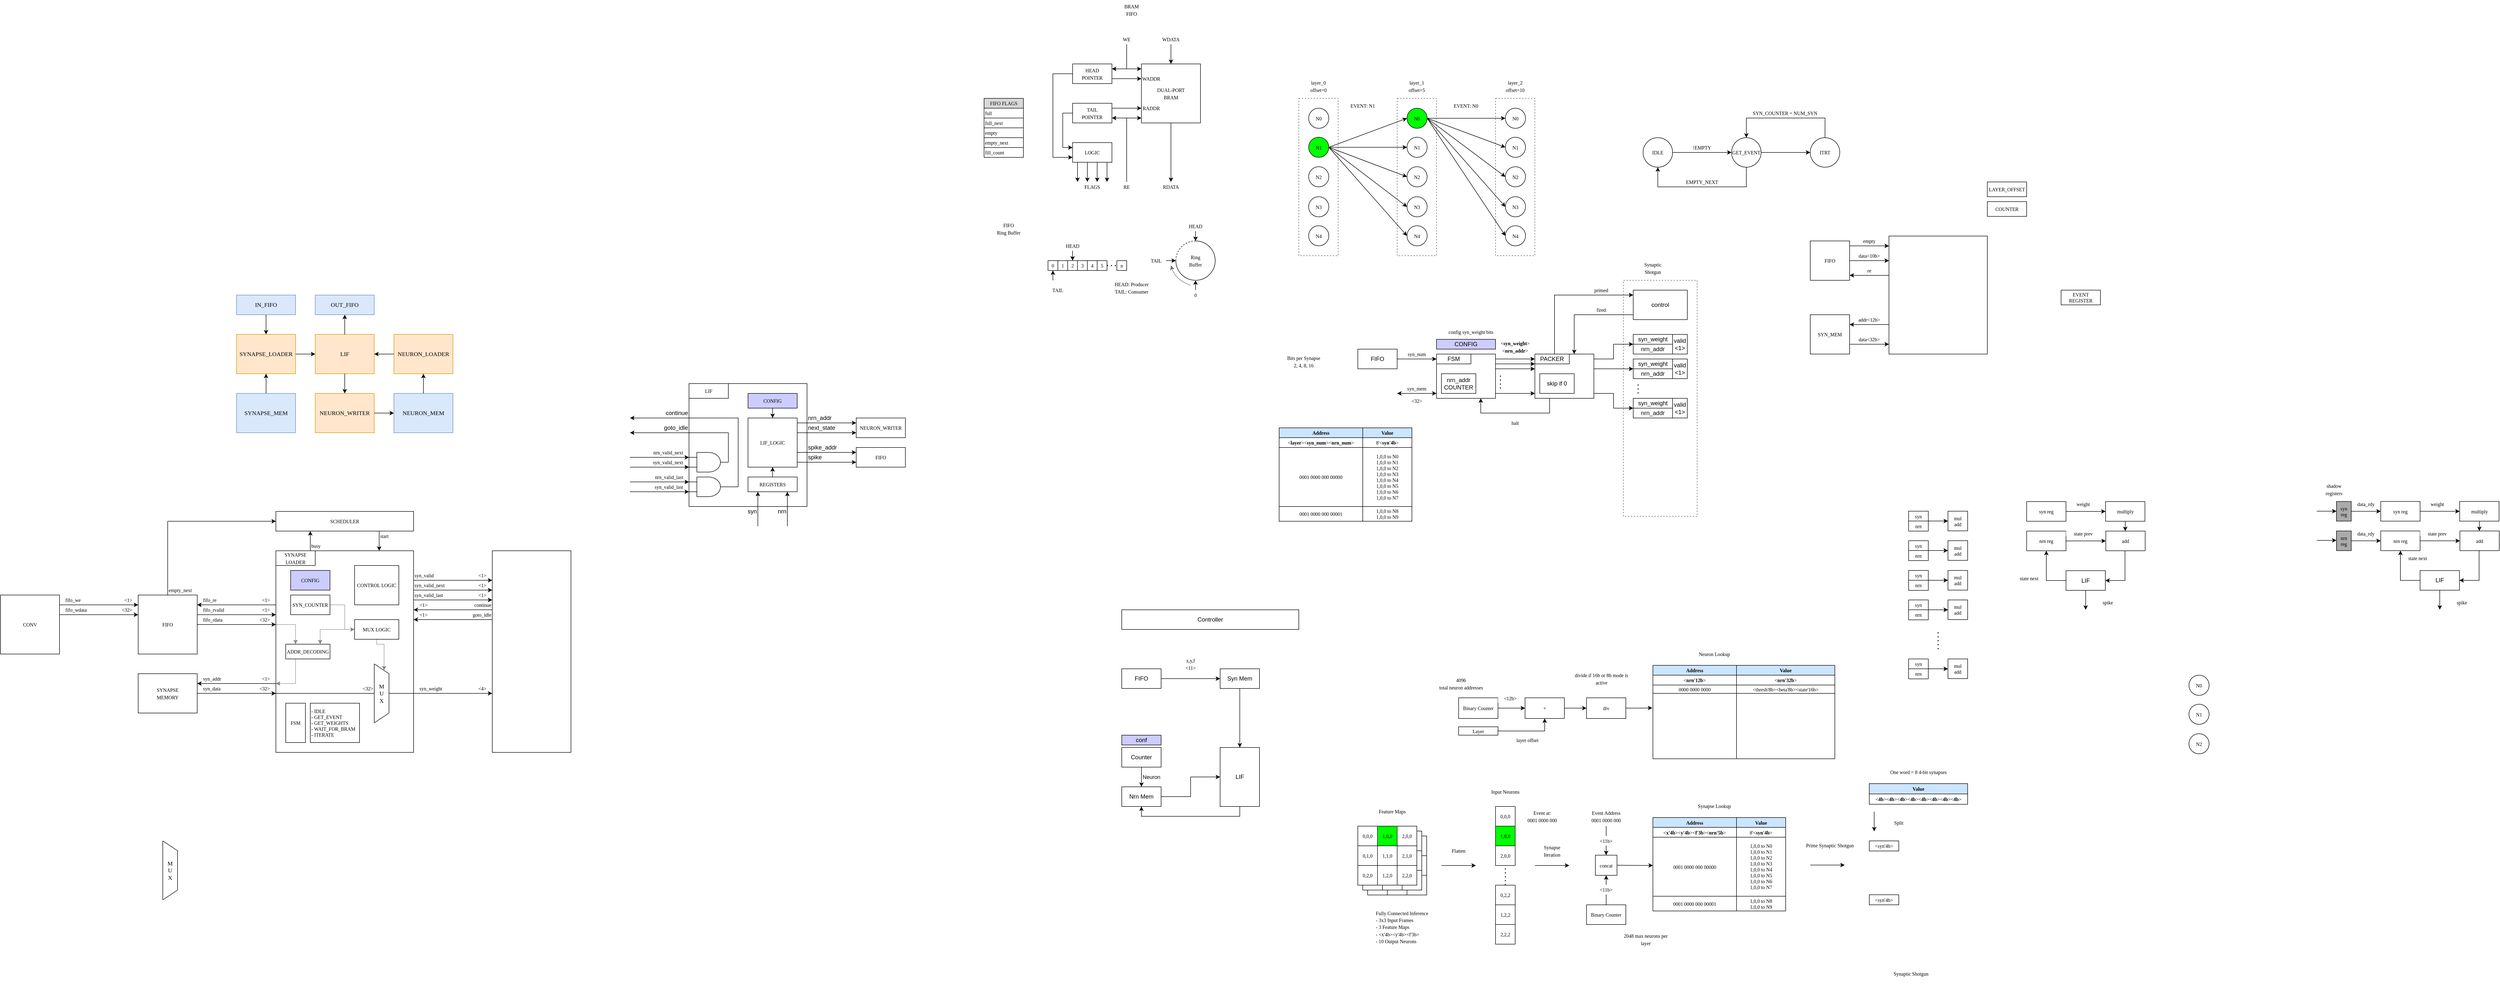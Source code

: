 <mxfile version="26.2.2">
  <diagram name="Page-1" id="JYz6FVXL2YADB6hi7CkO">
    <mxGraphModel dx="3634" dy="2247" grid="0" gridSize="10" guides="0" tooltips="1" connect="1" arrows="1" fold="1" page="1" pageScale="1" pageWidth="827" pageHeight="1169" math="0" shadow="0">
      <root>
        <mxCell id="0" />
        <mxCell id="1" parent="0" />
        <mxCell id="-xHeBt7KM3gOLpPtEh1u-71" value="" style="rounded=0;whiteSpace=wrap;html=1;" vertex="1" parent="1">
          <mxGeometry x="-680" y="-140" width="240" height="250" as="geometry" />
        </mxCell>
        <mxCell id="hQ5Xj6N0yv4w3KEODSJ7-19" value="" style="rounded=0;whiteSpace=wrap;html=1;align=center;points=[[0,0,0,0,0],[0,0.25,0,0,0],[0,0.5,0,0,0],[0,0.75,0,0,0],[0,1,0,0,0],[0.25,0,0,0,0],[0.25,1,0,0,0],[0.5,0,0,0,0],[0.5,1,0,0,0],[0.75,0,0,0,0],[0.75,1,0,0,0],[1,0,0,0,0],[1,0.25,0,0,0],[1,0.5,0,0,0],[1,0.75,0,0,0],[1,1,0,0,0]];" parent="1" vertex="1">
          <mxGeometry x="-1080" y="200" width="160" height="410" as="geometry" />
        </mxCell>
        <mxCell id="-usONCvvUePTRYpQJELX-3" value="" style="rounded=0;whiteSpace=wrap;html=1;align=center;fontFamily=Lucida Console;fontSize=10;" parent="1" vertex="1">
          <mxGeometry x="1760" y="-440" width="200" height="240" as="geometry" />
        </mxCell>
        <mxCell id="Ali4_l0cgu7-EIbyfcai-64" value="" style="rounded=0;whiteSpace=wrap;html=1;fillColor=none;dashed=1;opacity=60;" parent="1" vertex="1">
          <mxGeometry x="960" y="-720" width="80" height="320" as="geometry" />
        </mxCell>
        <mxCell id="Ali4_l0cgu7-EIbyfcai-65" value="" style="rounded=0;whiteSpace=wrap;html=1;fillColor=none;dashed=1;opacity=60;" parent="1" vertex="1">
          <mxGeometry x="760" y="-720" width="80" height="320" as="geometry" />
        </mxCell>
        <mxCell id="Ali4_l0cgu7-EIbyfcai-66" value="" style="rounded=0;whiteSpace=wrap;html=1;fillColor=none;dashed=1;opacity=60;" parent="1" vertex="1">
          <mxGeometry x="560" y="-720" width="80" height="320" as="geometry" />
        </mxCell>
        <mxCell id="Ali4_l0cgu7-EIbyfcai-31" value="" style="rounded=0;whiteSpace=wrap;html=1;fillColor=none;dashed=1;opacity=60;" parent="1" vertex="1">
          <mxGeometry x="1220" y="-350" width="150" height="480" as="geometry" />
        </mxCell>
        <mxCell id="v17UYgqkuulxwxacY20W-31" value="" style="group" parent="1" vertex="1" connectable="0">
          <mxGeometry x="700" y="780" width="120" height="120" as="geometry" />
        </mxCell>
        <mxCell id="v17UYgqkuulxwxacY20W-21" value="" style="rounded=0;whiteSpace=wrap;html=1;" parent="v17UYgqkuulxwxacY20W-31" vertex="1">
          <mxGeometry width="120" height="120" as="geometry" />
        </mxCell>
        <mxCell id="v17UYgqkuulxwxacY20W-22" value="" style="rounded=0;whiteSpace=wrap;html=1;" parent="v17UYgqkuulxwxacY20W-31" vertex="1">
          <mxGeometry width="40" height="40" as="geometry" />
        </mxCell>
        <mxCell id="v17UYgqkuulxwxacY20W-23" value="" style="rounded=0;whiteSpace=wrap;html=1;" parent="v17UYgqkuulxwxacY20W-31" vertex="1">
          <mxGeometry x="40" width="40" height="40" as="geometry" />
        </mxCell>
        <mxCell id="v17UYgqkuulxwxacY20W-24" value="" style="rounded=0;whiteSpace=wrap;html=1;" parent="v17UYgqkuulxwxacY20W-31" vertex="1">
          <mxGeometry x="80" width="40" height="40" as="geometry" />
        </mxCell>
        <mxCell id="v17UYgqkuulxwxacY20W-25" value="" style="rounded=0;whiteSpace=wrap;html=1;" parent="v17UYgqkuulxwxacY20W-31" vertex="1">
          <mxGeometry y="40" width="40" height="40" as="geometry" />
        </mxCell>
        <mxCell id="v17UYgqkuulxwxacY20W-26" value="" style="rounded=0;whiteSpace=wrap;html=1;" parent="v17UYgqkuulxwxacY20W-31" vertex="1">
          <mxGeometry x="40" y="40" width="40" height="40" as="geometry" />
        </mxCell>
        <mxCell id="v17UYgqkuulxwxacY20W-27" value="" style="rounded=0;whiteSpace=wrap;html=1;" parent="v17UYgqkuulxwxacY20W-31" vertex="1">
          <mxGeometry x="80" y="40" width="40" height="40" as="geometry" />
        </mxCell>
        <mxCell id="v17UYgqkuulxwxacY20W-28" value="" style="rounded=0;whiteSpace=wrap;html=1;" parent="v17UYgqkuulxwxacY20W-31" vertex="1">
          <mxGeometry y="80" width="40" height="40" as="geometry" />
        </mxCell>
        <mxCell id="v17UYgqkuulxwxacY20W-29" value="" style="rounded=0;whiteSpace=wrap;html=1;" parent="v17UYgqkuulxwxacY20W-31" vertex="1">
          <mxGeometry x="40" y="80" width="40" height="40" as="geometry" />
        </mxCell>
        <mxCell id="v17UYgqkuulxwxacY20W-30" value="" style="rounded=0;whiteSpace=wrap;html=1;" parent="v17UYgqkuulxwxacY20W-31" vertex="1">
          <mxGeometry x="80" y="80" width="40" height="40" as="geometry" />
        </mxCell>
        <mxCell id="v17UYgqkuulxwxacY20W-33" value="" style="group" parent="v17UYgqkuulxwxacY20W-31" vertex="1" connectable="0">
          <mxGeometry x="-10" y="-10" width="120" height="120" as="geometry" />
        </mxCell>
        <mxCell id="v17UYgqkuulxwxacY20W-34" value="" style="rounded=0;whiteSpace=wrap;html=1;" parent="v17UYgqkuulxwxacY20W-33" vertex="1">
          <mxGeometry width="120" height="120" as="geometry" />
        </mxCell>
        <mxCell id="v17UYgqkuulxwxacY20W-35" value="" style="rounded=0;whiteSpace=wrap;html=1;" parent="v17UYgqkuulxwxacY20W-33" vertex="1">
          <mxGeometry width="40" height="40" as="geometry" />
        </mxCell>
        <mxCell id="v17UYgqkuulxwxacY20W-36" value="" style="rounded=0;whiteSpace=wrap;html=1;" parent="v17UYgqkuulxwxacY20W-33" vertex="1">
          <mxGeometry x="40" width="40" height="40" as="geometry" />
        </mxCell>
        <mxCell id="v17UYgqkuulxwxacY20W-37" value="" style="rounded=0;whiteSpace=wrap;html=1;" parent="v17UYgqkuulxwxacY20W-33" vertex="1">
          <mxGeometry x="80" width="40" height="40" as="geometry" />
        </mxCell>
        <mxCell id="v17UYgqkuulxwxacY20W-38" value="" style="rounded=0;whiteSpace=wrap;html=1;" parent="v17UYgqkuulxwxacY20W-33" vertex="1">
          <mxGeometry y="40" width="40" height="40" as="geometry" />
        </mxCell>
        <mxCell id="v17UYgqkuulxwxacY20W-39" value="" style="rounded=0;whiteSpace=wrap;html=1;" parent="v17UYgqkuulxwxacY20W-33" vertex="1">
          <mxGeometry x="40" y="40" width="40" height="40" as="geometry" />
        </mxCell>
        <mxCell id="v17UYgqkuulxwxacY20W-40" value="" style="rounded=0;whiteSpace=wrap;html=1;" parent="v17UYgqkuulxwxacY20W-33" vertex="1">
          <mxGeometry x="80" y="40" width="40" height="40" as="geometry" />
        </mxCell>
        <mxCell id="v17UYgqkuulxwxacY20W-41" value="" style="rounded=0;whiteSpace=wrap;html=1;" parent="v17UYgqkuulxwxacY20W-33" vertex="1">
          <mxGeometry y="80" width="40" height="40" as="geometry" />
        </mxCell>
        <mxCell id="v17UYgqkuulxwxacY20W-42" value="" style="rounded=0;whiteSpace=wrap;html=1;" parent="v17UYgqkuulxwxacY20W-33" vertex="1">
          <mxGeometry x="40" y="80" width="40" height="40" as="geometry" />
        </mxCell>
        <mxCell id="v17UYgqkuulxwxacY20W-43" value="" style="rounded=0;whiteSpace=wrap;html=1;" parent="v17UYgqkuulxwxacY20W-33" vertex="1">
          <mxGeometry x="80" y="80" width="40" height="40" as="geometry" />
        </mxCell>
        <mxCell id="oh7RnI2jhb-VV577KGXg-8" style="edgeStyle=orthogonalEdgeStyle;rounded=0;orthogonalLoop=1;jettySize=auto;html=1;entryX=0;entryY=0.5;entryDx=0;entryDy=0;" parent="1" source="oh7RnI2jhb-VV577KGXg-1" target="oh7RnI2jhb-VV577KGXg-6" edge="1">
          <mxGeometry relative="1" as="geometry" />
        </mxCell>
        <mxCell id="oh7RnI2jhb-VV577KGXg-1" value="FIFO" style="rounded=0;whiteSpace=wrap;html=1;" parent="1" vertex="1">
          <mxGeometry x="200" y="440" width="80" height="40" as="geometry" />
        </mxCell>
        <mxCell id="oh7RnI2jhb-VV577KGXg-2" value="Controller" style="rounded=0;whiteSpace=wrap;html=1;" parent="1" vertex="1">
          <mxGeometry x="200" y="320" width="360" height="40" as="geometry" />
        </mxCell>
        <mxCell id="oh7RnI2jhb-VV577KGXg-10" style="edgeStyle=orthogonalEdgeStyle;rounded=0;orthogonalLoop=1;jettySize=auto;html=1;entryX=0.5;entryY=0;entryDx=0;entryDy=0;" parent="1" source="oh7RnI2jhb-VV577KGXg-4" target="oh7RnI2jhb-VV577KGXg-5" edge="1">
          <mxGeometry relative="1" as="geometry" />
        </mxCell>
        <mxCell id="oh7RnI2jhb-VV577KGXg-11" value="Neuron" style="edgeLabel;html=1;align=center;verticalAlign=middle;resizable=0;points=[];" parent="oh7RnI2jhb-VV577KGXg-10" vertex="1" connectable="0">
          <mxGeometry x="-0.21" relative="1" as="geometry">
            <mxPoint x="20" y="4" as="offset" />
          </mxGeometry>
        </mxCell>
        <mxCell id="oh7RnI2jhb-VV577KGXg-4" value="Counter" style="rounded=0;whiteSpace=wrap;html=1;" parent="1" vertex="1">
          <mxGeometry x="200" y="600" width="80" height="40" as="geometry" />
        </mxCell>
        <mxCell id="v17UYgqkuulxwxacY20W-9" style="edgeStyle=orthogonalEdgeStyle;rounded=0;orthogonalLoop=1;jettySize=auto;html=1;entryX=0;entryY=0.5;entryDx=0;entryDy=0;" parent="1" source="oh7RnI2jhb-VV577KGXg-5" target="oh7RnI2jhb-VV577KGXg-7" edge="1">
          <mxGeometry relative="1" as="geometry" />
        </mxCell>
        <mxCell id="oh7RnI2jhb-VV577KGXg-5" value="Nrn Mem" style="rounded=0;whiteSpace=wrap;html=1;" parent="1" vertex="1">
          <mxGeometry x="200" y="680" width="80" height="40" as="geometry" />
        </mxCell>
        <mxCell id="oh7RnI2jhb-VV577KGXg-13" style="edgeStyle=orthogonalEdgeStyle;rounded=0;orthogonalLoop=1;jettySize=auto;html=1;entryX=0.5;entryY=0;entryDx=0;entryDy=0;" parent="1" source="oh7RnI2jhb-VV577KGXg-6" target="oh7RnI2jhb-VV577KGXg-7" edge="1">
          <mxGeometry relative="1" as="geometry" />
        </mxCell>
        <mxCell id="oh7RnI2jhb-VV577KGXg-6" value="Syn Mem" style="rounded=0;whiteSpace=wrap;html=1;" parent="1" vertex="1">
          <mxGeometry x="400" y="440" width="80" height="40" as="geometry" />
        </mxCell>
        <mxCell id="v17UYgqkuulxwxacY20W-8" style="edgeStyle=orthogonalEdgeStyle;rounded=0;orthogonalLoop=1;jettySize=auto;html=1;entryX=0.5;entryY=1;entryDx=0;entryDy=0;" parent="1" source="oh7RnI2jhb-VV577KGXg-7" target="oh7RnI2jhb-VV577KGXg-5" edge="1">
          <mxGeometry relative="1" as="geometry">
            <Array as="points">
              <mxPoint x="440" y="740" />
              <mxPoint x="240" y="740" />
            </Array>
          </mxGeometry>
        </mxCell>
        <mxCell id="oh7RnI2jhb-VV577KGXg-7" value="LIF" style="rounded=0;whiteSpace=wrap;html=1;" parent="1" vertex="1">
          <mxGeometry x="400" y="600" width="80" height="120" as="geometry" />
        </mxCell>
        <mxCell id="v17UYgqkuulxwxacY20W-2" value="&lt;font style=&quot;font-size: 10px;&quot; face=&quot;Lucida Console&quot;&gt;x,y,f&lt;/font&gt;&lt;div&gt;&lt;font style=&quot;font-size: 10px;&quot; face=&quot;Lucida Console&quot;&gt;&amp;lt;11&amp;gt;&lt;/font&gt;&lt;/div&gt;" style="rounded=0;whiteSpace=wrap;html=1;fontColor=default;fillColor=default;strokeColor=none;" parent="1" vertex="1">
          <mxGeometry x="320" y="410" width="40" height="40" as="geometry" />
        </mxCell>
        <mxCell id="v17UYgqkuulxwxacY20W-10" value="conf" style="rounded=0;whiteSpace=wrap;html=1;fillColor=#CCCCFF;" parent="1" vertex="1">
          <mxGeometry x="200" y="575" width="80" height="20" as="geometry" />
        </mxCell>
        <mxCell id="v17UYgqkuulxwxacY20W-11" value="" style="rounded=0;whiteSpace=wrap;html=1;" parent="1" vertex="1">
          <mxGeometry x="680" y="760" width="120" height="120" as="geometry" />
        </mxCell>
        <mxCell id="v17UYgqkuulxwxacY20W-12" value="0,0,0" style="rounded=0;whiteSpace=wrap;html=1;fontFamily=Lucida Console;fontSize=10;" parent="1" vertex="1">
          <mxGeometry x="680" y="760" width="40" height="40" as="geometry" />
        </mxCell>
        <mxCell id="v17UYgqkuulxwxacY20W-13" value="&lt;font&gt;1,0,0&lt;/font&gt;" style="rounded=0;whiteSpace=wrap;html=1;fontFamily=Lucida Console;fontSize=10;fillColor=#00FF00;" parent="1" vertex="1">
          <mxGeometry x="720" y="760" width="40" height="40" as="geometry" />
        </mxCell>
        <mxCell id="v17UYgqkuulxwxacY20W-14" value="2,0,0" style="rounded=0;whiteSpace=wrap;html=1;fontFamily=Lucida Console;fontSize=10;" parent="1" vertex="1">
          <mxGeometry x="760" y="760" width="40" height="40" as="geometry" />
        </mxCell>
        <mxCell id="v17UYgqkuulxwxacY20W-15" value="0,1,0" style="rounded=0;whiteSpace=wrap;html=1;fontFamily=Lucida Console;fontSize=10;" parent="1" vertex="1">
          <mxGeometry x="680" y="800" width="40" height="40" as="geometry" />
        </mxCell>
        <mxCell id="v17UYgqkuulxwxacY20W-16" value="1,1,0" style="rounded=0;whiteSpace=wrap;html=1;fontFamily=Lucida Console;fontSize=10;" parent="1" vertex="1">
          <mxGeometry x="720" y="800" width="40" height="40" as="geometry" />
        </mxCell>
        <mxCell id="v17UYgqkuulxwxacY20W-17" value="2,1,0" style="rounded=0;whiteSpace=wrap;html=1;fontFamily=Lucida Console;fontSize=10;" parent="1" vertex="1">
          <mxGeometry x="760" y="800" width="40" height="40" as="geometry" />
        </mxCell>
        <mxCell id="v17UYgqkuulxwxacY20W-18" value="0,2,0" style="rounded=0;whiteSpace=wrap;html=1;fontFamily=Lucida Console;fontSize=10;" parent="1" vertex="1">
          <mxGeometry x="680" y="840" width="40" height="40" as="geometry" />
        </mxCell>
        <mxCell id="v17UYgqkuulxwxacY20W-19" value="1,2,0" style="rounded=0;whiteSpace=wrap;html=1;fontFamily=Lucida Console;fontSize=10;" parent="1" vertex="1">
          <mxGeometry x="720" y="840" width="40" height="40" as="geometry" />
        </mxCell>
        <mxCell id="v17UYgqkuulxwxacY20W-20" value="2,2,0" style="rounded=0;whiteSpace=wrap;html=1;fontFamily=Lucida Console;fontSize=10;" parent="1" vertex="1">
          <mxGeometry x="760" y="840" width="40" height="40" as="geometry" />
        </mxCell>
        <mxCell id="v17UYgqkuulxwxacY20W-44" value="&lt;font face=&quot;Lucida Console&quot;&gt;&lt;span style=&quot;font-size: 10px;&quot;&gt;Feature Maps&lt;/span&gt;&lt;/font&gt;" style="rounded=0;whiteSpace=wrap;html=1;fontColor=default;fillColor=default;strokeColor=none;" parent="1" vertex="1">
          <mxGeometry x="680" y="710" width="140" height="40" as="geometry" />
        </mxCell>
        <mxCell id="v17UYgqkuulxwxacY20W-45" value="0,0,0" style="rounded=0;whiteSpace=wrap;html=1;fontFamily=Lucida Console;fontSize=10;" parent="1" vertex="1">
          <mxGeometry x="960" y="720" width="40" height="40" as="geometry" />
        </mxCell>
        <mxCell id="v17UYgqkuulxwxacY20W-46" value="1,0,0" style="rounded=0;whiteSpace=wrap;html=1;fontFamily=Lucida Console;fontSize=10;fillColor=#00FF00;" parent="1" vertex="1">
          <mxGeometry x="960" y="760" width="40" height="40" as="geometry" />
        </mxCell>
        <mxCell id="v17UYgqkuulxwxacY20W-47" value="2,0,0" style="rounded=0;whiteSpace=wrap;html=1;fontFamily=Lucida Console;fontSize=10;" parent="1" vertex="1">
          <mxGeometry x="960" y="800" width="40" height="40" as="geometry" />
        </mxCell>
        <mxCell id="v17UYgqkuulxwxacY20W-48" value="0,2,2" style="rounded=0;whiteSpace=wrap;html=1;fontFamily=Lucida Console;fontSize=10;" parent="1" vertex="1">
          <mxGeometry x="960" y="880" width="40" height="40" as="geometry" />
        </mxCell>
        <mxCell id="v17UYgqkuulxwxacY20W-49" value="" style="endArrow=none;dashed=1;html=1;dashPattern=1 3;strokeWidth=2;rounded=0;entryX=0.5;entryY=1;entryDx=0;entryDy=0;exitX=0.5;exitY=0;exitDx=0;exitDy=0;fontFamily=Lucida Console;fontSize=10;" parent="1" source="v17UYgqkuulxwxacY20W-48" target="v17UYgqkuulxwxacY20W-47" edge="1">
          <mxGeometry width="50" height="50" relative="1" as="geometry">
            <mxPoint x="940" y="920" as="sourcePoint" />
            <mxPoint x="990" y="870" as="targetPoint" />
          </mxGeometry>
        </mxCell>
        <mxCell id="v17UYgqkuulxwxacY20W-50" value="1,2,2" style="rounded=0;whiteSpace=wrap;html=1;fontFamily=Lucida Console;fontSize=10;" parent="1" vertex="1">
          <mxGeometry x="960" y="920" width="40" height="40" as="geometry" />
        </mxCell>
        <mxCell id="v17UYgqkuulxwxacY20W-51" value="2,2,2" style="rounded=0;whiteSpace=wrap;html=1;fontFamily=Lucida Console;fontSize=10;" parent="1" vertex="1">
          <mxGeometry x="960" y="960" width="40" height="40" as="geometry" />
        </mxCell>
        <mxCell id="v17UYgqkuulxwxacY20W-52" value="" style="endArrow=classic;html=1;rounded=0;" parent="1" edge="1">
          <mxGeometry width="50" height="50" relative="1" as="geometry">
            <mxPoint x="850" y="840" as="sourcePoint" />
            <mxPoint x="920" y="840" as="targetPoint" />
          </mxGeometry>
        </mxCell>
        <mxCell id="v17UYgqkuulxwxacY20W-53" value="&lt;font face=&quot;Lucida Console&quot;&gt;&lt;span style=&quot;font-size: 10px;&quot;&gt;Flatten&lt;/span&gt;&lt;/font&gt;" style="rounded=0;whiteSpace=wrap;html=1;fontColor=default;fillColor=default;strokeColor=none;" parent="1" vertex="1">
          <mxGeometry x="850" y="790" width="70" height="40" as="geometry" />
        </mxCell>
        <mxCell id="v17UYgqkuulxwxacY20W-54" value="&lt;font face=&quot;Lucida Console&quot;&gt;&lt;span style=&quot;font-size: 10px;&quot;&gt;Input Neurons&lt;/span&gt;&lt;/font&gt;" style="rounded=0;whiteSpace=wrap;html=1;fontColor=default;fillColor=default;strokeColor=none;" parent="1" vertex="1">
          <mxGeometry x="945" y="670" width="70" height="40" as="geometry" />
        </mxCell>
        <mxCell id="v17UYgqkuulxwxacY20W-55" value="&lt;font face=&quot;Lucida Console&quot;&gt;&lt;span style=&quot;font-size: 10px;&quot;&gt;Fully Connected Inference&lt;/span&gt;&lt;/font&gt;&lt;div style=&quot;text-align: left;&quot;&gt;&lt;font face=&quot;Lucida Console&quot;&gt;&lt;span style=&quot;font-size: 10px;&quot;&gt;- 3x3 Input Frames&lt;/span&gt;&lt;/font&gt;&lt;/div&gt;&lt;div style=&quot;text-align: left;&quot;&gt;&lt;font face=&quot;Lucida Console&quot;&gt;&lt;span style=&quot;font-size: 10px;&quot;&gt;- 3 Feature Maps&lt;/span&gt;&lt;/font&gt;&lt;/div&gt;&lt;div style=&quot;text-align: left;&quot;&gt;&lt;font face=&quot;Lucida Console&quot;&gt;&lt;span style=&quot;font-size: 10px;&quot;&gt;- &amp;lt;x&#39;4b&amp;gt;&amp;lt;y&#39;4b&amp;gt;&amp;lt;f&#39;3b&amp;gt;&lt;/span&gt;&lt;/font&gt;&lt;/div&gt;&lt;div style=&quot;text-align: left;&quot;&gt;&lt;font face=&quot;Lucida Console&quot;&gt;&lt;span style=&quot;font-size: 10px;&quot;&gt;- 10 Output Neurons&lt;/span&gt;&lt;/font&gt;&lt;/div&gt;" style="rounded=0;whiteSpace=wrap;html=1;fontColor=default;fillColor=default;strokeColor=none;" parent="1" vertex="1">
          <mxGeometry x="680" y="920" width="180" height="90" as="geometry" />
        </mxCell>
        <mxCell id="v17UYgqkuulxwxacY20W-56" value="&lt;font face=&quot;Lucida Console&quot;&gt;&lt;span style=&quot;font-size: 10px;&quot;&gt;Event at:&lt;/span&gt;&lt;/font&gt;&lt;div style=&quot;text-align: left;&quot;&gt;&lt;font face=&quot;Lucida Console&quot;&gt;&lt;span style=&quot;font-size: 10px;&quot;&gt;0001 0000 000&lt;/span&gt;&lt;/font&gt;&lt;/div&gt;" style="rounded=0;whiteSpace=wrap;html=1;fontColor=default;fillColor=default;strokeColor=none;" parent="1" vertex="1">
          <mxGeometry x="1010" y="720" width="90" height="40" as="geometry" />
        </mxCell>
        <mxCell id="v17UYgqkuulxwxacY20W-57" value="N0" style="ellipse;whiteSpace=wrap;html=1;aspect=fixed;fontFamily=Lucida Console;fontSize=10;" parent="1" vertex="1">
          <mxGeometry x="2370" y="453" width="41" height="41" as="geometry" />
        </mxCell>
        <mxCell id="v17UYgqkuulxwxacY20W-58" value="N1" style="ellipse;whiteSpace=wrap;html=1;aspect=fixed;fontFamily=Lucida Console;fontSize=10;" parent="1" vertex="1">
          <mxGeometry x="2370" y="512" width="41" height="41" as="geometry" />
        </mxCell>
        <mxCell id="v17UYgqkuulxwxacY20W-59" value="N2" style="ellipse;whiteSpace=wrap;html=1;aspect=fixed;fontFamily=Lucida Console;fontSize=10;" parent="1" vertex="1">
          <mxGeometry x="2370" y="572" width="41" height="41" as="geometry" />
        </mxCell>
        <mxCell id="v17UYgqkuulxwxacY20W-60" value="" style="rounded=0;whiteSpace=wrap;html=1;" parent="1" vertex="1">
          <mxGeometry x="1450" y="742.5" width="100" height="190" as="geometry" />
        </mxCell>
        <mxCell id="v17UYgqkuulxwxacY20W-61" value="" style="endArrow=classic;html=1;rounded=0;" parent="1" edge="1">
          <mxGeometry width="50" height="50" relative="1" as="geometry">
            <mxPoint x="1040" y="840" as="sourcePoint" />
            <mxPoint x="1110" y="840" as="targetPoint" />
          </mxGeometry>
        </mxCell>
        <mxCell id="v17UYgqkuulxwxacY20W-62" value="&lt;font face=&quot;Lucida Console&quot;&gt;&lt;span style=&quot;font-size: 10px;&quot;&gt;Synapse Iteration&lt;/span&gt;&lt;/font&gt;" style="rounded=0;whiteSpace=wrap;html=1;fontColor=default;fillColor=default;strokeColor=none;" parent="1" vertex="1">
          <mxGeometry x="1040" y="790" width="70" height="40" as="geometry" />
        </mxCell>
        <mxCell id="v17UYgqkuulxwxacY20W-63" value="&lt;font&gt;1,0,0 to N0&lt;/font&gt;&lt;div&gt;&lt;span&gt;1,0,0 to N1&lt;/span&gt;&lt;br&gt;&lt;/div&gt;&lt;div&gt;&lt;span&gt;1,0,0 to N2&lt;/span&gt;&lt;span&gt;&lt;br&gt;&lt;/span&gt;&lt;/div&gt;&lt;div&gt;&lt;span&gt;1,0,0 to N3&lt;/span&gt;&lt;span&gt;&lt;br&gt;&lt;/span&gt;&lt;/div&gt;&lt;div&gt;&lt;span&gt;1,0,0 to N4&lt;/span&gt;&lt;span&gt;&lt;br&gt;&lt;/span&gt;&lt;/div&gt;&lt;div&gt;&lt;span&gt;1,0,0 to N5&lt;/span&gt;&lt;span&gt;&lt;br&gt;&lt;/span&gt;&lt;/div&gt;&lt;div&gt;&lt;span&gt;1,0,0 to N6&lt;/span&gt;&lt;span&gt;&lt;br&gt;&lt;/span&gt;&lt;/div&gt;&lt;div&gt;&lt;span&gt;1,0,0 to N7&lt;/span&gt;&lt;span&gt;&lt;br&gt;&lt;/span&gt;&lt;/div&gt;" style="rounded=0;whiteSpace=wrap;html=1;align=center;fontFamily=Lucida Console;fontSize=10;" parent="1" vertex="1">
          <mxGeometry x="1450" y="782" width="100" height="120.5" as="geometry" />
        </mxCell>
        <mxCell id="v17UYgqkuulxwxacY20W-66" value="" style="rounded=0;whiteSpace=wrap;html=1;" parent="1" vertex="1">
          <mxGeometry x="1280" y="742.5" width="170" height="190" as="geometry" />
        </mxCell>
        <mxCell id="v17UYgqkuulxwxacY20W-67" value="&lt;font&gt;&lt;b&gt;Value&lt;/b&gt;&lt;/font&gt;" style="rounded=0;whiteSpace=wrap;html=1;fillColor=#CCE5FF;fontFamily=Lucida Console;fontSize=10;" parent="1" vertex="1">
          <mxGeometry x="1450" y="742.5" width="100" height="20" as="geometry" />
        </mxCell>
        <mxCell id="v17UYgqkuulxwxacY20W-68" value="&lt;font&gt;&lt;b&gt;Address&lt;/b&gt;&lt;/font&gt;" style="rounded=0;whiteSpace=wrap;html=1;fillColor=#CCE5FF;fontFamily=Lucida Console;fontSize=10;" parent="1" vertex="1">
          <mxGeometry x="1280" y="742.5" width="170" height="20" as="geometry" />
        </mxCell>
        <mxCell id="v17UYgqkuulxwxacY20W-69" value="&lt;font&gt;0001 0000 000 00000&lt;/font&gt;" style="rounded=0;whiteSpace=wrap;html=1;fontFamily=Lucida Console;fontSize=10;" parent="1" vertex="1">
          <mxGeometry x="1280" y="782.5" width="170" height="120" as="geometry" />
        </mxCell>
        <mxCell id="v17UYgqkuulxwxacY20W-70" value="&lt;font&gt;&amp;lt;&lt;b&gt;x&#39;4b&lt;/b&gt;&amp;gt;&amp;lt;&lt;b&gt;y&#39;4b&lt;/b&gt;&amp;gt;&amp;lt;&lt;b&gt;f&#39;3b&lt;/b&gt;&amp;gt;&amp;lt;&lt;b&gt;nrn&#39;5b&lt;/b&gt;&amp;gt;&lt;/font&gt;" style="rounded=0;whiteSpace=wrap;html=1;fontFamily=Lucida Console;fontSize=10;" parent="1" vertex="1">
          <mxGeometry x="1280" y="762.5" width="170" height="20" as="geometry" />
        </mxCell>
        <mxCell id="v17UYgqkuulxwxacY20W-77" value="&lt;font&gt;8&#39;&amp;lt;&lt;b&gt;syn&#39;4b&lt;/b&gt;&amp;gt;&lt;/font&gt;" style="rounded=0;whiteSpace=wrap;html=1;fontFamily=Lucida Console;fontSize=10;" parent="1" vertex="1">
          <mxGeometry x="1450" y="762.5" width="100" height="20" as="geometry" />
        </mxCell>
        <mxCell id="v17UYgqkuulxwxacY20W-78" value="&lt;font face=&quot;Lucida Console&quot;&gt;&lt;span style=&quot;font-size: 10px;&quot;&gt;Synapse Lookup&lt;/span&gt;&lt;/font&gt;" style="rounded=0;whiteSpace=wrap;html=1;fontColor=default;fillColor=default;strokeColor=none;" parent="1" vertex="1">
          <mxGeometry x="1360" y="699" width="90" height="40" as="geometry" />
        </mxCell>
        <mxCell id="v17UYgqkuulxwxacY20W-87" style="edgeStyle=orthogonalEdgeStyle;rounded=0;orthogonalLoop=1;jettySize=auto;html=1;entryX=0.5;entryY=1;entryDx=0;entryDy=0;" parent="1" source="v17UYgqkuulxwxacY20W-79" target="v17UYgqkuulxwxacY20W-81" edge="1">
          <mxGeometry relative="1" as="geometry" />
        </mxCell>
        <mxCell id="v17UYgqkuulxwxacY20W-79" value="&lt;font size=&quot;1&quot; face=&quot;Lucida Console&quot;&gt;Binary Counter&lt;/font&gt;" style="rounded=0;whiteSpace=wrap;html=1;" parent="1" vertex="1">
          <mxGeometry x="1145" y="920" width="80" height="40" as="geometry" />
        </mxCell>
        <mxCell id="v17UYgqkuulxwxacY20W-81" value="&lt;font style=&quot;font-size: 10px;&quot; face=&quot;Lucida Console&quot;&gt;concat&lt;/font&gt;" style="rounded=0;whiteSpace=wrap;html=1;fontColor=default;fillColor=default;strokeColor=default;" parent="1" vertex="1">
          <mxGeometry x="1163" y="819" width="44" height="41" as="geometry" />
        </mxCell>
        <mxCell id="v17UYgqkuulxwxacY20W-85" style="edgeStyle=orthogonalEdgeStyle;rounded=0;orthogonalLoop=1;jettySize=auto;html=1;entryX=0.5;entryY=0;entryDx=0;entryDy=0;" parent="1" source="v17UYgqkuulxwxacY20W-82" target="v17UYgqkuulxwxacY20W-81" edge="1">
          <mxGeometry relative="1" as="geometry" />
        </mxCell>
        <mxCell id="v17UYgqkuulxwxacY20W-82" value="&lt;font face=&quot;Lucida Console&quot;&gt;&lt;span style=&quot;font-size: 10px;&quot;&gt;Event Address&lt;/span&gt;&lt;/font&gt;&lt;div&gt;&lt;font face=&quot;Lucida Console&quot;&gt;&lt;span style=&quot;font-size: 10px;&quot;&gt;0001 0000 000&lt;/span&gt;&lt;/font&gt;&lt;/div&gt;" style="rounded=0;whiteSpace=wrap;html=1;fontColor=default;fillColor=default;strokeColor=none;" parent="1" vertex="1">
          <mxGeometry x="1140" y="720" width="90" height="40" as="geometry" />
        </mxCell>
        <mxCell id="v17UYgqkuulxwxacY20W-86" value="&lt;font face=&quot;Lucida Console&quot;&gt;&lt;span style=&quot;font-size: 10px;&quot;&gt;&amp;lt;11b&amp;gt;&lt;/span&gt;&lt;/font&gt;" style="rounded=0;whiteSpace=wrap;html=1;fontColor=default;fillColor=default;strokeColor=none;" parent="1" vertex="1">
          <mxGeometry x="1165" y="780" width="40" height="19.5" as="geometry" />
        </mxCell>
        <mxCell id="v17UYgqkuulxwxacY20W-88" value="&lt;font face=&quot;Lucida Console&quot;&gt;&lt;span style=&quot;font-size: 10px;&quot;&gt;&amp;lt;11b&amp;gt;&lt;/span&gt;&lt;/font&gt;" style="rounded=0;whiteSpace=wrap;html=1;fontColor=default;fillColor=default;strokeColor=none;" parent="1" vertex="1">
          <mxGeometry x="1165" y="879.5" width="40" height="19.5" as="geometry" />
        </mxCell>
        <mxCell id="v17UYgqkuulxwxacY20W-99" value="&lt;font&gt;0001 0000 000 00001&lt;/font&gt;" style="rounded=0;whiteSpace=wrap;html=1;fontFamily=Lucida Console;fontSize=10;" parent="1" vertex="1">
          <mxGeometry x="1280" y="902.5" width="170" height="30" as="geometry" />
        </mxCell>
        <mxCell id="v17UYgqkuulxwxacY20W-100" value="&lt;div&gt;&lt;span&gt;1,0,0 to N8&lt;/span&gt;&lt;/div&gt;&lt;div&gt;&lt;span&gt;1,0,0 to N9&lt;/span&gt;&lt;/div&gt;" style="rounded=0;whiteSpace=wrap;html=1;fontFamily=Lucida Console;fontSize=10;" parent="1" vertex="1">
          <mxGeometry x="1450" y="902.5" width="100" height="30" as="geometry" />
        </mxCell>
        <mxCell id="v17UYgqkuulxwxacY20W-101" value="" style="endArrow=classic;html=1;rounded=0;" parent="1" edge="1">
          <mxGeometry width="50" height="50" relative="1" as="geometry">
            <mxPoint x="1600" y="839.17" as="sourcePoint" />
            <mxPoint x="1670" y="839.17" as="targetPoint" />
          </mxGeometry>
        </mxCell>
        <mxCell id="v17UYgqkuulxwxacY20W-102" value="&lt;font face=&quot;Lucida Console&quot;&gt;&lt;span style=&quot;font-size: 10px;&quot;&gt;Prime Synaptic Shotgun&lt;/span&gt;&lt;/font&gt;" style="rounded=0;whiteSpace=wrap;html=1;fontColor=default;fillColor=default;strokeColor=none;" parent="1" vertex="1">
          <mxGeometry x="1590" y="779" width="100" height="40" as="geometry" />
        </mxCell>
        <mxCell id="v17UYgqkuulxwxacY20W-103" value="&lt;font face=&quot;Lucida Console&quot;&gt;&lt;span style=&quot;font-size: 10px;&quot;&gt;One word = 8 4-bit synapses&lt;/span&gt;&lt;/font&gt;" style="rounded=0;whiteSpace=wrap;html=1;fontColor=default;fillColor=default;strokeColor=none;" parent="1" vertex="1">
          <mxGeometry x="1735" y="630" width="170" height="40" as="geometry" />
        </mxCell>
        <mxCell id="v17UYgqkuulxwxacY20W-104" value="&lt;div&gt;&amp;lt;&lt;b&gt;4b&lt;/b&gt;&amp;gt;&lt;span style=&quot;background-color: initial;&quot;&gt;&amp;lt;&lt;/span&gt;&lt;b style=&quot;background-color: initial;&quot;&gt;4b&lt;/b&gt;&lt;span style=&quot;background-color: initial;&quot;&gt;&amp;gt;&lt;/span&gt;&lt;span style=&quot;background-color: initial;&quot;&gt;&amp;lt;&lt;/span&gt;&lt;b style=&quot;background-color: initial;&quot;&gt;4b&lt;/b&gt;&lt;span style=&quot;background-color: initial;&quot;&gt;&amp;gt;&lt;/span&gt;&lt;span style=&quot;background-color: initial;&quot;&gt;&amp;lt;&lt;/span&gt;&lt;b style=&quot;background-color: initial;&quot;&gt;4b&lt;/b&gt;&lt;span style=&quot;background-color: initial;&quot;&gt;&amp;gt;&lt;/span&gt;&lt;span style=&quot;background-color: initial;&quot;&gt;&amp;lt;&lt;/span&gt;&lt;b style=&quot;background-color: initial;&quot;&gt;4b&lt;/b&gt;&lt;span style=&quot;background-color: initial;&quot;&gt;&amp;gt;&lt;/span&gt;&lt;span style=&quot;background-color: initial;&quot;&gt;&amp;lt;&lt;/span&gt;&lt;b style=&quot;background-color: initial;&quot;&gt;4b&lt;/b&gt;&lt;span style=&quot;background-color: initial;&quot;&gt;&amp;gt;&lt;/span&gt;&lt;span style=&quot;background-color: initial;&quot;&gt;&amp;lt;&lt;/span&gt;&lt;b style=&quot;background-color: initial;&quot;&gt;4b&lt;/b&gt;&lt;span style=&quot;background-color: initial;&quot;&gt;&amp;gt;&lt;/span&gt;&lt;span style=&quot;background-color: initial;&quot;&gt;&amp;lt;&lt;/span&gt;&lt;b style=&quot;background-color: initial;&quot;&gt;4b&lt;/b&gt;&lt;span style=&quot;background-color: initial;&quot;&gt;&amp;gt;&lt;/span&gt;&lt;/div&gt;" style="rounded=0;whiteSpace=wrap;html=1;align=center;fontFamily=Lucida Console;fontSize=10;" parent="1" vertex="1">
          <mxGeometry x="1720" y="694.5" width="200" height="21" as="geometry" />
        </mxCell>
        <mxCell id="v17UYgqkuulxwxacY20W-105" value="&lt;b&gt;Value&lt;/b&gt;" style="rounded=0;whiteSpace=wrap;html=1;align=center;fontFamily=Lucida Console;fontSize=10;fillColor=#CCE5FF;" parent="1" vertex="1">
          <mxGeometry x="1720" y="673.5" width="200" height="21" as="geometry" />
        </mxCell>
        <mxCell id="v17UYgqkuulxwxacY20W-107" value="" style="endArrow=classic;html=1;rounded=0;exitX=1;exitY=0.5;exitDx=0;exitDy=0;entryX=0;entryY=0.479;entryDx=0;entryDy=0;entryPerimeter=0;" parent="1" source="v17UYgqkuulxwxacY20W-81" target="v17UYgqkuulxwxacY20W-69" edge="1">
          <mxGeometry width="50" height="50" relative="1" as="geometry">
            <mxPoint x="1270" y="870" as="sourcePoint" />
            <mxPoint x="1320" y="820" as="targetPoint" />
          </mxGeometry>
        </mxCell>
        <mxCell id="v17UYgqkuulxwxacY20W-108" value="" style="endArrow=classic;html=1;rounded=0;" parent="1" edge="1">
          <mxGeometry width="50" height="50" relative="1" as="geometry">
            <mxPoint x="1730" y="730.5" as="sourcePoint" />
            <mxPoint x="1730" y="770.5" as="targetPoint" />
          </mxGeometry>
        </mxCell>
        <mxCell id="v17UYgqkuulxwxacY20W-109" value="&lt;font face=&quot;Lucida Console&quot;&gt;&lt;span style=&quot;font-size: 10px;&quot;&gt;Split&lt;/span&gt;&lt;/font&gt;" style="rounded=0;whiteSpace=wrap;html=1;fontColor=default;fillColor=default;strokeColor=none;" parent="1" vertex="1">
          <mxGeometry x="1745" y="732.5" width="70" height="40" as="geometry" />
        </mxCell>
        <mxCell id="v17UYgqkuulxwxacY20W-110" value="&amp;lt;syn&#39;4b&amp;gt;" style="rounded=0;whiteSpace=wrap;html=1;fontFamily=Lucida Console;fontSize=10;" parent="1" vertex="1">
          <mxGeometry x="1720" y="790" width="60" height="20.5" as="geometry" />
        </mxCell>
        <mxCell id="v17UYgqkuulxwxacY20W-111" value="&amp;lt;syn&#39;4b&amp;gt;" style="rounded=0;whiteSpace=wrap;html=1;fontFamily=Lucida Console;fontSize=10;" parent="1" vertex="1">
          <mxGeometry x="1720" y="899.5" width="60" height="20.5" as="geometry" />
        </mxCell>
        <mxCell id="kdLKjgqyaNFoYeJ4-Rq0-1" value="&lt;font face=&quot;Lucida Console&quot;&gt;&lt;span style=&quot;font-size: 10px;&quot;&gt;Synaptic Shotgun&lt;/span&gt;&lt;/font&gt;" style="rounded=0;whiteSpace=wrap;html=1;fontColor=default;fillColor=default;strokeColor=none;" parent="1" vertex="1">
          <mxGeometry x="1720" y="1040" width="170" height="40" as="geometry" />
        </mxCell>
        <mxCell id="m4dglnRh12UiJAoHmyUm-12" style="edgeStyle=orthogonalEdgeStyle;rounded=0;orthogonalLoop=1;jettySize=auto;html=1;entryX=0;entryY=0.5;entryDx=0;entryDy=0;" parent="1" source="m4dglnRh12UiJAoHmyUm-1" target="m4dglnRh12UiJAoHmyUm-3" edge="1">
          <mxGeometry relative="1" as="geometry" />
        </mxCell>
        <mxCell id="m4dglnRh12UiJAoHmyUm-1" value="syn reg" style="rounded=0;whiteSpace=wrap;html=1;fontFamily=Lucida Console;fontSize=10;" parent="1" vertex="1">
          <mxGeometry x="2040" y="100" width="80" height="40" as="geometry" />
        </mxCell>
        <mxCell id="m4dglnRh12UiJAoHmyUm-13" style="edgeStyle=orthogonalEdgeStyle;rounded=0;orthogonalLoop=1;jettySize=auto;html=1;entryX=0;entryY=0.5;entryDx=0;entryDy=0;" parent="1" source="m4dglnRh12UiJAoHmyUm-2" target="m4dglnRh12UiJAoHmyUm-4" edge="1">
          <mxGeometry relative="1" as="geometry" />
        </mxCell>
        <mxCell id="m4dglnRh12UiJAoHmyUm-2" value="nrn reg" style="rounded=0;whiteSpace=wrap;html=1;fontFamily=Lucida Console;fontSize=10;" parent="1" vertex="1">
          <mxGeometry x="2040" y="160" width="80" height="40" as="geometry" />
        </mxCell>
        <mxCell id="m4dglnRh12UiJAoHmyUm-14" style="edgeStyle=orthogonalEdgeStyle;rounded=0;orthogonalLoop=1;jettySize=auto;html=1;entryX=0.5;entryY=0;entryDx=0;entryDy=0;" parent="1" source="m4dglnRh12UiJAoHmyUm-3" target="m4dglnRh12UiJAoHmyUm-4" edge="1">
          <mxGeometry relative="1" as="geometry" />
        </mxCell>
        <mxCell id="m4dglnRh12UiJAoHmyUm-3" value="multiply" style="rounded=0;whiteSpace=wrap;html=1;fontFamily=Lucida Console;fontSize=10;" parent="1" vertex="1">
          <mxGeometry x="2200.5" y="100" width="80" height="40" as="geometry" />
        </mxCell>
        <mxCell id="1p68VLs8_Ui7Agi9Ifgc-1" style="edgeStyle=orthogonalEdgeStyle;rounded=0;orthogonalLoop=1;jettySize=auto;html=1;entryX=1;entryY=0.5;entryDx=0;entryDy=0;" parent="1" source="m4dglnRh12UiJAoHmyUm-4" target="m4dglnRh12UiJAoHmyUm-49" edge="1">
          <mxGeometry relative="1" as="geometry">
            <Array as="points">
              <mxPoint x="2240" y="261" />
            </Array>
          </mxGeometry>
        </mxCell>
        <mxCell id="m4dglnRh12UiJAoHmyUm-4" value="add" style="rounded=0;whiteSpace=wrap;html=1;fontFamily=Lucida Console;fontSize=10;" parent="1" vertex="1">
          <mxGeometry x="2201" y="160" width="80" height="40" as="geometry" />
        </mxCell>
        <mxCell id="m4dglnRh12UiJAoHmyUm-10" value="&lt;font face=&quot;Lucida Console&quot;&gt;&lt;span style=&quot;font-size: 10px;&quot;&gt;weight&lt;/span&gt;&lt;/font&gt;" style="rounded=0;whiteSpace=wrap;html=1;fontColor=default;fillColor=default;strokeColor=none;" parent="1" vertex="1">
          <mxGeometry x="2130" y="100" width="50" height="10" as="geometry" />
        </mxCell>
        <mxCell id="m4dglnRh12UiJAoHmyUm-15" value="&lt;font face=&quot;Lucida Console&quot;&gt;&lt;span style=&quot;font-size: 10px;&quot;&gt;state prev&lt;/span&gt;&lt;/font&gt;" style="rounded=0;whiteSpace=wrap;html=1;fontColor=default;fillColor=default;strokeColor=none;" parent="1" vertex="1">
          <mxGeometry x="2120" y="160" width="70" height="10" as="geometry" />
        </mxCell>
        <mxCell id="m4dglnRh12UiJAoHmyUm-16" value="&lt;font face=&quot;Lucida Console&quot;&gt;&lt;span style=&quot;font-size: 10px;&quot;&gt;state next&lt;/span&gt;&lt;/font&gt;" style="rounded=0;whiteSpace=wrap;html=1;fontColor=default;fillColor=default;strokeColor=none;" parent="1" vertex="1">
          <mxGeometry x="2010" y="250.5" width="70" height="10" as="geometry" />
        </mxCell>
        <mxCell id="m4dglnRh12UiJAoHmyUm-17" value="syn" style="rounded=0;whiteSpace=wrap;html=1;fontFamily=Lucida Console;fontSize=10;" parent="1" vertex="1">
          <mxGeometry x="1800" y="119.5" width="40" height="20.5" as="geometry" />
        </mxCell>
        <mxCell id="m4dglnRh12UiJAoHmyUm-18" value="nrn" style="rounded=0;whiteSpace=wrap;html=1;fontFamily=Lucida Console;fontSize=10;" parent="1" vertex="1">
          <mxGeometry x="1800" y="139.5" width="40" height="20.5" as="geometry" />
        </mxCell>
        <mxCell id="m4dglnRh12UiJAoHmyUm-20" value="mul&lt;div&gt;add&lt;/div&gt;" style="rounded=0;whiteSpace=wrap;html=1;fontFamily=Lucida Console;fontSize=10;" parent="1" vertex="1">
          <mxGeometry x="1880" y="119.5" width="40" height="40" as="geometry" />
        </mxCell>
        <mxCell id="m4dglnRh12UiJAoHmyUm-21" value="" style="endArrow=classic;html=1;rounded=0;entryX=0;entryY=0.5;entryDx=0;entryDy=0;exitX=1;exitY=0;exitDx=0;exitDy=0;" parent="1" source="m4dglnRh12UiJAoHmyUm-18" target="m4dglnRh12UiJAoHmyUm-20" edge="1">
          <mxGeometry width="50" height="50" relative="1" as="geometry">
            <mxPoint x="1860" y="220" as="sourcePoint" />
            <mxPoint x="1910" y="170" as="targetPoint" />
          </mxGeometry>
        </mxCell>
        <mxCell id="m4dglnRh12UiJAoHmyUm-27" value="syn" style="rounded=0;whiteSpace=wrap;html=1;fontFamily=Lucida Console;fontSize=10;" parent="1" vertex="1">
          <mxGeometry x="1800" y="179.5" width="40" height="20.5" as="geometry" />
        </mxCell>
        <mxCell id="m4dglnRh12UiJAoHmyUm-28" value="nrn" style="rounded=0;whiteSpace=wrap;html=1;fontFamily=Lucida Console;fontSize=10;" parent="1" vertex="1">
          <mxGeometry x="1800" y="199.5" width="40" height="20.5" as="geometry" />
        </mxCell>
        <mxCell id="m4dglnRh12UiJAoHmyUm-29" value="mul&lt;div&gt;add&lt;/div&gt;" style="rounded=0;whiteSpace=wrap;html=1;fontFamily=Lucida Console;fontSize=10;" parent="1" vertex="1">
          <mxGeometry x="1880" y="179.5" width="40" height="40" as="geometry" />
        </mxCell>
        <mxCell id="m4dglnRh12UiJAoHmyUm-30" value="" style="endArrow=classic;html=1;rounded=0;entryX=0;entryY=0.5;entryDx=0;entryDy=0;exitX=1;exitY=0;exitDx=0;exitDy=0;" parent="1" source="m4dglnRh12UiJAoHmyUm-28" target="m4dglnRh12UiJAoHmyUm-29" edge="1">
          <mxGeometry width="50" height="50" relative="1" as="geometry">
            <mxPoint x="1860" y="280" as="sourcePoint" />
            <mxPoint x="1910" y="230" as="targetPoint" />
          </mxGeometry>
        </mxCell>
        <mxCell id="m4dglnRh12UiJAoHmyUm-31" value="syn" style="rounded=0;whiteSpace=wrap;html=1;fontFamily=Lucida Console;fontSize=10;" parent="1" vertex="1">
          <mxGeometry x="1800" y="240" width="40" height="20.5" as="geometry" />
        </mxCell>
        <mxCell id="m4dglnRh12UiJAoHmyUm-32" value="nrn" style="rounded=0;whiteSpace=wrap;html=1;fontFamily=Lucida Console;fontSize=10;" parent="1" vertex="1">
          <mxGeometry x="1800" y="260" width="40" height="20.5" as="geometry" />
        </mxCell>
        <mxCell id="m4dglnRh12UiJAoHmyUm-33" value="mul&lt;div&gt;add&lt;/div&gt;" style="rounded=0;whiteSpace=wrap;html=1;fontFamily=Lucida Console;fontSize=10;" parent="1" vertex="1">
          <mxGeometry x="1880" y="240" width="40" height="40" as="geometry" />
        </mxCell>
        <mxCell id="m4dglnRh12UiJAoHmyUm-34" value="" style="endArrow=classic;html=1;rounded=0;entryX=0;entryY=0.5;entryDx=0;entryDy=0;exitX=1;exitY=0;exitDx=0;exitDy=0;" parent="1" source="m4dglnRh12UiJAoHmyUm-32" target="m4dglnRh12UiJAoHmyUm-33" edge="1">
          <mxGeometry width="50" height="50" relative="1" as="geometry">
            <mxPoint x="1860" y="340.5" as="sourcePoint" />
            <mxPoint x="1910" y="290.5" as="targetPoint" />
          </mxGeometry>
        </mxCell>
        <mxCell id="m4dglnRh12UiJAoHmyUm-35" value="syn" style="rounded=0;whiteSpace=wrap;html=1;fontFamily=Lucida Console;fontSize=10;" parent="1" vertex="1">
          <mxGeometry x="1800" y="300" width="40" height="20.5" as="geometry" />
        </mxCell>
        <mxCell id="m4dglnRh12UiJAoHmyUm-36" value="nrn" style="rounded=0;whiteSpace=wrap;html=1;fontFamily=Lucida Console;fontSize=10;" parent="1" vertex="1">
          <mxGeometry x="1800" y="320" width="40" height="20.5" as="geometry" />
        </mxCell>
        <mxCell id="m4dglnRh12UiJAoHmyUm-37" value="mul&lt;div&gt;add&lt;/div&gt;" style="rounded=0;whiteSpace=wrap;html=1;fontFamily=Lucida Console;fontSize=10;" parent="1" vertex="1">
          <mxGeometry x="1880" y="300" width="40" height="40" as="geometry" />
        </mxCell>
        <mxCell id="m4dglnRh12UiJAoHmyUm-38" value="" style="endArrow=classic;html=1;rounded=0;entryX=0;entryY=0.5;entryDx=0;entryDy=0;exitX=1;exitY=0;exitDx=0;exitDy=0;" parent="1" source="m4dglnRh12UiJAoHmyUm-36" target="m4dglnRh12UiJAoHmyUm-37" edge="1">
          <mxGeometry width="50" height="50" relative="1" as="geometry">
            <mxPoint x="1860" y="400.5" as="sourcePoint" />
            <mxPoint x="1910" y="350.5" as="targetPoint" />
          </mxGeometry>
        </mxCell>
        <mxCell id="m4dglnRh12UiJAoHmyUm-39" value="" style="endArrow=none;dashed=1;html=1;dashPattern=1 3;strokeWidth=2;rounded=0;" parent="1" edge="1">
          <mxGeometry width="50" height="50" relative="1" as="geometry">
            <mxPoint x="1860" y="400" as="sourcePoint" />
            <mxPoint x="1860" y="360" as="targetPoint" />
          </mxGeometry>
        </mxCell>
        <mxCell id="m4dglnRh12UiJAoHmyUm-40" value="syn" style="rounded=0;whiteSpace=wrap;html=1;fontFamily=Lucida Console;fontSize=10;" parent="1" vertex="1">
          <mxGeometry x="1800" y="420" width="40" height="20.5" as="geometry" />
        </mxCell>
        <mxCell id="m4dglnRh12UiJAoHmyUm-41" value="nrn" style="rounded=0;whiteSpace=wrap;html=1;fontFamily=Lucida Console;fontSize=10;" parent="1" vertex="1">
          <mxGeometry x="1800" y="440" width="40" height="20.5" as="geometry" />
        </mxCell>
        <mxCell id="m4dglnRh12UiJAoHmyUm-42" value="mul&lt;div&gt;add&lt;/div&gt;" style="rounded=0;whiteSpace=wrap;html=1;fontFamily=Lucida Console;fontSize=10;" parent="1" vertex="1">
          <mxGeometry x="1880" y="420" width="40" height="40" as="geometry" />
        </mxCell>
        <mxCell id="m4dglnRh12UiJAoHmyUm-43" value="" style="endArrow=classic;html=1;rounded=0;entryX=0;entryY=0.5;entryDx=0;entryDy=0;exitX=1;exitY=0;exitDx=0;exitDy=0;" parent="1" source="m4dglnRh12UiJAoHmyUm-41" target="m4dglnRh12UiJAoHmyUm-42" edge="1">
          <mxGeometry width="50" height="50" relative="1" as="geometry">
            <mxPoint x="1860" y="520.5" as="sourcePoint" />
            <mxPoint x="1910" y="470.5" as="targetPoint" />
          </mxGeometry>
        </mxCell>
        <mxCell id="1p68VLs8_Ui7Agi9Ifgc-2" style="edgeStyle=orthogonalEdgeStyle;rounded=0;orthogonalLoop=1;jettySize=auto;html=1;entryX=0.5;entryY=1;entryDx=0;entryDy=0;" parent="1" source="m4dglnRh12UiJAoHmyUm-49" target="m4dglnRh12UiJAoHmyUm-2" edge="1">
          <mxGeometry relative="1" as="geometry">
            <Array as="points">
              <mxPoint x="2080" y="261" />
            </Array>
          </mxGeometry>
        </mxCell>
        <mxCell id="1p68VLs8_Ui7Agi9Ifgc-3" style="edgeStyle=orthogonalEdgeStyle;rounded=0;orthogonalLoop=1;jettySize=auto;html=1;" parent="1" source="m4dglnRh12UiJAoHmyUm-49" edge="1">
          <mxGeometry relative="1" as="geometry">
            <mxPoint x="2160" y="320" as="targetPoint" />
          </mxGeometry>
        </mxCell>
        <mxCell id="m4dglnRh12UiJAoHmyUm-49" value="LIF" style="rounded=0;whiteSpace=wrap;html=1;" parent="1" vertex="1">
          <mxGeometry x="2120" y="240.5" width="80" height="40" as="geometry" />
        </mxCell>
        <mxCell id="1p68VLs8_Ui7Agi9Ifgc-4" value="&lt;font face=&quot;Lucida Console&quot;&gt;&lt;span style=&quot;font-size: 10px;&quot;&gt;spike&lt;/span&gt;&lt;/font&gt;" style="rounded=0;whiteSpace=wrap;html=1;fontColor=default;fillColor=default;strokeColor=none;" parent="1" vertex="1">
          <mxGeometry x="2170" y="300" width="70" height="10" as="geometry" />
        </mxCell>
        <mxCell id="1p68VLs8_Ui7Agi9Ifgc-5" style="edgeStyle=orthogonalEdgeStyle;rounded=0;orthogonalLoop=1;jettySize=auto;html=1;entryX=0;entryY=0.5;entryDx=0;entryDy=0;" parent="1" source="1p68VLs8_Ui7Agi9Ifgc-6" target="1p68VLs8_Ui7Agi9Ifgc-10" edge="1">
          <mxGeometry relative="1" as="geometry" />
        </mxCell>
        <mxCell id="1p68VLs8_Ui7Agi9Ifgc-6" value="syn reg" style="rounded=0;whiteSpace=wrap;html=1;fontFamily=Lucida Console;fontSize=10;" parent="1" vertex="1">
          <mxGeometry x="2760" y="99.75" width="80" height="40" as="geometry" />
        </mxCell>
        <mxCell id="1p68VLs8_Ui7Agi9Ifgc-7" style="edgeStyle=orthogonalEdgeStyle;rounded=0;orthogonalLoop=1;jettySize=auto;html=1;entryX=0;entryY=0.5;entryDx=0;entryDy=0;" parent="1" source="1p68VLs8_Ui7Agi9Ifgc-8" target="1p68VLs8_Ui7Agi9Ifgc-12" edge="1">
          <mxGeometry relative="1" as="geometry" />
        </mxCell>
        <mxCell id="1p68VLs8_Ui7Agi9Ifgc-8" value="nrn reg" style="rounded=0;whiteSpace=wrap;html=1;fontFamily=Lucida Console;fontSize=10;" parent="1" vertex="1">
          <mxGeometry x="2760" y="159.75" width="80" height="40" as="geometry" />
        </mxCell>
        <mxCell id="1p68VLs8_Ui7Agi9Ifgc-9" style="edgeStyle=orthogonalEdgeStyle;rounded=0;orthogonalLoop=1;jettySize=auto;html=1;entryX=0.5;entryY=0;entryDx=0;entryDy=0;" parent="1" source="1p68VLs8_Ui7Agi9Ifgc-10" target="1p68VLs8_Ui7Agi9Ifgc-12" edge="1">
          <mxGeometry relative="1" as="geometry" />
        </mxCell>
        <mxCell id="1p68VLs8_Ui7Agi9Ifgc-10" value="multiply" style="rounded=0;whiteSpace=wrap;html=1;fontFamily=Lucida Console;fontSize=10;" parent="1" vertex="1">
          <mxGeometry x="2920.5" y="99.75" width="80" height="40" as="geometry" />
        </mxCell>
        <mxCell id="1p68VLs8_Ui7Agi9Ifgc-11" style="edgeStyle=orthogonalEdgeStyle;rounded=0;orthogonalLoop=1;jettySize=auto;html=1;entryX=1;entryY=0.5;entryDx=0;entryDy=0;" parent="1" source="1p68VLs8_Ui7Agi9Ifgc-12" target="1p68VLs8_Ui7Agi9Ifgc-18" edge="1">
          <mxGeometry relative="1" as="geometry">
            <Array as="points">
              <mxPoint x="2960" y="260.75" />
            </Array>
          </mxGeometry>
        </mxCell>
        <mxCell id="1p68VLs8_Ui7Agi9Ifgc-12" value="add" style="rounded=0;whiteSpace=wrap;html=1;fontFamily=Lucida Console;fontSize=10;" parent="1" vertex="1">
          <mxGeometry x="2921" y="159.75" width="80" height="40" as="geometry" />
        </mxCell>
        <mxCell id="1p68VLs8_Ui7Agi9Ifgc-13" value="&lt;font face=&quot;Lucida Console&quot;&gt;&lt;span style=&quot;font-size: 10px;&quot;&gt;weight&lt;/span&gt;&lt;/font&gt;" style="rounded=0;whiteSpace=wrap;html=1;fontColor=default;fillColor=default;strokeColor=none;" parent="1" vertex="1">
          <mxGeometry x="2850" y="99.75" width="50" height="10" as="geometry" />
        </mxCell>
        <mxCell id="1p68VLs8_Ui7Agi9Ifgc-14" value="&lt;font face=&quot;Lucida Console&quot;&gt;&lt;span style=&quot;font-size: 10px;&quot;&gt;state prev&lt;/span&gt;&lt;/font&gt;" style="rounded=0;whiteSpace=wrap;html=1;fontColor=default;fillColor=default;strokeColor=none;" parent="1" vertex="1">
          <mxGeometry x="2840" y="159.75" width="70" height="10" as="geometry" />
        </mxCell>
        <mxCell id="1p68VLs8_Ui7Agi9Ifgc-15" value="&lt;font face=&quot;Lucida Console&quot;&gt;&lt;span style=&quot;font-size: 10px;&quot;&gt;state next&lt;/span&gt;&lt;/font&gt;" style="rounded=0;whiteSpace=wrap;html=1;fontColor=default;fillColor=default;strokeColor=none;" parent="1" vertex="1">
          <mxGeometry x="2800" y="209.5" width="70" height="10" as="geometry" />
        </mxCell>
        <mxCell id="1p68VLs8_Ui7Agi9Ifgc-16" style="edgeStyle=orthogonalEdgeStyle;rounded=0;orthogonalLoop=1;jettySize=auto;html=1;entryX=0.5;entryY=1;entryDx=0;entryDy=0;" parent="1" source="1p68VLs8_Ui7Agi9Ifgc-18" target="1p68VLs8_Ui7Agi9Ifgc-8" edge="1">
          <mxGeometry relative="1" as="geometry">
            <Array as="points">
              <mxPoint x="2800" y="260.75" />
            </Array>
          </mxGeometry>
        </mxCell>
        <mxCell id="1p68VLs8_Ui7Agi9Ifgc-17" style="edgeStyle=orthogonalEdgeStyle;rounded=0;orthogonalLoop=1;jettySize=auto;html=1;" parent="1" source="1p68VLs8_Ui7Agi9Ifgc-18" edge="1">
          <mxGeometry relative="1" as="geometry">
            <mxPoint x="2880" y="319.75" as="targetPoint" />
          </mxGeometry>
        </mxCell>
        <mxCell id="1p68VLs8_Ui7Agi9Ifgc-18" value="LIF" style="rounded=0;whiteSpace=wrap;html=1;" parent="1" vertex="1">
          <mxGeometry x="2840" y="240.25" width="80" height="40" as="geometry" />
        </mxCell>
        <mxCell id="1p68VLs8_Ui7Agi9Ifgc-19" value="&lt;font face=&quot;Lucida Console&quot;&gt;&lt;span style=&quot;font-size: 10px;&quot;&gt;spike&lt;/span&gt;&lt;/font&gt;" style="rounded=0;whiteSpace=wrap;html=1;fontColor=default;fillColor=default;strokeColor=none;" parent="1" vertex="1">
          <mxGeometry x="2890" y="299.75" width="70" height="10" as="geometry" />
        </mxCell>
        <mxCell id="1p68VLs8_Ui7Agi9Ifgc-25" style="edgeStyle=orthogonalEdgeStyle;rounded=0;orthogonalLoop=1;jettySize=auto;html=1;entryX=0;entryY=0.5;entryDx=0;entryDy=0;" parent="1" source="1p68VLs8_Ui7Agi9Ifgc-20" target="1p68VLs8_Ui7Agi9Ifgc-6" edge="1">
          <mxGeometry relative="1" as="geometry" />
        </mxCell>
        <mxCell id="1p68VLs8_Ui7Agi9Ifgc-20" value="syn reg" style="rounded=0;whiteSpace=wrap;html=1;fontFamily=Lucida Console;fontSize=10;gradientColor=none;fillColor=#ABABAB;" parent="1" vertex="1">
          <mxGeometry x="2670" y="99.75" width="30" height="40" as="geometry" />
        </mxCell>
        <mxCell id="1p68VLs8_Ui7Agi9Ifgc-26" style="edgeStyle=orthogonalEdgeStyle;rounded=0;orthogonalLoop=1;jettySize=auto;html=1;entryX=0;entryY=0.5;entryDx=0;entryDy=0;" parent="1" source="1p68VLs8_Ui7Agi9Ifgc-21" target="1p68VLs8_Ui7Agi9Ifgc-8" edge="1">
          <mxGeometry relative="1" as="geometry" />
        </mxCell>
        <mxCell id="1p68VLs8_Ui7Agi9Ifgc-21" value="nrn reg" style="rounded=0;whiteSpace=wrap;html=1;fontFamily=Lucida Console;fontSize=10;gradientColor=none;fillColor=#ABABAB;" parent="1" vertex="1">
          <mxGeometry x="2670" y="159.75" width="30" height="40" as="geometry" />
        </mxCell>
        <mxCell id="1p68VLs8_Ui7Agi9Ifgc-22" value="" style="endArrow=classic;html=1;rounded=0;" parent="1" edge="1">
          <mxGeometry width="50" height="50" relative="1" as="geometry">
            <mxPoint x="2630" y="119.55" as="sourcePoint" />
            <mxPoint x="2670" y="119.55" as="targetPoint" />
          </mxGeometry>
        </mxCell>
        <mxCell id="1p68VLs8_Ui7Agi9Ifgc-23" value="" style="endArrow=classic;html=1;rounded=0;" parent="1" edge="1">
          <mxGeometry width="50" height="50" relative="1" as="geometry">
            <mxPoint x="2630" y="178.85" as="sourcePoint" />
            <mxPoint x="2670" y="178.85" as="targetPoint" />
          </mxGeometry>
        </mxCell>
        <mxCell id="1p68VLs8_Ui7Agi9Ifgc-24" value="&lt;font face=&quot;Lucida Console&quot;&gt;&lt;span style=&quot;font-size: 10px;&quot;&gt;shadow&lt;/span&gt;&lt;/font&gt;&lt;div&gt;&lt;font face=&quot;Lucida Console&quot;&gt;&lt;span style=&quot;font-size: 10px;&quot;&gt;registers&lt;/span&gt;&lt;/font&gt;&lt;/div&gt;" style="rounded=0;whiteSpace=wrap;html=1;fontColor=default;fillColor=default;strokeColor=none;" parent="1" vertex="1">
          <mxGeometry x="2630" y="59.75" width="70" height="30" as="geometry" />
        </mxCell>
        <mxCell id="1p68VLs8_Ui7Agi9Ifgc-27" value="&lt;font face=&quot;Lucida Console&quot;&gt;&lt;span style=&quot;font-size: 10px;&quot;&gt;data_rdy&lt;/span&gt;&lt;/font&gt;" style="rounded=0;whiteSpace=wrap;html=1;fontColor=default;fillColor=none;strokeColor=none;" parent="1" vertex="1">
          <mxGeometry x="2700" y="99.75" width="60" height="10" as="geometry" />
        </mxCell>
        <mxCell id="1p68VLs8_Ui7Agi9Ifgc-28" value="&lt;font face=&quot;Lucida Console&quot;&gt;&lt;span style=&quot;font-size: 10px;&quot;&gt;data_rdy&lt;/span&gt;&lt;/font&gt;" style="rounded=0;whiteSpace=wrap;html=1;fontColor=default;fillColor=none;strokeColor=none;" parent="1" vertex="1">
          <mxGeometry x="2700" y="160" width="60" height="10" as="geometry" />
        </mxCell>
        <mxCell id="L5LLD_UWMANjIyTwkGSC-1" value="" style="rounded=0;whiteSpace=wrap;html=1;" parent="1" vertex="1">
          <mxGeometry x="1450" y="433" width="200" height="190" as="geometry" />
        </mxCell>
        <mxCell id="L5LLD_UWMANjIyTwkGSC-3" value="" style="rounded=0;whiteSpace=wrap;html=1;" parent="1" vertex="1">
          <mxGeometry x="1280" y="433" width="170" height="190" as="geometry" />
        </mxCell>
        <mxCell id="L5LLD_UWMANjIyTwkGSC-4" value="&lt;font&gt;&lt;b&gt;Value&lt;/b&gt;&lt;/font&gt;" style="rounded=0;whiteSpace=wrap;html=1;fillColor=#CCE5FF;fontFamily=Lucida Console;fontSize=10;" parent="1" vertex="1">
          <mxGeometry x="1450" y="433" width="200" height="20" as="geometry" />
        </mxCell>
        <mxCell id="L5LLD_UWMANjIyTwkGSC-5" value="&lt;font&gt;&lt;b&gt;Address&lt;/b&gt;&lt;/font&gt;" style="rounded=0;whiteSpace=wrap;html=1;fillColor=#CCE5FF;fontFamily=Lucida Console;fontSize=10;" parent="1" vertex="1">
          <mxGeometry x="1280" y="433" width="170" height="20" as="geometry" />
        </mxCell>
        <mxCell id="L5LLD_UWMANjIyTwkGSC-7" value="&amp;lt;&lt;b&gt;nrn&#39;12b&lt;/b&gt;&amp;gt;" style="rounded=0;whiteSpace=wrap;html=1;fontFamily=Lucida Console;fontSize=10;" parent="1" vertex="1">
          <mxGeometry x="1280" y="453" width="170" height="20" as="geometry" />
        </mxCell>
        <mxCell id="L5LLD_UWMANjIyTwkGSC-8" value="&amp;lt;&lt;b&gt;nrn&#39;32b&lt;/b&gt;&amp;gt;" style="rounded=0;whiteSpace=wrap;html=1;fontFamily=Lucida Console;fontSize=10;" parent="1" vertex="1">
          <mxGeometry x="1450" y="453" width="200" height="20" as="geometry" />
        </mxCell>
        <mxCell id="L5LLD_UWMANjIyTwkGSC-9" value="&lt;font face=&quot;Lucida Console&quot;&gt;&lt;span style=&quot;font-size: 10px;&quot;&gt;Neuron Lookup&lt;/span&gt;&lt;/font&gt;" style="rounded=0;whiteSpace=wrap;html=1;fontColor=default;fillColor=default;strokeColor=none;" parent="1" vertex="1">
          <mxGeometry x="1360" y="389.5" width="90" height="40" as="geometry" />
        </mxCell>
        <mxCell id="L5LLD_UWMANjIyTwkGSC-34" style="edgeStyle=orthogonalEdgeStyle;rounded=0;orthogonalLoop=1;jettySize=auto;html=1;entryX=0;entryY=0.5;entryDx=0;entryDy=0;" parent="1" source="L5LLD_UWMANjIyTwkGSC-11" target="L5LLD_UWMANjIyTwkGSC-32" edge="1">
          <mxGeometry relative="1" as="geometry" />
        </mxCell>
        <mxCell id="L5LLD_UWMANjIyTwkGSC-11" value="&lt;font size=&quot;1&quot; face=&quot;Lucida Console&quot;&gt;Binary Counter&lt;/font&gt;" style="rounded=0;whiteSpace=wrap;html=1;" parent="1" vertex="1">
          <mxGeometry x="885" y="499" width="80" height="42" as="geometry" />
        </mxCell>
        <mxCell id="L5LLD_UWMANjIyTwkGSC-16" value="&lt;font face=&quot;Lucida Console&quot;&gt;&lt;span style=&quot;font-size: 10px;&quot;&gt;&amp;lt;12b&amp;gt;&lt;/span&gt;&lt;/font&gt;" style="rounded=0;whiteSpace=wrap;html=1;fontColor=default;fillColor=default;strokeColor=none;" parent="1" vertex="1">
          <mxGeometry x="965" y="490" width="50" height="19.5" as="geometry" />
        </mxCell>
        <mxCell id="L5LLD_UWMANjIyTwkGSC-17" value="&lt;font&gt;0000 0000 0000&lt;/font&gt;" style="rounded=0;whiteSpace=wrap;html=1;fontFamily=Lucida Console;fontSize=10;" parent="1" vertex="1">
          <mxGeometry x="1280" y="473" width="170" height="17" as="geometry" />
        </mxCell>
        <mxCell id="L5LLD_UWMANjIyTwkGSC-18" value="&lt;div&gt;&amp;lt;thresh&#39;8b&amp;gt;&amp;lt;beta&#39;8b&amp;gt;&amp;lt;state&#39;16b&amp;gt;&lt;/div&gt;" style="rounded=0;whiteSpace=wrap;html=1;fontFamily=Lucida Console;fontSize=10;" parent="1" vertex="1">
          <mxGeometry x="1450" y="473" width="200" height="17" as="geometry" />
        </mxCell>
        <mxCell id="L5LLD_UWMANjIyTwkGSC-22" value="&lt;font face=&quot;Lucida Console&quot;&gt;&lt;span style=&quot;font-size: 10px;&quot;&gt;4096&lt;/span&gt;&lt;/font&gt;&lt;div&gt;&lt;font face=&quot;Lucida Console&quot;&gt;&lt;span style=&quot;font-size: 10px;&quot;&gt;total neuron addresses&lt;/span&gt;&lt;/font&gt;&lt;/div&gt;" style="rounded=0;whiteSpace=wrap;html=1;fontColor=default;fillColor=default;strokeColor=none;" parent="1" vertex="1">
          <mxGeometry x="815" y="460" width="150" height="19.5" as="geometry" />
        </mxCell>
        <mxCell id="L5LLD_UWMANjIyTwkGSC-24" value="&lt;font face=&quot;Lucida Console&quot;&gt;&lt;span style=&quot;font-size: 10px;&quot;&gt;2048 max neurons per layer&lt;/span&gt;&lt;/font&gt;" style="rounded=0;whiteSpace=wrap;html=1;fontColor=default;fillColor=default;strokeColor=none;" parent="1" vertex="1">
          <mxGeometry x="1210" y="980.5" width="111" height="19.5" as="geometry" />
        </mxCell>
        <mxCell id="L5LLD_UWMANjIyTwkGSC-25" value="&lt;font size=&quot;1&quot; face=&quot;Lucida Console&quot;&gt;div&lt;/font&gt;" style="rounded=0;whiteSpace=wrap;html=1;" parent="1" vertex="1">
          <mxGeometry x="1145" y="499" width="80" height="42" as="geometry" />
        </mxCell>
        <mxCell id="L5LLD_UWMANjIyTwkGSC-27" style="edgeStyle=orthogonalEdgeStyle;rounded=0;orthogonalLoop=1;jettySize=auto;html=1;entryX=-0.007;entryY=0.389;entryDx=0;entryDy=0;entryPerimeter=0;" parent="1" source="L5LLD_UWMANjIyTwkGSC-25" edge="1">
          <mxGeometry relative="1" as="geometry">
            <mxPoint x="1278.81" y="519.68" as="targetPoint" />
          </mxGeometry>
        </mxCell>
        <mxCell id="L5LLD_UWMANjIyTwkGSC-28" value="&lt;font face=&quot;Lucida Console&quot;&gt;&lt;span style=&quot;font-size: 10px;&quot;&gt;divide if 16b or 8b mode is active&lt;/span&gt;&lt;/font&gt;" style="rounded=0;whiteSpace=wrap;html=1;fontColor=default;fillColor=default;strokeColor=none;" parent="1" vertex="1">
          <mxGeometry x="1120" y="450.25" width="111" height="19.5" as="geometry" />
        </mxCell>
        <mxCell id="L5LLD_UWMANjIyTwkGSC-33" style="edgeStyle=orthogonalEdgeStyle;rounded=0;orthogonalLoop=1;jettySize=auto;html=1;entryX=0.5;entryY=1;entryDx=0;entryDy=0;" parent="1" source="L5LLD_UWMANjIyTwkGSC-30" target="L5LLD_UWMANjIyTwkGSC-32" edge="1">
          <mxGeometry relative="1" as="geometry" />
        </mxCell>
        <mxCell id="L5LLD_UWMANjIyTwkGSC-30" value="&lt;font size=&quot;1&quot; face=&quot;Lucida Console&quot;&gt;Layer&lt;/font&gt;" style="rounded=0;whiteSpace=wrap;html=1;" parent="1" vertex="1">
          <mxGeometry x="885" y="558" width="80" height="17" as="geometry" />
        </mxCell>
        <mxCell id="L5LLD_UWMANjIyTwkGSC-36" style="edgeStyle=orthogonalEdgeStyle;rounded=0;orthogonalLoop=1;jettySize=auto;html=1;entryX=0;entryY=0.5;entryDx=0;entryDy=0;" parent="1" source="L5LLD_UWMANjIyTwkGSC-32" target="L5LLD_UWMANjIyTwkGSC-25" edge="1">
          <mxGeometry relative="1" as="geometry" />
        </mxCell>
        <mxCell id="L5LLD_UWMANjIyTwkGSC-32" value="&lt;font size=&quot;1&quot; face=&quot;Lucida Console&quot;&gt;+&lt;/font&gt;" style="rounded=0;whiteSpace=wrap;html=1;" parent="1" vertex="1">
          <mxGeometry x="1020" y="499" width="80" height="42" as="geometry" />
        </mxCell>
        <mxCell id="L5LLD_UWMANjIyTwkGSC-35" value="&lt;font face=&quot;Lucida Console&quot;&gt;&lt;span style=&quot;font-size: 10px;&quot;&gt;layer offset&lt;/span&gt;&lt;/font&gt;" style="rounded=0;whiteSpace=wrap;html=1;fontColor=default;fillColor=default;strokeColor=none;" parent="1" vertex="1">
          <mxGeometry x="975" y="575" width="100" height="19.5" as="geometry" />
        </mxCell>
        <mxCell id="Ali4_l0cgu7-EIbyfcai-1" value="" style="rounded=0;whiteSpace=wrap;html=1;align=center;" parent="1" vertex="1">
          <mxGeometry x="840" y="-200" width="120" height="90" as="geometry" />
        </mxCell>
        <mxCell id="Ali4_l0cgu7-EIbyfcai-2" value="" style="endArrow=classic;html=1;rounded=0;" parent="1" edge="1">
          <mxGeometry width="50" height="50" relative="1" as="geometry">
            <mxPoint x="760" y="-190" as="sourcePoint" />
            <mxPoint x="840" y="-190" as="targetPoint" />
          </mxGeometry>
        </mxCell>
        <mxCell id="Ali4_l0cgu7-EIbyfcai-3" value="&lt;font face=&quot;Lucida Console&quot;&gt;&lt;span style=&quot;font-size: 10px;&quot;&gt;syn_num&lt;/span&gt;&lt;/font&gt;" style="rounded=0;whiteSpace=wrap;html=1;fontColor=default;fillColor=default;strokeColor=none;" parent="1" vertex="1">
          <mxGeometry x="770" y="-210" width="60" height="19.5" as="geometry" />
        </mxCell>
        <mxCell id="Ali4_l0cgu7-EIbyfcai-4" value="FSM" style="rounded=0;whiteSpace=wrap;html=1;align=center;" parent="1" vertex="1">
          <mxGeometry x="840" y="-200" width="70" height="20" as="geometry" />
        </mxCell>
        <mxCell id="Ali4_l0cgu7-EIbyfcai-5" value="&lt;div&gt;nrn_addr&lt;/div&gt;COUNTER" style="rounded=0;whiteSpace=wrap;html=1;align=center;" parent="1" vertex="1">
          <mxGeometry x="850" y="-160" width="70" height="40" as="geometry" />
        </mxCell>
        <mxCell id="Ali4_l0cgu7-EIbyfcai-6" value="" style="endArrow=classic;html=1;rounded=0;" parent="1" edge="1">
          <mxGeometry width="50" height="50" relative="1" as="geometry">
            <mxPoint x="960" y="-190" as="sourcePoint" />
            <mxPoint x="1040" y="-190" as="targetPoint" />
          </mxGeometry>
        </mxCell>
        <mxCell id="Ali4_l0cgu7-EIbyfcai-7" value="" style="endArrow=classic;html=1;rounded=0;" parent="1" edge="1">
          <mxGeometry width="50" height="50" relative="1" as="geometry">
            <mxPoint x="960" y="-180" as="sourcePoint" />
            <mxPoint x="1040" y="-180" as="targetPoint" />
          </mxGeometry>
        </mxCell>
        <mxCell id="Ali4_l0cgu7-EIbyfcai-8" value="" style="endArrow=classic;html=1;rounded=0;" parent="1" edge="1">
          <mxGeometry width="50" height="50" relative="1" as="geometry">
            <mxPoint x="960" y="-170" as="sourcePoint" />
            <mxPoint x="1040" y="-170" as="targetPoint" />
          </mxGeometry>
        </mxCell>
        <mxCell id="Ali4_l0cgu7-EIbyfcai-9" value="" style="endArrow=classic;html=1;rounded=0;" parent="1" edge="1">
          <mxGeometry width="50" height="50" relative="1" as="geometry">
            <mxPoint x="960" y="-120" as="sourcePoint" />
            <mxPoint x="1040" y="-120" as="targetPoint" />
          </mxGeometry>
        </mxCell>
        <mxCell id="Ali4_l0cgu7-EIbyfcai-10" value="" style="endArrow=none;dashed=1;html=1;dashPattern=1 3;strokeWidth=2;rounded=0;" parent="1" edge="1">
          <mxGeometry width="50" height="50" relative="1" as="geometry">
            <mxPoint x="970" y="-130" as="sourcePoint" />
            <mxPoint x="970" y="-160" as="targetPoint" />
          </mxGeometry>
        </mxCell>
        <mxCell id="Ali4_l0cgu7-EIbyfcai-11" value="" style="rounded=0;whiteSpace=wrap;html=1;align=center;" parent="1" vertex="1">
          <mxGeometry x="1040" y="-200" width="120" height="90" as="geometry" />
        </mxCell>
        <mxCell id="Ali4_l0cgu7-EIbyfcai-12" value="PACKER" style="rounded=0;whiteSpace=wrap;html=1;align=center;" parent="1" vertex="1">
          <mxGeometry x="1040" y="-200" width="70" height="20" as="geometry" />
        </mxCell>
        <mxCell id="Ali4_l0cgu7-EIbyfcai-13" value="&lt;font face=&quot;Lucida Console&quot;&gt;&lt;span style=&quot;font-size: 10px;&quot;&gt;&amp;lt;&lt;b&gt;syn_weight&lt;/b&gt;&amp;gt;&lt;/span&gt;&lt;/font&gt;&lt;div&gt;&lt;font face=&quot;Lucida Console&quot;&gt;&lt;span style=&quot;font-size: 10px;&quot;&gt;&amp;lt;&lt;b&gt;nrn_addr&lt;/b&gt;&amp;gt;&lt;/span&gt;&lt;/font&gt;&lt;/div&gt;" style="rounded=0;whiteSpace=wrap;html=1;fontColor=default;fillColor=default;strokeColor=none;" parent="1" vertex="1">
          <mxGeometry x="960" y="-230" width="80" height="29.5" as="geometry" />
        </mxCell>
        <mxCell id="Ali4_l0cgu7-EIbyfcai-14" value="syn_weight" style="rounded=0;whiteSpace=wrap;html=1;align=center;" parent="1" vertex="1">
          <mxGeometry x="1240" y="-240" width="80" height="20" as="geometry" />
        </mxCell>
        <mxCell id="Ali4_l0cgu7-EIbyfcai-15" value="nrn_addr" style="rounded=0;whiteSpace=wrap;html=1;align=center;" parent="1" vertex="1">
          <mxGeometry x="1240" y="-220" width="80" height="20" as="geometry" />
        </mxCell>
        <mxCell id="Ali4_l0cgu7-EIbyfcai-16" value="syn_weight" style="rounded=0;whiteSpace=wrap;html=1;align=center;" parent="1" vertex="1">
          <mxGeometry x="1240" y="-190" width="80" height="20" as="geometry" />
        </mxCell>
        <mxCell id="Ali4_l0cgu7-EIbyfcai-17" value="nrn_addr" style="rounded=0;whiteSpace=wrap;html=1;align=center;" parent="1" vertex="1">
          <mxGeometry x="1240" y="-170" width="80" height="20" as="geometry" />
        </mxCell>
        <mxCell id="Ali4_l0cgu7-EIbyfcai-18" value="syn_weight" style="rounded=0;whiteSpace=wrap;html=1;align=center;" parent="1" vertex="1">
          <mxGeometry x="1240" y="-110" width="80" height="20" as="geometry" />
        </mxCell>
        <mxCell id="Ali4_l0cgu7-EIbyfcai-19" value="nrn_addr" style="rounded=0;whiteSpace=wrap;html=1;align=center;" parent="1" vertex="1">
          <mxGeometry x="1240" y="-90" width="80" height="20" as="geometry" />
        </mxCell>
        <mxCell id="Ali4_l0cgu7-EIbyfcai-20" value="" style="endArrow=none;dashed=1;html=1;dashPattern=1 3;strokeWidth=2;rounded=0;" parent="1" edge="1">
          <mxGeometry width="50" height="50" relative="1" as="geometry">
            <mxPoint x="1250" y="-120" as="sourcePoint" />
            <mxPoint x="1250" y="-140" as="targetPoint" />
          </mxGeometry>
        </mxCell>
        <mxCell id="Ali4_l0cgu7-EIbyfcai-21" value="" style="endArrow=classic;html=1;rounded=0;exitX=1;exitY=0.111;exitDx=0;exitDy=0;exitPerimeter=0;" parent="1" source="Ali4_l0cgu7-EIbyfcai-11" edge="1">
          <mxGeometry width="50" height="50" relative="1" as="geometry">
            <mxPoint x="1160" y="-220" as="sourcePoint" />
            <mxPoint x="1240" y="-220" as="targetPoint" />
            <Array as="points">
              <mxPoint x="1200" y="-190" />
              <mxPoint x="1200" y="-220" />
            </Array>
          </mxGeometry>
        </mxCell>
        <mxCell id="Ali4_l0cgu7-EIbyfcai-22" value="" style="endArrow=classic;html=1;rounded=0;" parent="1" edge="1">
          <mxGeometry width="50" height="50" relative="1" as="geometry">
            <mxPoint x="1160" y="-170" as="sourcePoint" />
            <mxPoint x="1240" y="-170" as="targetPoint" />
          </mxGeometry>
        </mxCell>
        <mxCell id="Ali4_l0cgu7-EIbyfcai-23" value="" style="endArrow=classic;html=1;rounded=0;exitX=1;exitY=0.889;exitDx=0;exitDy=0;exitPerimeter=0;" parent="1" source="Ali4_l0cgu7-EIbyfcai-11" edge="1">
          <mxGeometry width="50" height="50" relative="1" as="geometry">
            <mxPoint x="1160" y="-90" as="sourcePoint" />
            <mxPoint x="1240" y="-90" as="targetPoint" />
            <Array as="points">
              <mxPoint x="1200" y="-120" />
              <mxPoint x="1200" y="-90" />
            </Array>
          </mxGeometry>
        </mxCell>
        <mxCell id="Ali4_l0cgu7-EIbyfcai-24" value="" style="endArrow=classic;html=1;rounded=0;exitX=0.25;exitY=1;exitDx=0;exitDy=0;entryX=0.75;entryY=1;entryDx=0;entryDy=0;" parent="1" source="Ali4_l0cgu7-EIbyfcai-11" target="Ali4_l0cgu7-EIbyfcai-1" edge="1">
          <mxGeometry width="50" height="50" relative="1" as="geometry">
            <mxPoint x="970" y="-60" as="sourcePoint" />
            <mxPoint x="980" y="-40" as="targetPoint" />
            <Array as="points">
              <mxPoint x="1070" y="-80" />
              <mxPoint x="930" y="-80" />
            </Array>
          </mxGeometry>
        </mxCell>
        <mxCell id="Ali4_l0cgu7-EIbyfcai-25" value="&lt;font face=&quot;Lucida Console&quot;&gt;&lt;span style=&quot;font-size: 10px;&quot;&gt;halt&lt;/span&gt;&lt;/font&gt;" style="rounded=0;whiteSpace=wrap;html=1;fontColor=default;fillColor=default;strokeColor=none;" parent="1" vertex="1">
          <mxGeometry x="980" y="-70" width="40" height="20" as="geometry" />
        </mxCell>
        <mxCell id="Ali4_l0cgu7-EIbyfcai-27" value="&lt;font face=&quot;Lucida Console&quot;&gt;&lt;span style=&quot;font-size: 10px;&quot;&gt;syn_mem&lt;/span&gt;&lt;/font&gt;" style="rounded=0;whiteSpace=wrap;html=1;fontColor=default;fillColor=default;strokeColor=none;" parent="1" vertex="1">
          <mxGeometry x="770" y="-140" width="60" height="19.5" as="geometry" />
        </mxCell>
        <mxCell id="Ali4_l0cgu7-EIbyfcai-28" value="&lt;div&gt;skip if 0&lt;/div&gt;" style="rounded=0;whiteSpace=wrap;html=1;align=center;" parent="1" vertex="1">
          <mxGeometry x="1050" y="-160" width="70" height="40" as="geometry" />
        </mxCell>
        <mxCell id="Ali4_l0cgu7-EIbyfcai-29" value="" style="endArrow=classic;html=1;rounded=0;" parent="1" edge="1">
          <mxGeometry width="50" height="50" relative="1" as="geometry">
            <mxPoint x="1080" y="-200" as="sourcePoint" />
            <mxPoint x="1240" y="-320" as="targetPoint" />
            <Array as="points">
              <mxPoint x="1080" y="-320" />
            </Array>
          </mxGeometry>
        </mxCell>
        <mxCell id="Ali4_l0cgu7-EIbyfcai-33" value="&lt;font face=&quot;Lucida Console&quot;&gt;&lt;span style=&quot;font-size: 10px;&quot;&gt;Synaptic&lt;/span&gt;&lt;/font&gt;&lt;div&gt;&lt;font face=&quot;Lucida Console&quot;&gt;&lt;span style=&quot;font-size: 10px;&quot;&gt;Shotgun&lt;/span&gt;&lt;/font&gt;&lt;/div&gt;" style="rounded=0;whiteSpace=wrap;html=1;fontColor=default;fillColor=default;strokeColor=none;" parent="1" vertex="1">
          <mxGeometry x="1230" y="-390" width="100" height="29.5" as="geometry" />
        </mxCell>
        <mxCell id="Ali4_l0cgu7-EIbyfcai-34" value="&lt;font face=&quot;Lucida Console&quot;&gt;&lt;span style=&quot;font-size: 10px;&quot;&gt;primed&lt;/span&gt;&lt;/font&gt;" style="rounded=0;whiteSpace=wrap;html=1;fontColor=default;fillColor=default;strokeColor=none;" parent="1" vertex="1">
          <mxGeometry x="1150" y="-340" width="50" height="19.5" as="geometry" />
        </mxCell>
        <mxCell id="Ali4_l0cgu7-EIbyfcai-35" value="" style="endArrow=classic;html=1;rounded=0;" parent="1" edge="1">
          <mxGeometry width="50" height="50" relative="1" as="geometry">
            <mxPoint x="1240" y="-280" as="sourcePoint" />
            <mxPoint x="1120" y="-200" as="targetPoint" />
            <Array as="points">
              <mxPoint x="1120" y="-280" />
            </Array>
          </mxGeometry>
        </mxCell>
        <mxCell id="Ali4_l0cgu7-EIbyfcai-36" value="&lt;font face=&quot;Lucida Console&quot;&gt;&lt;span style=&quot;font-size: 10px;&quot;&gt;fired&lt;/span&gt;&lt;/font&gt;" style="rounded=0;whiteSpace=wrap;html=1;fontColor=default;fillColor=default;strokeColor=none;" parent="1" vertex="1">
          <mxGeometry x="1150" y="-300" width="50" height="19.5" as="geometry" />
        </mxCell>
        <mxCell id="Ali4_l0cgu7-EIbyfcai-37" value="valid&lt;div&gt;&amp;lt;1&amp;gt;&lt;/div&gt;" style="rounded=0;whiteSpace=wrap;html=1;align=center;" parent="1" vertex="1">
          <mxGeometry x="1320" y="-240" width="30" height="40" as="geometry" />
        </mxCell>
        <mxCell id="Ali4_l0cgu7-EIbyfcai-38" value="valid&lt;div&gt;&amp;lt;1&amp;gt;&lt;/div&gt;" style="rounded=0;whiteSpace=wrap;html=1;align=center;" parent="1" vertex="1">
          <mxGeometry x="1320" y="-190" width="30" height="40" as="geometry" />
        </mxCell>
        <mxCell id="Ali4_l0cgu7-EIbyfcai-39" value="valid&lt;div&gt;&amp;lt;1&amp;gt;&lt;/div&gt;" style="rounded=0;whiteSpace=wrap;html=1;align=center;" parent="1" vertex="1">
          <mxGeometry x="1320" y="-110" width="30" height="40" as="geometry" />
        </mxCell>
        <mxCell id="Ali4_l0cgu7-EIbyfcai-40" value="control" style="rounded=0;whiteSpace=wrap;html=1;align=center;" parent="1" vertex="1">
          <mxGeometry x="1240" y="-330" width="110" height="60" as="geometry" />
        </mxCell>
        <mxCell id="Ali4_l0cgu7-EIbyfcai-43" value="" style="endArrow=classic;startArrow=classic;html=1;rounded=0;" parent="1" edge="1">
          <mxGeometry width="50" height="50" relative="1" as="geometry">
            <mxPoint x="760" y="-120" as="sourcePoint" />
            <mxPoint x="840" y="-120" as="targetPoint" />
          </mxGeometry>
        </mxCell>
        <mxCell id="Ali4_l0cgu7-EIbyfcai-44" value="FIFO" style="rounded=0;whiteSpace=wrap;html=1;align=center;" parent="1" vertex="1">
          <mxGeometry x="680" y="-210" width="80" height="40" as="geometry" />
        </mxCell>
        <mxCell id="Ali4_l0cgu7-EIbyfcai-46" value="CONFIG" style="rounded=0;whiteSpace=wrap;html=1;align=center;fillColor=#CCCCFF;" parent="1" vertex="1">
          <mxGeometry x="840" y="-230" width="120" height="20" as="geometry" />
        </mxCell>
        <mxCell id="Ali4_l0cgu7-EIbyfcai-47" value="&lt;span style=&quot;font-size: 10px;&quot;&gt;&lt;font face=&quot;Lucida Console&quot;&gt;FIFO&lt;/font&gt;&lt;/span&gt;&lt;div&gt;&lt;span style=&quot;font-size: 10px;&quot;&gt;&lt;font face=&quot;Lucida Console&quot;&gt;Ring Buffer&lt;/font&gt;&lt;/span&gt;&lt;/div&gt;" style="rounded=0;whiteSpace=wrap;html=1;fontColor=default;fillColor=default;strokeColor=none;" parent="1" vertex="1">
          <mxGeometry x="-80" y="-470" width="100" height="29.5" as="geometry" />
        </mxCell>
        <mxCell id="Ali4_l0cgu7-EIbyfcai-48" value="&lt;font face=&quot;Lucida Console&quot;&gt;&lt;span style=&quot;font-size: 10px;&quot;&gt;&amp;lt;32&amp;gt;&lt;/span&gt;&lt;/font&gt;" style="rounded=0;whiteSpace=wrap;html=1;fontColor=default;fillColor=default;strokeColor=none;" parent="1" vertex="1">
          <mxGeometry x="780" y="-110" width="40" height="10" as="geometry" />
        </mxCell>
        <mxCell id="Ali4_l0cgu7-EIbyfcai-49" value="N0" style="ellipse;whiteSpace=wrap;html=1;aspect=fixed;fontFamily=Lucida Console;fontSize=10;" parent="1" vertex="1">
          <mxGeometry x="580" y="-700" width="41" height="41" as="geometry" />
        </mxCell>
        <mxCell id="Ali4_l0cgu7-EIbyfcai-50" value="N1" style="ellipse;whiteSpace=wrap;html=1;aspect=fixed;fontFamily=Lucida Console;fontSize=10;fillColor=#00FF00;" parent="1" vertex="1">
          <mxGeometry x="580" y="-641" width="41" height="41" as="geometry" />
        </mxCell>
        <mxCell id="Ali4_l0cgu7-EIbyfcai-51" value="N2" style="ellipse;whiteSpace=wrap;html=1;aspect=fixed;fontFamily=Lucida Console;fontSize=10;" parent="1" vertex="1">
          <mxGeometry x="580" y="-581" width="41" height="41" as="geometry" />
        </mxCell>
        <mxCell id="Ali4_l0cgu7-EIbyfcai-52" value="N3" style="ellipse;whiteSpace=wrap;html=1;aspect=fixed;fontFamily=Lucida Console;fontSize=10;" parent="1" vertex="1">
          <mxGeometry x="580" y="-520" width="41" height="41" as="geometry" />
        </mxCell>
        <mxCell id="Ali4_l0cgu7-EIbyfcai-53" value="N4" style="ellipse;whiteSpace=wrap;html=1;aspect=fixed;fontFamily=Lucida Console;fontSize=10;" parent="1" vertex="1">
          <mxGeometry x="580" y="-461" width="41" height="41" as="geometry" />
        </mxCell>
        <mxCell id="Ali4_l0cgu7-EIbyfcai-54" value="N0" style="ellipse;whiteSpace=wrap;html=1;aspect=fixed;fontFamily=Lucida Console;fontSize=10;fillStyle=solid;fillColor=#00FF00;gradientColor=none;gradientDirection=north;shadow=0;" parent="1" vertex="1">
          <mxGeometry x="780" y="-700" width="41" height="41" as="geometry" />
        </mxCell>
        <mxCell id="Ali4_l0cgu7-EIbyfcai-55" value="N1" style="ellipse;whiteSpace=wrap;html=1;aspect=fixed;fontFamily=Lucida Console;fontSize=10;" parent="1" vertex="1">
          <mxGeometry x="780" y="-641" width="41" height="41" as="geometry" />
        </mxCell>
        <mxCell id="Ali4_l0cgu7-EIbyfcai-56" value="N2" style="ellipse;whiteSpace=wrap;html=1;aspect=fixed;fontFamily=Lucida Console;fontSize=10;" parent="1" vertex="1">
          <mxGeometry x="780" y="-581" width="41" height="41" as="geometry" />
        </mxCell>
        <mxCell id="Ali4_l0cgu7-EIbyfcai-57" value="N3" style="ellipse;whiteSpace=wrap;html=1;aspect=fixed;fontFamily=Lucida Console;fontSize=10;" parent="1" vertex="1">
          <mxGeometry x="780" y="-520" width="41" height="41" as="geometry" />
        </mxCell>
        <mxCell id="Ali4_l0cgu7-EIbyfcai-58" value="N4" style="ellipse;whiteSpace=wrap;html=1;aspect=fixed;fontFamily=Lucida Console;fontSize=10;" parent="1" vertex="1">
          <mxGeometry x="780" y="-461" width="41" height="41" as="geometry" />
        </mxCell>
        <mxCell id="Ali4_l0cgu7-EIbyfcai-59" value="N0" style="ellipse;whiteSpace=wrap;html=1;aspect=fixed;fontFamily=Lucida Console;fontSize=10;" parent="1" vertex="1">
          <mxGeometry x="980" y="-700" width="41" height="41" as="geometry" />
        </mxCell>
        <mxCell id="Ali4_l0cgu7-EIbyfcai-60" value="N1" style="ellipse;whiteSpace=wrap;html=1;aspect=fixed;fontFamily=Lucida Console;fontSize=10;" parent="1" vertex="1">
          <mxGeometry x="980" y="-641" width="41" height="41" as="geometry" />
        </mxCell>
        <mxCell id="Ali4_l0cgu7-EIbyfcai-61" value="N2" style="ellipse;whiteSpace=wrap;html=1;aspect=fixed;fontFamily=Lucida Console;fontSize=10;" parent="1" vertex="1">
          <mxGeometry x="980" y="-581" width="41" height="41" as="geometry" />
        </mxCell>
        <mxCell id="Ali4_l0cgu7-EIbyfcai-62" value="N3" style="ellipse;whiteSpace=wrap;html=1;aspect=fixed;fontFamily=Lucida Console;fontSize=10;" parent="1" vertex="1">
          <mxGeometry x="980" y="-520" width="41" height="41" as="geometry" />
        </mxCell>
        <mxCell id="Ali4_l0cgu7-EIbyfcai-63" value="N4" style="ellipse;whiteSpace=wrap;html=1;aspect=fixed;fontFamily=Lucida Console;fontSize=10;" parent="1" vertex="1">
          <mxGeometry x="980" y="-461" width="41" height="41" as="geometry" />
        </mxCell>
        <mxCell id="Ali4_l0cgu7-EIbyfcai-67" value="&lt;font face=&quot;Lucida Console&quot;&gt;&lt;span style=&quot;font-size: 10px;&quot;&gt;layer_2&lt;/span&gt;&lt;/font&gt;&lt;div&gt;&lt;font face=&quot;Lucida Console&quot;&gt;&lt;span style=&quot;font-size: 10px;&quot;&gt;offset=10&lt;/span&gt;&lt;/font&gt;&lt;/div&gt;" style="rounded=0;whiteSpace=wrap;html=1;fontColor=default;fillColor=default;strokeColor=none;" parent="1" vertex="1">
          <mxGeometry x="960" y="-760" width="80" height="29.5" as="geometry" />
        </mxCell>
        <mxCell id="Ali4_l0cgu7-EIbyfcai-68" value="&lt;font face=&quot;Lucida Console&quot;&gt;&lt;span style=&quot;font-size: 10px;&quot;&gt;layer_0&lt;/span&gt;&lt;/font&gt;&lt;div&gt;&lt;font face=&quot;Lucida Console&quot;&gt;&lt;span style=&quot;font-size: 10px;&quot;&gt;offset=0&lt;/span&gt;&lt;/font&gt;&lt;/div&gt;" style="rounded=0;whiteSpace=wrap;html=1;fontColor=default;fillColor=default;strokeColor=none;" parent="1" vertex="1">
          <mxGeometry x="560" y="-760" width="80" height="29.5" as="geometry" />
        </mxCell>
        <mxCell id="Ali4_l0cgu7-EIbyfcai-69" value="&lt;font face=&quot;Lucida Console&quot;&gt;&lt;span style=&quot;font-size: 10px;&quot;&gt;layer_1&lt;/span&gt;&lt;/font&gt;&lt;div&gt;&lt;font face=&quot;Lucida Console&quot;&gt;&lt;span style=&quot;font-size: 10px;&quot;&gt;offset=5&lt;/span&gt;&lt;/font&gt;&lt;/div&gt;" style="rounded=0;whiteSpace=wrap;html=1;fontColor=default;fillColor=default;strokeColor=none;" parent="1" vertex="1">
          <mxGeometry x="760" y="-760" width="80" height="29.5" as="geometry" />
        </mxCell>
        <mxCell id="luPHJFfEIlf-DcJHTgVM-1" value="&lt;font face=&quot;Lucida Console&quot;&gt;&lt;span style=&quot;font-size: 10px;&quot;&gt;config syn_weight bits&lt;/span&gt;&lt;/font&gt;" style="rounded=0;whiteSpace=wrap;html=1;fontColor=default;fillColor=default;strokeColor=none;" parent="1" vertex="1">
          <mxGeometry x="860" y="-260" width="100" height="29.5" as="geometry" />
        </mxCell>
        <mxCell id="luPHJFfEIlf-DcJHTgVM-3" value="&lt;font face=&quot;Lucida Console&quot;&gt;&lt;span style=&quot;font-size: 10px;&quot;&gt;0&lt;/span&gt;&lt;/font&gt;" style="rounded=0;whiteSpace=wrap;html=1;fontColor=default;fillColor=default;strokeColor=default;" parent="1" vertex="1">
          <mxGeometry x="50" y="-390" width="20" height="20" as="geometry" />
        </mxCell>
        <mxCell id="luPHJFfEIlf-DcJHTgVM-4" value="&lt;font face=&quot;Lucida Console&quot;&gt;&lt;span style=&quot;font-size: 10px;&quot;&gt;1&lt;/span&gt;&lt;/font&gt;" style="rounded=0;whiteSpace=wrap;html=1;fontColor=default;fillColor=default;strokeColor=default;" parent="1" vertex="1">
          <mxGeometry x="70" y="-390" width="20" height="20" as="geometry" />
        </mxCell>
        <mxCell id="luPHJFfEIlf-DcJHTgVM-5" value="&lt;font face=&quot;Lucida Console&quot;&gt;&lt;span style=&quot;font-size: 10px;&quot;&gt;2&lt;/span&gt;&lt;/font&gt;" style="rounded=0;whiteSpace=wrap;html=1;fontColor=default;fillColor=default;strokeColor=default;" parent="1" vertex="1">
          <mxGeometry x="90" y="-390" width="20" height="20" as="geometry" />
        </mxCell>
        <mxCell id="luPHJFfEIlf-DcJHTgVM-7" value="&lt;font face=&quot;Lucida Console&quot;&gt;&lt;span style=&quot;font-size: 10px;&quot;&gt;3&lt;/span&gt;&lt;/font&gt;" style="rounded=0;whiteSpace=wrap;html=1;fontColor=default;fillColor=default;strokeColor=default;" parent="1" vertex="1">
          <mxGeometry x="110" y="-390" width="20" height="20" as="geometry" />
        </mxCell>
        <mxCell id="luPHJFfEIlf-DcJHTgVM-8" value="&lt;font face=&quot;Lucida Console&quot;&gt;&lt;span style=&quot;font-size: 10px;&quot;&gt;4&lt;/span&gt;&lt;/font&gt;" style="rounded=0;whiteSpace=wrap;html=1;fontColor=default;fillColor=default;strokeColor=default;" parent="1" vertex="1">
          <mxGeometry x="130" y="-390" width="20" height="20" as="geometry" />
        </mxCell>
        <mxCell id="luPHJFfEIlf-DcJHTgVM-9" value="&lt;font face=&quot;Lucida Console&quot;&gt;&lt;span style=&quot;font-size: 10px;&quot;&gt;5&lt;/span&gt;&lt;/font&gt;" style="rounded=0;whiteSpace=wrap;html=1;fontColor=default;fillColor=default;strokeColor=default;" parent="1" vertex="1">
          <mxGeometry x="150" y="-390" width="20" height="20" as="geometry" />
        </mxCell>
        <mxCell id="luPHJFfEIlf-DcJHTgVM-12" value="&lt;font face=&quot;Lucida Console&quot;&gt;&lt;span style=&quot;font-size: 10px;&quot;&gt;n&lt;/span&gt;&lt;/font&gt;" style="rounded=0;whiteSpace=wrap;html=1;fontColor=default;fillColor=default;strokeColor=default;" parent="1" vertex="1">
          <mxGeometry x="190" y="-390" width="20" height="20" as="geometry" />
        </mxCell>
        <mxCell id="luPHJFfEIlf-DcJHTgVM-13" value="" style="endArrow=none;dashed=1;html=1;dashPattern=1 3;strokeWidth=2;rounded=0;" parent="1" edge="1">
          <mxGeometry width="50" height="50" relative="1" as="geometry">
            <mxPoint x="170" y="-380" as="sourcePoint" />
            <mxPoint x="190" y="-380" as="targetPoint" />
          </mxGeometry>
        </mxCell>
        <mxCell id="luPHJFfEIlf-DcJHTgVM-14" value="" style="endArrow=classic;html=1;rounded=0;" parent="1" edge="1">
          <mxGeometry width="50" height="50" relative="1" as="geometry">
            <mxPoint x="60" y="-350" as="sourcePoint" />
            <mxPoint x="60" y="-370" as="targetPoint" />
          </mxGeometry>
        </mxCell>
        <mxCell id="luPHJFfEIlf-DcJHTgVM-15" value="" style="endArrow=classic;html=1;rounded=0;" parent="1" edge="1">
          <mxGeometry width="50" height="50" relative="1" as="geometry">
            <mxPoint x="100" y="-410" as="sourcePoint" />
            <mxPoint x="100" y="-390" as="targetPoint" />
          </mxGeometry>
        </mxCell>
        <mxCell id="luPHJFfEIlf-DcJHTgVM-16" value="&lt;font face=&quot;Lucida Console&quot;&gt;&lt;span style=&quot;font-size: 10px;&quot;&gt;TAIL&lt;/span&gt;&lt;/font&gt;" style="rounded=0;whiteSpace=wrap;html=1;fontColor=default;fillColor=default;strokeColor=none;" parent="1" vertex="1">
          <mxGeometry x="250" y="-400" width="40" height="20" as="geometry" />
        </mxCell>
        <mxCell id="luPHJFfEIlf-DcJHTgVM-17" value="&lt;font face=&quot;Lucida Console&quot;&gt;&lt;span style=&quot;font-size: 10px;&quot;&gt;0&lt;/span&gt;&lt;/font&gt;" style="rounded=0;whiteSpace=wrap;html=1;fontColor=default;fillColor=default;strokeColor=none;" parent="1" vertex="1">
          <mxGeometry x="330" y="-330" width="40" height="20" as="geometry" />
        </mxCell>
        <mxCell id="luPHJFfEIlf-DcJHTgVM-19" value="" style="verticalLabelPosition=bottom;verticalAlign=top;html=1;shape=mxgraph.basic.arc;startAngle=0.75;endAngle=0;dashed=1;" parent="1" vertex="1">
          <mxGeometry x="310" y="-430" width="80" height="80" as="geometry" />
        </mxCell>
        <mxCell id="luPHJFfEIlf-DcJHTgVM-20" value="" style="verticalLabelPosition=bottom;verticalAlign=top;html=1;shape=mxgraph.basic.arc;startAngle=0.502;endAngle=0.748;" parent="1" vertex="1">
          <mxGeometry x="310" y="-430" width="80" height="80" as="geometry" />
        </mxCell>
        <mxCell id="luPHJFfEIlf-DcJHTgVM-21" value="" style="endArrow=classic;html=1;rounded=0;" parent="1" edge="1">
          <mxGeometry width="50" height="50" relative="1" as="geometry">
            <mxPoint x="350" y="-330" as="sourcePoint" />
            <mxPoint x="350" y="-350" as="targetPoint" />
            <Array as="points">
              <mxPoint x="350" y="-350" />
            </Array>
          </mxGeometry>
        </mxCell>
        <mxCell id="luPHJFfEIlf-DcJHTgVM-22" value="" style="verticalLabelPosition=bottom;verticalAlign=top;html=1;shape=mxgraph.basic.arc;startAngle=0;endAngle=0.498;" parent="1" vertex="1">
          <mxGeometry x="310" y="-430" width="80" height="80" as="geometry" />
        </mxCell>
        <mxCell id="luPHJFfEIlf-DcJHTgVM-23" value="&lt;font face=&quot;Lucida Console&quot;&gt;&lt;span style=&quot;font-size: 10px;&quot;&gt;HEAD&lt;/span&gt;&lt;/font&gt;" style="rounded=0;whiteSpace=wrap;html=1;fontColor=default;fillColor=default;strokeColor=none;" parent="1" vertex="1">
          <mxGeometry x="80" y="-430" width="40" height="20" as="geometry" />
        </mxCell>
        <mxCell id="luPHJFfEIlf-DcJHTgVM-24" value="&lt;font face=&quot;Lucida Console&quot;&gt;&lt;span style=&quot;font-size: 10px;&quot;&gt;Ring&lt;/span&gt;&lt;/font&gt;&lt;div&gt;&lt;font face=&quot;Lucida Console&quot;&gt;&lt;span style=&quot;font-size: 10px;&quot;&gt;Buffer&lt;/span&gt;&lt;/font&gt;&lt;/div&gt;" style="rounded=0;whiteSpace=wrap;html=1;fontColor=default;fillColor=default;strokeColor=none;" parent="1" vertex="1">
          <mxGeometry x="330" y="-410" width="40" height="39.5" as="geometry" />
        </mxCell>
        <mxCell id="luPHJFfEIlf-DcJHTgVM-26" value="" style="endArrow=classic;html=1;rounded=0;" parent="1" edge="1">
          <mxGeometry width="50" height="50" relative="1" as="geometry">
            <mxPoint x="290" y="-390" as="sourcePoint" />
            <mxPoint x="310" y="-390" as="targetPoint" />
          </mxGeometry>
        </mxCell>
        <mxCell id="luPHJFfEIlf-DcJHTgVM-28" value="" style="endArrow=classic;html=1;rounded=0;" parent="1" edge="1">
          <mxGeometry width="50" height="50" relative="1" as="geometry">
            <mxPoint x="350" y="-450" as="sourcePoint" />
            <mxPoint x="350" y="-430" as="targetPoint" />
          </mxGeometry>
        </mxCell>
        <mxCell id="luPHJFfEIlf-DcJHTgVM-29" value="&lt;font face=&quot;Lucida Console&quot;&gt;&lt;span style=&quot;font-size: 10px;&quot;&gt;HEAD&lt;/span&gt;&lt;/font&gt;" style="rounded=0;whiteSpace=wrap;html=1;fontColor=default;fillColor=default;strokeColor=none;" parent="1" vertex="1">
          <mxGeometry x="330" y="-470" width="40" height="20" as="geometry" />
        </mxCell>
        <mxCell id="luPHJFfEIlf-DcJHTgVM-30" value="&lt;font face=&quot;Lucida Console&quot;&gt;&lt;span style=&quot;font-size: 10px;&quot;&gt;TAIL&lt;/span&gt;&lt;/font&gt;" style="rounded=0;whiteSpace=wrap;html=1;fontColor=default;fillColor=default;strokeColor=none;" parent="1" vertex="1">
          <mxGeometry x="50" y="-340" width="40" height="20" as="geometry" />
        </mxCell>
        <mxCell id="luPHJFfEIlf-DcJHTgVM-31" value="&lt;div&gt;&lt;font face=&quot;Lucida Console&quot;&gt;&lt;span style=&quot;font-size: 10px;&quot;&gt;HEAD: Producer&lt;/span&gt;&lt;/font&gt;&lt;/div&gt;&lt;font face=&quot;Lucida Console&quot;&gt;&lt;span style=&quot;font-size: 10px;&quot;&gt;TAIL: Consumer&lt;/span&gt;&lt;/font&gt;" style="rounded=0;whiteSpace=wrap;html=1;fontColor=default;fillColor=default;strokeColor=none;" parent="1" vertex="1">
          <mxGeometry x="170" y="-350" width="100" height="29.5" as="geometry" />
        </mxCell>
        <mxCell id="luPHJFfEIlf-DcJHTgVM-32" value="&lt;font face=&quot;Lucida Console&quot;&gt;&lt;span style=&quot;font-size: 10px;&quot;&gt;DUAL-PORT&lt;/span&gt;&lt;/font&gt;&lt;div&gt;&lt;font face=&quot;Lucida Console&quot;&gt;&lt;span style=&quot;font-size: 10px;&quot;&gt;BRAM&lt;/span&gt;&lt;/font&gt;&lt;/div&gt;" style="rounded=0;whiteSpace=wrap;html=1;" parent="1" vertex="1">
          <mxGeometry x="240" y="-790" width="120" height="120" as="geometry" />
        </mxCell>
        <mxCell id="luPHJFfEIlf-DcJHTgVM-33" value="&lt;font face=&quot;Lucida Console&quot; style=&quot;font-size: 10px;&quot;&gt;HEAD&lt;/font&gt;&lt;div&gt;&lt;font face=&quot;Lucida Console&quot; style=&quot;font-size: 10px;&quot;&gt;POINTER&lt;/font&gt;&lt;/div&gt;" style="rounded=0;whiteSpace=wrap;html=1;" parent="1" vertex="1">
          <mxGeometry x="100" y="-790" width="80" height="40" as="geometry" />
        </mxCell>
        <mxCell id="luPHJFfEIlf-DcJHTgVM-34" value="&lt;font face=&quot;Lucida Console&quot;&gt;&lt;span style=&quot;font-size: 10px;&quot;&gt;TAIL&lt;/span&gt;&lt;/font&gt;&lt;br&gt;&lt;div&gt;&lt;font face=&quot;Lucida Console&quot; style=&quot;font-size: 10px;&quot;&gt;POINTER&lt;/font&gt;&lt;/div&gt;" style="rounded=0;whiteSpace=wrap;html=1;" parent="1" vertex="1">
          <mxGeometry x="100" y="-710" width="80" height="40" as="geometry" />
        </mxCell>
        <mxCell id="luPHJFfEIlf-DcJHTgVM-35" value="&lt;font face=&quot;Lucida Console&quot;&gt;&lt;span style=&quot;font-size: 10px;&quot;&gt;BRAM&lt;/span&gt;&lt;/font&gt;&lt;div&gt;&lt;font face=&quot;Lucida Console&quot;&gt;&lt;span style=&quot;font-size: 10px;&quot;&gt;FIFO&lt;/span&gt;&lt;/font&gt;&lt;/div&gt;" style="rounded=0;whiteSpace=wrap;html=1;fontColor=default;fillColor=default;strokeColor=none;" parent="1" vertex="1">
          <mxGeometry x="160" y="-920" width="120" height="40" as="geometry" />
        </mxCell>
        <mxCell id="luPHJFfEIlf-DcJHTgVM-40" value="" style="endArrow=classic;html=1;rounded=0;entryX=1;entryY=0.25;entryDx=0;entryDy=0;" parent="1" target="luPHJFfEIlf-DcJHTgVM-33" edge="1">
          <mxGeometry width="50" height="50" relative="1" as="geometry">
            <mxPoint x="210" y="-830" as="sourcePoint" />
            <mxPoint x="190" y="-780" as="targetPoint" />
            <Array as="points">
              <mxPoint x="210" y="-780" />
            </Array>
          </mxGeometry>
        </mxCell>
        <mxCell id="luPHJFfEIlf-DcJHTgVM-41" value="" style="endArrow=classic;html=1;rounded=0;entryX=0;entryY=0.083;entryDx=0;entryDy=0;entryPerimeter=0;" parent="1" target="luPHJFfEIlf-DcJHTgVM-32" edge="1">
          <mxGeometry width="50" height="50" relative="1" as="geometry">
            <mxPoint x="210" y="-830" as="sourcePoint" />
            <mxPoint x="230" y="-780" as="targetPoint" />
            <Array as="points">
              <mxPoint x="210" y="-780" />
            </Array>
          </mxGeometry>
        </mxCell>
        <mxCell id="luPHJFfEIlf-DcJHTgVM-43" value="" style="endArrow=classic;html=1;rounded=0;" parent="1" edge="1">
          <mxGeometry width="50" height="50" relative="1" as="geometry">
            <mxPoint x="300" y="-830" as="sourcePoint" />
            <mxPoint x="300" y="-790" as="targetPoint" />
          </mxGeometry>
        </mxCell>
        <mxCell id="luPHJFfEIlf-DcJHTgVM-44" value="&lt;font face=&quot;Lucida Console&quot;&gt;&lt;span style=&quot;font-size: 10px;&quot;&gt;WDATA&lt;/span&gt;&lt;/font&gt;" style="rounded=0;whiteSpace=wrap;html=1;fontColor=default;fillColor=default;strokeColor=none;" parent="1" vertex="1">
          <mxGeometry x="280" y="-850" width="40" height="20" as="geometry" />
        </mxCell>
        <mxCell id="luPHJFfEIlf-DcJHTgVM-51" value="" style="endArrow=classic;html=1;rounded=0;exitX=1;exitY=0.75;exitDx=0;exitDy=0;" parent="1" source="luPHJFfEIlf-DcJHTgVM-33" edge="1">
          <mxGeometry width="50" height="50" relative="1" as="geometry">
            <mxPoint x="200" y="-760" as="sourcePoint" />
            <mxPoint x="240" y="-760" as="targetPoint" />
          </mxGeometry>
        </mxCell>
        <mxCell id="luPHJFfEIlf-DcJHTgVM-52" value="&lt;font face=&quot;Lucida Console&quot;&gt;&lt;span style=&quot;font-size: 10px;&quot;&gt;WADDR&lt;/span&gt;&lt;/font&gt;" style="rounded=0;whiteSpace=wrap;html=1;fontColor=default;fillColor=none;strokeColor=none;" parent="1" vertex="1">
          <mxGeometry x="240" y="-770" width="40" height="20" as="geometry" />
        </mxCell>
        <mxCell id="luPHJFfEIlf-DcJHTgVM-54" value="" style="endArrow=classic;html=1;rounded=0;exitX=1;exitY=0.75;exitDx=0;exitDy=0;" parent="1" edge="1">
          <mxGeometry width="50" height="50" relative="1" as="geometry">
            <mxPoint x="180" y="-700" as="sourcePoint" />
            <mxPoint x="240" y="-700" as="targetPoint" />
          </mxGeometry>
        </mxCell>
        <mxCell id="luPHJFfEIlf-DcJHTgVM-55" value="&lt;font face=&quot;Lucida Console&quot;&gt;&lt;span style=&quot;font-size: 10px;&quot;&gt;RADDR&lt;/span&gt;&lt;/font&gt;" style="rounded=0;whiteSpace=wrap;html=1;fontColor=default;fillColor=none;strokeColor=none;" parent="1" vertex="1">
          <mxGeometry x="240" y="-710" width="40" height="20" as="geometry" />
        </mxCell>
        <mxCell id="luPHJFfEIlf-DcJHTgVM-56" value="" style="endArrow=classic;html=1;rounded=0;entryX=0.5;entryY=0;entryDx=0;entryDy=0;" parent="1" target="luPHJFfEIlf-DcJHTgVM-57" edge="1">
          <mxGeometry width="50" height="50" relative="1" as="geometry">
            <mxPoint x="300" y="-670" as="sourcePoint" />
            <mxPoint x="300" y="-630" as="targetPoint" />
          </mxGeometry>
        </mxCell>
        <mxCell id="luPHJFfEIlf-DcJHTgVM-57" value="&lt;font face=&quot;Lucida Console&quot;&gt;&lt;span style=&quot;font-size: 10px;&quot;&gt;RDATA&lt;/span&gt;&lt;/font&gt;" style="rounded=0;whiteSpace=wrap;html=1;fontColor=default;fillColor=default;strokeColor=none;" parent="1" vertex="1">
          <mxGeometry x="280" y="-550" width="40" height="20" as="geometry" />
        </mxCell>
        <mxCell id="luPHJFfEIlf-DcJHTgVM-59" value="&lt;font face=&quot;Lucida Console&quot;&gt;&lt;span style=&quot;font-size: 10px;&quot;&gt;LOGIC&lt;/span&gt;&lt;/font&gt;" style="rounded=0;whiteSpace=wrap;html=1;" parent="1" vertex="1">
          <mxGeometry x="100" y="-630" width="80" height="40" as="geometry" />
        </mxCell>
        <mxCell id="luPHJFfEIlf-DcJHTgVM-60" value="" style="endArrow=classic;html=1;rounded=0;entryX=0;entryY=0.75;entryDx=0;entryDy=0;" parent="1" target="luPHJFfEIlf-DcJHTgVM-59" edge="1">
          <mxGeometry width="50" height="50" relative="1" as="geometry">
            <mxPoint x="100" y="-770" as="sourcePoint" />
            <mxPoint x="70" y="-770" as="targetPoint" />
            <Array as="points">
              <mxPoint x="60" y="-770" />
              <mxPoint x="60" y="-600" />
            </Array>
          </mxGeometry>
        </mxCell>
        <mxCell id="luPHJFfEIlf-DcJHTgVM-61" value="" style="endArrow=classic;html=1;rounded=0;entryX=0;entryY=0.25;entryDx=0;entryDy=0;exitX=0;exitY=0.5;exitDx=0;exitDy=0;" parent="1" source="luPHJFfEIlf-DcJHTgVM-34" target="luPHJFfEIlf-DcJHTgVM-59" edge="1">
          <mxGeometry width="50" height="50" relative="1" as="geometry">
            <mxPoint x="100" y="-660" as="sourcePoint" />
            <mxPoint x="150" y="-710" as="targetPoint" />
            <Array as="points">
              <mxPoint x="80" y="-690" />
              <mxPoint x="80" y="-620" />
            </Array>
          </mxGeometry>
        </mxCell>
        <mxCell id="luPHJFfEIlf-DcJHTgVM-62" value="" style="endArrow=classic;html=1;rounded=0;entryX=1;entryY=0.75;entryDx=0;entryDy=0;" parent="1" target="luPHJFfEIlf-DcJHTgVM-34" edge="1">
          <mxGeometry width="50" height="50" relative="1" as="geometry">
            <mxPoint x="210" y="-550" as="sourcePoint" />
            <mxPoint x="240" y="-680" as="targetPoint" />
            <Array as="points">
              <mxPoint x="210" y="-680" />
            </Array>
          </mxGeometry>
        </mxCell>
        <mxCell id="luPHJFfEIlf-DcJHTgVM-63" value="" style="endArrow=classic;html=1;rounded=0;" parent="1" edge="1">
          <mxGeometry width="50" height="50" relative="1" as="geometry">
            <mxPoint x="210" y="-550" as="sourcePoint" />
            <mxPoint x="240" y="-680" as="targetPoint" />
            <Array as="points">
              <mxPoint x="210" y="-680" />
            </Array>
          </mxGeometry>
        </mxCell>
        <mxCell id="luPHJFfEIlf-DcJHTgVM-64" value="&lt;font face=&quot;Lucida Console&quot;&gt;&lt;span style=&quot;font-size: 10px;&quot;&gt;WE&lt;/span&gt;&lt;/font&gt;" style="rounded=0;whiteSpace=wrap;html=1;fontColor=default;fillColor=default;strokeColor=none;" parent="1" vertex="1">
          <mxGeometry x="190" y="-850" width="40" height="20" as="geometry" />
        </mxCell>
        <mxCell id="luPHJFfEIlf-DcJHTgVM-66" value="&lt;font face=&quot;Lucida Console&quot;&gt;&lt;span style=&quot;font-size: 10px;&quot;&gt;RE&lt;/span&gt;&lt;/font&gt;" style="rounded=0;whiteSpace=wrap;html=1;fontColor=default;fillColor=default;strokeColor=none;" parent="1" vertex="1">
          <mxGeometry x="190" y="-550" width="40" height="20" as="geometry" />
        </mxCell>
        <mxCell id="luPHJFfEIlf-DcJHTgVM-71" value="" style="endArrow=classic;html=1;rounded=0;curved=1;opacity=50;" parent="1" edge="1">
          <mxGeometry width="50" height="50" relative="1" as="geometry">
            <mxPoint x="340" y="-340" as="sourcePoint" />
            <mxPoint x="300" y="-380" as="targetPoint" />
            <Array as="points">
              <mxPoint x="310" y="-350" />
            </Array>
          </mxGeometry>
        </mxCell>
        <mxCell id="luPHJFfEIlf-DcJHTgVM-74" value="" style="endArrow=classic;html=1;rounded=0;" parent="1" edge="1">
          <mxGeometry width="50" height="50" relative="1" as="geometry">
            <mxPoint x="170" y="-590" as="sourcePoint" />
            <mxPoint x="170" y="-550" as="targetPoint" />
          </mxGeometry>
        </mxCell>
        <mxCell id="luPHJFfEIlf-DcJHTgVM-75" value="" style="endArrow=classic;html=1;rounded=0;" parent="1" edge="1">
          <mxGeometry width="50" height="50" relative="1" as="geometry">
            <mxPoint x="150" y="-590" as="sourcePoint" />
            <mxPoint x="150" y="-550" as="targetPoint" />
          </mxGeometry>
        </mxCell>
        <mxCell id="luPHJFfEIlf-DcJHTgVM-76" value="" style="endArrow=classic;html=1;rounded=0;" parent="1" edge="1">
          <mxGeometry width="50" height="50" relative="1" as="geometry">
            <mxPoint x="130" y="-590" as="sourcePoint" />
            <mxPoint x="130" y="-550" as="targetPoint" />
          </mxGeometry>
        </mxCell>
        <mxCell id="luPHJFfEIlf-DcJHTgVM-77" value="" style="endArrow=classic;html=1;rounded=0;" parent="1" edge="1">
          <mxGeometry width="50" height="50" relative="1" as="geometry">
            <mxPoint x="110" y="-590" as="sourcePoint" />
            <mxPoint x="110" y="-550" as="targetPoint" />
          </mxGeometry>
        </mxCell>
        <mxCell id="luPHJFfEIlf-DcJHTgVM-78" value="&lt;font face=&quot;Lucida Console&quot;&gt;&lt;span style=&quot;font-size: 10px;&quot;&gt;FLAGS&lt;/span&gt;&lt;/font&gt;" style="rounded=0;whiteSpace=wrap;html=1;fontColor=default;fillColor=default;strokeColor=none;" parent="1" vertex="1">
          <mxGeometry x="100" y="-550" width="80" height="20" as="geometry" />
        </mxCell>
        <mxCell id="luPHJFfEIlf-DcJHTgVM-80" value="&lt;font face=&quot;Lucida Console&quot;&gt;&lt;span style=&quot;font-size: 10px;&quot;&gt;FIFO FLAGS&lt;/span&gt;&lt;/font&gt;" style="rounded=0;whiteSpace=wrap;html=1;fillColor=#D9D9D9;" parent="1" vertex="1">
          <mxGeometry x="-80" y="-720" width="80" height="20" as="geometry" />
        </mxCell>
        <mxCell id="luPHJFfEIlf-DcJHTgVM-81" value="&lt;font face=&quot;Lucida Console&quot;&gt;&lt;span style=&quot;font-size: 10px;&quot;&gt;full&lt;/span&gt;&lt;/font&gt;" style="rounded=0;whiteSpace=wrap;html=1;align=left;" parent="1" vertex="1">
          <mxGeometry x="-80" y="-700" width="80" height="20" as="geometry" />
        </mxCell>
        <mxCell id="luPHJFfEIlf-DcJHTgVM-82" value="&lt;font face=&quot;Lucida Console&quot;&gt;&lt;span style=&quot;font-size: 10px;&quot;&gt;full_next&lt;/span&gt;&lt;/font&gt;" style="rounded=0;whiteSpace=wrap;html=1;align=left;" parent="1" vertex="1">
          <mxGeometry x="-80" y="-680" width="80" height="20" as="geometry" />
        </mxCell>
        <mxCell id="luPHJFfEIlf-DcJHTgVM-83" value="&lt;font face=&quot;Lucida Console&quot;&gt;&lt;span style=&quot;font-size: 10px;&quot;&gt;empty&lt;/span&gt;&lt;/font&gt;" style="rounded=0;whiteSpace=wrap;html=1;align=left;" parent="1" vertex="1">
          <mxGeometry x="-80" y="-660" width="80" height="20" as="geometry" />
        </mxCell>
        <mxCell id="luPHJFfEIlf-DcJHTgVM-84" value="&lt;font face=&quot;Lucida Console&quot;&gt;&lt;span style=&quot;font-size: 10px;&quot;&gt;empty_next&lt;/span&gt;&lt;/font&gt;" style="rounded=0;whiteSpace=wrap;html=1;align=left;" parent="1" vertex="1">
          <mxGeometry x="-80" y="-640" width="80" height="20" as="geometry" />
        </mxCell>
        <mxCell id="bkic0_ql1Ib9gtLZext3-1" value="&lt;font face=&quot;Lucida Console&quot;&gt;&lt;span style=&quot;font-size: 10px;&quot;&gt;fill_count&lt;/span&gt;&lt;/font&gt;" style="rounded=0;whiteSpace=wrap;html=1;align=left;" parent="1" vertex="1">
          <mxGeometry x="-80" y="-620" width="80" height="20" as="geometry" />
        </mxCell>
        <mxCell id="bkic0_ql1Ib9gtLZext3-2" value="" style="rounded=0;whiteSpace=wrap;html=1;" parent="1" vertex="1">
          <mxGeometry x="690" y="-50" width="100" height="190" as="geometry" />
        </mxCell>
        <mxCell id="bkic0_ql1Ib9gtLZext3-3" value="&lt;font&gt;1,0,0 to N0&lt;/font&gt;&lt;div&gt;&lt;span&gt;1,0,0 to N1&lt;/span&gt;&lt;br&gt;&lt;/div&gt;&lt;div&gt;&lt;span&gt;1,0,0 to N2&lt;/span&gt;&lt;span&gt;&lt;br&gt;&lt;/span&gt;&lt;/div&gt;&lt;div&gt;&lt;span&gt;1,0,0 to N3&lt;/span&gt;&lt;span&gt;&lt;br&gt;&lt;/span&gt;&lt;/div&gt;&lt;div&gt;&lt;span&gt;1,0,0 to N4&lt;/span&gt;&lt;span&gt;&lt;br&gt;&lt;/span&gt;&lt;/div&gt;&lt;div&gt;&lt;span&gt;1,0,0 to N5&lt;/span&gt;&lt;span&gt;&lt;br&gt;&lt;/span&gt;&lt;/div&gt;&lt;div&gt;&lt;span&gt;1,0,0 to N6&lt;/span&gt;&lt;span&gt;&lt;br&gt;&lt;/span&gt;&lt;/div&gt;&lt;div&gt;&lt;span&gt;1,0,0 to N7&lt;/span&gt;&lt;span&gt;&lt;br&gt;&lt;/span&gt;&lt;/div&gt;" style="rounded=0;whiteSpace=wrap;html=1;align=center;fontFamily=Lucida Console;fontSize=10;" parent="1" vertex="1">
          <mxGeometry x="690" y="-10.5" width="100" height="120.5" as="geometry" />
        </mxCell>
        <mxCell id="bkic0_ql1Ib9gtLZext3-4" value="" style="rounded=0;whiteSpace=wrap;html=1;" parent="1" vertex="1">
          <mxGeometry x="520" y="-50" width="170" height="190" as="geometry" />
        </mxCell>
        <mxCell id="bkic0_ql1Ib9gtLZext3-5" value="&lt;font&gt;&lt;b&gt;Value&lt;/b&gt;&lt;/font&gt;" style="rounded=0;whiteSpace=wrap;html=1;fillColor=#CCE5FF;fontFamily=Lucida Console;fontSize=10;" parent="1" vertex="1">
          <mxGeometry x="690" y="-50" width="100" height="20" as="geometry" />
        </mxCell>
        <mxCell id="bkic0_ql1Ib9gtLZext3-6" value="&lt;font&gt;&lt;b&gt;Address&lt;/b&gt;&lt;/font&gt;" style="rounded=0;whiteSpace=wrap;html=1;fillColor=#CCE5FF;fontFamily=Lucida Console;fontSize=10;" parent="1" vertex="1">
          <mxGeometry x="520" y="-50" width="170" height="20" as="geometry" />
        </mxCell>
        <mxCell id="bkic0_ql1Ib9gtLZext3-7" value="&lt;font&gt;0001 0000 000 00000&lt;/font&gt;" style="rounded=0;whiteSpace=wrap;html=1;fontFamily=Lucida Console;fontSize=10;" parent="1" vertex="1">
          <mxGeometry x="520" y="-10" width="170" height="120" as="geometry" />
        </mxCell>
        <mxCell id="bkic0_ql1Ib9gtLZext3-8" value="&amp;lt;&lt;b&gt;layer&lt;/b&gt;&amp;gt;&amp;lt;&lt;b&gt;syn_num&lt;/b&gt;&amp;gt;&amp;lt;&lt;b&gt;nrn_num&lt;/b&gt;&amp;gt;" style="rounded=0;whiteSpace=wrap;html=1;fontFamily=Lucida Console;fontSize=10;" parent="1" vertex="1">
          <mxGeometry x="520" y="-30" width="170" height="20" as="geometry" />
        </mxCell>
        <mxCell id="bkic0_ql1Ib9gtLZext3-9" value="&lt;font&gt;8&#39;&amp;lt;&lt;b&gt;syn&#39;4b&lt;/b&gt;&amp;gt;&lt;/font&gt;" style="rounded=0;whiteSpace=wrap;html=1;fontFamily=Lucida Console;fontSize=10;" parent="1" vertex="1">
          <mxGeometry x="690" y="-30" width="100" height="20" as="geometry" />
        </mxCell>
        <mxCell id="bkic0_ql1Ib9gtLZext3-10" value="&lt;font&gt;0001 0000 000 00001&lt;/font&gt;" style="rounded=0;whiteSpace=wrap;html=1;fontFamily=Lucida Console;fontSize=10;" parent="1" vertex="1">
          <mxGeometry x="520" y="110" width="170" height="30" as="geometry" />
        </mxCell>
        <mxCell id="bkic0_ql1Ib9gtLZext3-11" value="&lt;div&gt;&lt;span&gt;1,0,0 to N8&lt;/span&gt;&lt;/div&gt;&lt;div&gt;&lt;span&gt;1,0,0 to N9&lt;/span&gt;&lt;/div&gt;" style="rounded=0;whiteSpace=wrap;html=1;fontFamily=Lucida Console;fontSize=10;" parent="1" vertex="1">
          <mxGeometry x="690" y="110" width="100" height="30" as="geometry" />
        </mxCell>
        <mxCell id="LWEJPFwNt7oE_I_JJoj1-1" value="" style="endArrow=classic;html=1;rounded=0;entryX=0;entryY=0.5;entryDx=0;entryDy=0;exitX=1;exitY=0.5;exitDx=0;exitDy=0;" parent="1" source="Ali4_l0cgu7-EIbyfcai-50" target="Ali4_l0cgu7-EIbyfcai-54" edge="1">
          <mxGeometry width="50" height="50" relative="1" as="geometry">
            <mxPoint x="660" y="-630" as="sourcePoint" />
            <mxPoint x="690" y="-630" as="targetPoint" />
          </mxGeometry>
        </mxCell>
        <mxCell id="LWEJPFwNt7oE_I_JJoj1-2" value="" style="endArrow=classic;html=1;rounded=0;entryX=0;entryY=0.5;entryDx=0;entryDy=0;exitX=1;exitY=0.5;exitDx=0;exitDy=0;" parent="1" source="Ali4_l0cgu7-EIbyfcai-50" target="Ali4_l0cgu7-EIbyfcai-55" edge="1">
          <mxGeometry width="50" height="50" relative="1" as="geometry">
            <mxPoint x="631" y="-610" as="sourcePoint" />
            <mxPoint x="790" y="-669" as="targetPoint" />
          </mxGeometry>
        </mxCell>
        <mxCell id="LWEJPFwNt7oE_I_JJoj1-3" value="" style="endArrow=classic;html=1;rounded=0;entryX=0;entryY=0.5;entryDx=0;entryDy=0;exitX=1;exitY=0.5;exitDx=0;exitDy=0;" parent="1" source="Ali4_l0cgu7-EIbyfcai-50" target="Ali4_l0cgu7-EIbyfcai-56" edge="1">
          <mxGeometry width="50" height="50" relative="1" as="geometry">
            <mxPoint x="631" y="-610" as="sourcePoint" />
            <mxPoint x="790" y="-610" as="targetPoint" />
          </mxGeometry>
        </mxCell>
        <mxCell id="LWEJPFwNt7oE_I_JJoj1-4" value="" style="endArrow=classic;html=1;rounded=0;entryX=0;entryY=0.5;entryDx=0;entryDy=0;exitX=1;exitY=0.5;exitDx=0;exitDy=0;" parent="1" source="Ali4_l0cgu7-EIbyfcai-50" target="Ali4_l0cgu7-EIbyfcai-57" edge="1">
          <mxGeometry width="50" height="50" relative="1" as="geometry">
            <mxPoint x="631" y="-610" as="sourcePoint" />
            <mxPoint x="790" y="-550" as="targetPoint" />
          </mxGeometry>
        </mxCell>
        <mxCell id="LWEJPFwNt7oE_I_JJoj1-5" value="" style="endArrow=classic;html=1;rounded=0;entryX=0;entryY=0.5;entryDx=0;entryDy=0;exitX=1;exitY=0.5;exitDx=0;exitDy=0;" parent="1" source="Ali4_l0cgu7-EIbyfcai-50" target="Ali4_l0cgu7-EIbyfcai-58" edge="1">
          <mxGeometry width="50" height="50" relative="1" as="geometry">
            <mxPoint x="641" y="-600" as="sourcePoint" />
            <mxPoint x="800" y="-540" as="targetPoint" />
          </mxGeometry>
        </mxCell>
        <mxCell id="LWEJPFwNt7oE_I_JJoj1-6" value="&lt;font face=&quot;Lucida Console&quot;&gt;&lt;span style=&quot;font-size: 10px;&quot;&gt;EVENT: N1&lt;/span&gt;&lt;/font&gt;" style="rounded=0;whiteSpace=wrap;html=1;fontColor=default;fillColor=default;strokeColor=none;" parent="1" vertex="1">
          <mxGeometry x="650" y="-720" width="80" height="29.5" as="geometry" />
        </mxCell>
        <mxCell id="LWEJPFwNt7oE_I_JJoj1-7" value="" style="endArrow=classic;html=1;rounded=0;exitX=1;exitY=0.5;exitDx=0;exitDy=0;entryX=0;entryY=0.5;entryDx=0;entryDy=0;" parent="1" source="Ali4_l0cgu7-EIbyfcai-54" target="Ali4_l0cgu7-EIbyfcai-59" edge="1">
          <mxGeometry width="50" height="50" relative="1" as="geometry">
            <mxPoint x="631" y="-610" as="sourcePoint" />
            <mxPoint x="900" y="-620" as="targetPoint" />
          </mxGeometry>
        </mxCell>
        <mxCell id="LWEJPFwNt7oE_I_JJoj1-8" value="" style="endArrow=classic;html=1;rounded=0;exitX=1;exitY=0.5;exitDx=0;exitDy=0;entryX=0;entryY=0.5;entryDx=0;entryDy=0;" parent="1" source="Ali4_l0cgu7-EIbyfcai-54" target="Ali4_l0cgu7-EIbyfcai-60" edge="1">
          <mxGeometry width="50" height="50" relative="1" as="geometry">
            <mxPoint x="831" y="-669" as="sourcePoint" />
            <mxPoint x="990" y="-669" as="targetPoint" />
          </mxGeometry>
        </mxCell>
        <mxCell id="LWEJPFwNt7oE_I_JJoj1-9" value="" style="endArrow=classic;html=1;rounded=0;exitX=1;exitY=0.5;exitDx=0;exitDy=0;entryX=0;entryY=0.5;entryDx=0;entryDy=0;" parent="1" source="Ali4_l0cgu7-EIbyfcai-54" target="Ali4_l0cgu7-EIbyfcai-61" edge="1">
          <mxGeometry width="50" height="50" relative="1" as="geometry">
            <mxPoint x="841" y="-659" as="sourcePoint" />
            <mxPoint x="1000" y="-659" as="targetPoint" />
          </mxGeometry>
        </mxCell>
        <mxCell id="LWEJPFwNt7oE_I_JJoj1-10" value="" style="endArrow=classic;html=1;rounded=0;exitX=1;exitY=0.5;exitDx=0;exitDy=0;entryX=0;entryY=0.5;entryDx=0;entryDy=0;" parent="1" source="Ali4_l0cgu7-EIbyfcai-54" target="Ali4_l0cgu7-EIbyfcai-62" edge="1">
          <mxGeometry width="50" height="50" relative="1" as="geometry">
            <mxPoint x="851" y="-649" as="sourcePoint" />
            <mxPoint x="1010" y="-649" as="targetPoint" />
          </mxGeometry>
        </mxCell>
        <mxCell id="LWEJPFwNt7oE_I_JJoj1-11" value="" style="endArrow=classic;html=1;rounded=0;exitX=1;exitY=0.5;exitDx=0;exitDy=0;entryX=0;entryY=0.5;entryDx=0;entryDy=0;" parent="1" source="Ali4_l0cgu7-EIbyfcai-54" target="Ali4_l0cgu7-EIbyfcai-63" edge="1">
          <mxGeometry width="50" height="50" relative="1" as="geometry">
            <mxPoint x="861" y="-639" as="sourcePoint" />
            <mxPoint x="1020" y="-639" as="targetPoint" />
          </mxGeometry>
        </mxCell>
        <mxCell id="LWEJPFwNt7oE_I_JJoj1-12" value="&lt;font face=&quot;Lucida Console&quot;&gt;&lt;span style=&quot;font-size: 10px;&quot;&gt;EVENT: N0&lt;/span&gt;&lt;/font&gt;" style="rounded=0;whiteSpace=wrap;html=1;fontColor=default;fillColor=default;strokeColor=none;" parent="1" vertex="1">
          <mxGeometry x="860" y="-720" width="80" height="29.5" as="geometry" />
        </mxCell>
        <mxCell id="LWEJPFwNt7oE_I_JJoj1-15" style="edgeStyle=orthogonalEdgeStyle;rounded=0;orthogonalLoop=1;jettySize=auto;html=1;entryX=0;entryY=0.5;entryDx=0;entryDy=0;" parent="1" source="LWEJPFwNt7oE_I_JJoj1-13" target="LWEJPFwNt7oE_I_JJoj1-14" edge="1">
          <mxGeometry relative="1" as="geometry" />
        </mxCell>
        <mxCell id="LWEJPFwNt7oE_I_JJoj1-13" value="IDLE" style="ellipse;whiteSpace=wrap;html=1;aspect=fixed;fontSize=10;fontFamily=Lucida Console;" parent="1" vertex="1">
          <mxGeometry x="1260" y="-640" width="60" height="60" as="geometry" />
        </mxCell>
        <mxCell id="LWEJPFwNt7oE_I_JJoj1-19" style="edgeStyle=orthogonalEdgeStyle;rounded=0;orthogonalLoop=1;jettySize=auto;html=1;entryX=0.5;entryY=1;entryDx=0;entryDy=0;" parent="1" source="LWEJPFwNt7oE_I_JJoj1-14" target="LWEJPFwNt7oE_I_JJoj1-13" edge="1">
          <mxGeometry relative="1" as="geometry">
            <Array as="points">
              <mxPoint x="1470" y="-540" />
              <mxPoint x="1290" y="-540" />
            </Array>
          </mxGeometry>
        </mxCell>
        <mxCell id="LWEJPFwNt7oE_I_JJoj1-21" style="edgeStyle=orthogonalEdgeStyle;rounded=0;orthogonalLoop=1;jettySize=auto;html=1;entryX=0;entryY=0.5;entryDx=0;entryDy=0;" parent="1" source="LWEJPFwNt7oE_I_JJoj1-14" target="LWEJPFwNt7oE_I_JJoj1-18" edge="1">
          <mxGeometry relative="1" as="geometry" />
        </mxCell>
        <mxCell id="LWEJPFwNt7oE_I_JJoj1-14" value="GET_EVENT" style="ellipse;whiteSpace=wrap;html=1;aspect=fixed;fontSize=10;fontFamily=Lucida Console;" parent="1" vertex="1">
          <mxGeometry x="1440" y="-640" width="60" height="60" as="geometry" />
        </mxCell>
        <mxCell id="LWEJPFwNt7oE_I_JJoj1-17" value="&lt;font face=&quot;Lucida Console&quot;&gt;&lt;span style=&quot;font-size: 10px;&quot;&gt;!EMPTY&lt;/span&gt;&lt;/font&gt;" style="rounded=0;whiteSpace=wrap;html=1;fontColor=default;fillColor=default;strokeColor=none;" parent="1" vertex="1">
          <mxGeometry x="1340" y="-630" width="80" height="19.5" as="geometry" />
        </mxCell>
        <mxCell id="LWEJPFwNt7oE_I_JJoj1-22" style="edgeStyle=orthogonalEdgeStyle;rounded=0;orthogonalLoop=1;jettySize=auto;html=1;entryX=0.5;entryY=0;entryDx=0;entryDy=0;" parent="1" source="LWEJPFwNt7oE_I_JJoj1-18" target="LWEJPFwNt7oE_I_JJoj1-14" edge="1">
          <mxGeometry relative="1" as="geometry">
            <Array as="points">
              <mxPoint x="1630" y="-680" />
              <mxPoint x="1470" y="-680" />
            </Array>
          </mxGeometry>
        </mxCell>
        <mxCell id="LWEJPFwNt7oE_I_JJoj1-18" value="ITRT" style="ellipse;whiteSpace=wrap;html=1;aspect=fixed;fontSize=10;fontFamily=Lucida Console;" parent="1" vertex="1">
          <mxGeometry x="1600" y="-640" width="60" height="60" as="geometry" />
        </mxCell>
        <mxCell id="LWEJPFwNt7oE_I_JJoj1-20" value="&lt;font face=&quot;Lucida Console&quot;&gt;&lt;span style=&quot;font-size: 10px;&quot;&gt;EMPTY_NEXT&lt;/span&gt;&lt;/font&gt;" style="rounded=0;whiteSpace=wrap;html=1;fontColor=default;fillColor=default;strokeColor=none;" parent="1" vertex="1">
          <mxGeometry x="1340" y="-560" width="80" height="19.5" as="geometry" />
        </mxCell>
        <mxCell id="LWEJPFwNt7oE_I_JJoj1-23" value="&lt;font face=&quot;Lucida Console&quot;&gt;&lt;span style=&quot;font-size: 10px;&quot;&gt;SYN_COUNTER = NUM_SYN&amp;nbsp;&lt;/span&gt;&lt;/font&gt;" style="rounded=0;whiteSpace=wrap;html=1;fontColor=default;fillColor=default;strokeColor=none;" parent="1" vertex="1">
          <mxGeometry x="1470" y="-700" width="160" height="19.5" as="geometry" />
        </mxCell>
        <mxCell id="-usONCvvUePTRYpQJELX-2" value="FIFO" style="rounded=0;whiteSpace=wrap;html=1;align=center;fontFamily=Lucida Console;fontSize=10;" parent="1" vertex="1">
          <mxGeometry x="1600" y="-430" width="80" height="80" as="geometry" />
        </mxCell>
        <mxCell id="-usONCvvUePTRYpQJELX-4" value="" style="endArrow=classic;html=1;rounded=0;" parent="1" edge="1">
          <mxGeometry width="50" height="50" relative="1" as="geometry">
            <mxPoint x="1680" y="-420" as="sourcePoint" />
            <mxPoint x="1760" y="-420" as="targetPoint" />
          </mxGeometry>
        </mxCell>
        <mxCell id="-usONCvvUePTRYpQJELX-5" value="&lt;font face=&quot;Lucida Console&quot;&gt;&lt;span style=&quot;font-size: 10px;&quot;&gt;empty&lt;/span&gt;&lt;/font&gt;" style="rounded=0;whiteSpace=wrap;html=1;fontColor=default;fillColor=none;strokeColor=none;" parent="1" vertex="1">
          <mxGeometry x="1700" y="-440" width="40" height="20" as="geometry" />
        </mxCell>
        <mxCell id="-usONCvvUePTRYpQJELX-6" value="" style="endArrow=classic;html=1;rounded=0;" parent="1" edge="1">
          <mxGeometry width="50" height="50" relative="1" as="geometry">
            <mxPoint x="1680" y="-390" as="sourcePoint" />
            <mxPoint x="1760" y="-390" as="targetPoint" />
          </mxGeometry>
        </mxCell>
        <mxCell id="-usONCvvUePTRYpQJELX-7" value="" style="endArrow=classic;html=1;rounded=0;" parent="1" edge="1">
          <mxGeometry width="50" height="50" relative="1" as="geometry">
            <mxPoint x="1760" y="-360" as="sourcePoint" />
            <mxPoint x="1680" y="-360" as="targetPoint" />
          </mxGeometry>
        </mxCell>
        <mxCell id="-usONCvvUePTRYpQJELX-9" value="&lt;font face=&quot;Lucida Console&quot;&gt;&lt;span style=&quot;font-size: 10px;&quot;&gt;data&amp;lt;10b&amp;gt;&lt;/span&gt;&lt;/font&gt;" style="rounded=0;whiteSpace=wrap;html=1;fontColor=default;fillColor=none;strokeColor=none;" parent="1" vertex="1">
          <mxGeometry x="1700" y="-410" width="40" height="20" as="geometry" />
        </mxCell>
        <mxCell id="-usONCvvUePTRYpQJELX-10" value="&lt;font face=&quot;Lucida Console&quot;&gt;&lt;span style=&quot;font-size: 10px;&quot;&gt;re&lt;/span&gt;&lt;/font&gt;" style="rounded=0;whiteSpace=wrap;html=1;fontColor=default;fillColor=none;strokeColor=none;" parent="1" vertex="1">
          <mxGeometry x="1700" y="-380" width="40" height="20" as="geometry" />
        </mxCell>
        <mxCell id="-usONCvvUePTRYpQJELX-11" value="SYN_MEM" style="rounded=0;whiteSpace=wrap;html=1;align=center;fontFamily=Lucida Console;fontSize=10;" parent="1" vertex="1">
          <mxGeometry x="1600" y="-280" width="80" height="80" as="geometry" />
        </mxCell>
        <mxCell id="-usONCvvUePTRYpQJELX-12" value="" style="endArrow=classic;html=1;rounded=0;" parent="1" edge="1">
          <mxGeometry width="50" height="50" relative="1" as="geometry">
            <mxPoint x="1760" y="-260" as="sourcePoint" />
            <mxPoint x="1680" y="-260" as="targetPoint" />
          </mxGeometry>
        </mxCell>
        <mxCell id="-usONCvvUePTRYpQJELX-13" value="" style="endArrow=classic;html=1;rounded=0;" parent="1" edge="1">
          <mxGeometry width="50" height="50" relative="1" as="geometry">
            <mxPoint x="1680" y="-220" as="sourcePoint" />
            <mxPoint x="1760" y="-220" as="targetPoint" />
          </mxGeometry>
        </mxCell>
        <mxCell id="-usONCvvUePTRYpQJELX-14" value="&lt;font face=&quot;Lucida Console&quot;&gt;&lt;span style=&quot;font-size: 10px;&quot;&gt;addr&amp;lt;12b&amp;gt;&lt;/span&gt;&lt;/font&gt;" style="rounded=0;whiteSpace=wrap;html=1;fontColor=default;fillColor=none;strokeColor=none;" parent="1" vertex="1">
          <mxGeometry x="1700" y="-280" width="40" height="20" as="geometry" />
        </mxCell>
        <mxCell id="-usONCvvUePTRYpQJELX-15" value="&lt;font face=&quot;Lucida Console&quot;&gt;&lt;span style=&quot;font-size: 10px;&quot;&gt;data&amp;lt;32b&amp;gt;&lt;/span&gt;&lt;/font&gt;" style="rounded=0;whiteSpace=wrap;html=1;fontColor=default;fillColor=none;strokeColor=none;" parent="1" vertex="1">
          <mxGeometry x="1700" y="-240" width="40" height="20" as="geometry" />
        </mxCell>
        <mxCell id="-usONCvvUePTRYpQJELX-16" value="EVENT&lt;div&gt;REGISTER&lt;/div&gt;" style="rounded=0;whiteSpace=wrap;html=1;align=center;fontFamily=Lucida Console;fontSize=10;" parent="1" vertex="1">
          <mxGeometry x="2110" y="-330" width="80" height="30" as="geometry" />
        </mxCell>
        <mxCell id="-usONCvvUePTRYpQJELX-17" value="LAYER_OFFSET" style="rounded=0;whiteSpace=wrap;html=1;align=center;fontFamily=Lucida Console;fontSize=10;" parent="1" vertex="1">
          <mxGeometry x="1960" y="-550" width="80" height="30" as="geometry" />
        </mxCell>
        <mxCell id="-usONCvvUePTRYpQJELX-18" value="COUNTER" style="rounded=0;whiteSpace=wrap;html=1;align=center;fontFamily=Lucida Console;fontSize=10;" parent="1" vertex="1">
          <mxGeometry x="1960" y="-510" width="80" height="30" as="geometry" />
        </mxCell>
        <mxCell id="-usONCvvUePTRYpQJELX-19" value="&lt;font face=&quot;Lucida Console&quot;&gt;&lt;span style=&quot;font-size: 10px;&quot;&gt;Bits per Synapse&lt;/span&gt;&lt;/font&gt;&lt;div&gt;&lt;font face=&quot;Lucida Console&quot;&gt;&lt;span style=&quot;font-size: 10px;&quot;&gt;2, 4, 8, 16&lt;/span&gt;&lt;/font&gt;&lt;/div&gt;" style="rounded=0;whiteSpace=wrap;html=1;fontColor=default;fillColor=default;strokeColor=none;" parent="1" vertex="1">
          <mxGeometry x="520" y="-200" width="100" height="29.5" as="geometry" />
        </mxCell>
        <mxCell id="-xHeBt7KM3gOLpPtEh1u-62" style="edgeStyle=orthogonalEdgeStyle;rounded=0;orthogonalLoop=1;jettySize=auto;html=1;entryX=0;entryY=0.5;entryDx=0;entryDy=0;" edge="1" parent="1" source="GbElZnt4A-LHhYeV6giS-1" target="-xHeBt7KM3gOLpPtEh1u-57">
          <mxGeometry relative="1" as="geometry">
            <Array as="points">
              <mxPoint x="-1740" y="140" />
            </Array>
          </mxGeometry>
        </mxCell>
        <mxCell id="GbElZnt4A-LHhYeV6giS-1" value="&lt;font size=&quot;1&quot; face=&quot;Lucida Console&quot;&gt;FIFO&lt;/font&gt;" style="rounded=0;whiteSpace=wrap;html=1;align=center;" parent="1" vertex="1">
          <mxGeometry x="-1800" y="290" width="120" height="120" as="geometry" />
        </mxCell>
        <mxCell id="GbElZnt4A-LHhYeV6giS-2" value="" style="endArrow=classic;html=1;rounded=0;" parent="1" edge="1">
          <mxGeometry width="50" height="50" relative="1" as="geometry">
            <mxPoint x="-1520" y="310" as="sourcePoint" />
            <mxPoint x="-1680" y="310" as="targetPoint" />
          </mxGeometry>
        </mxCell>
        <mxCell id="GbElZnt4A-LHhYeV6giS-3" value="&lt;font face=&quot;Lucida Console&quot;&gt;&lt;span style=&quot;font-size: 10px;&quot;&gt;fifo_re&lt;/span&gt;&lt;/font&gt;" style="rounded=0;whiteSpace=wrap;html=1;fontColor=default;fillColor=none;strokeColor=none;align=left;" parent="1" vertex="1">
          <mxGeometry x="-1670" y="290" width="80" height="19.5" as="geometry" />
        </mxCell>
        <mxCell id="GbElZnt4A-LHhYeV6giS-8" value="" style="endArrow=classic;html=1;rounded=0;" parent="1" edge="1">
          <mxGeometry width="50" height="50" relative="1" as="geometry">
            <mxPoint x="-1680" y="330" as="sourcePoint" />
            <mxPoint x="-1520" y="330" as="targetPoint" />
          </mxGeometry>
        </mxCell>
        <mxCell id="GbElZnt4A-LHhYeV6giS-10" value="" style="endArrow=classic;html=1;rounded=0;" parent="1" edge="1">
          <mxGeometry width="50" height="50" relative="1" as="geometry">
            <mxPoint x="-1680" y="350" as="sourcePoint" />
            <mxPoint x="-1520" y="350" as="targetPoint" />
          </mxGeometry>
        </mxCell>
        <mxCell id="GbElZnt4A-LHhYeV6giS-16" value="" style="rounded=0;whiteSpace=wrap;html=1;align=center;points=[[0,0,0,0,0],[0,0.25,0,0,0],[0,0.5,0,0,0],[0,0.75,0,0,0],[0,1,0,0,0],[0.25,0,0,0,0],[0.25,1,0,0,0],[0.5,0,0,0,0],[0.5,1,0,0,0],[0.75,0,0,0,0],[0.75,1,0,0,0],[1,0,0,0,0],[1,0.25,0,0,0],[1,0.5,0,0,0],[1,0.75,0,0,0],[1,1,0,0,0]];" parent="1" vertex="1">
          <mxGeometry x="-1520" y="200" width="280" height="410" as="geometry" />
        </mxCell>
        <mxCell id="GbElZnt4A-LHhYeV6giS-17" value="&lt;font face=&quot;Lucida Console&quot;&gt;&lt;span style=&quot;font-size: 10px;&quot;&gt;fifo_rvalid&lt;/span&gt;&lt;/font&gt;" style="rounded=0;whiteSpace=wrap;html=1;fontColor=default;fillColor=none;strokeColor=none;align=left;" parent="1" vertex="1">
          <mxGeometry x="-1670" y="310" width="80" height="19.5" as="geometry" />
        </mxCell>
        <mxCell id="GbElZnt4A-LHhYeV6giS-18" value="&lt;font face=&quot;Lucida Console&quot;&gt;&lt;span style=&quot;font-size: 10px;&quot;&gt;fifo_rdata&lt;/span&gt;&lt;/font&gt;" style="rounded=0;whiteSpace=wrap;html=1;fontColor=default;fillColor=none;strokeColor=none;align=left;" parent="1" vertex="1">
          <mxGeometry x="-1670" y="330" width="80" height="19.5" as="geometry" />
        </mxCell>
        <mxCell id="GbElZnt4A-LHhYeV6giS-22" value="&lt;font face=&quot;Lucida Console&quot;&gt;&lt;span style=&quot;font-size: 10px;&quot;&gt;&amp;lt;1&amp;gt;&lt;/span&gt;&lt;/font&gt;" style="rounded=0;whiteSpace=wrap;html=1;fontColor=default;fillColor=none;strokeColor=none;align=right;" parent="1" vertex="1">
          <mxGeometry x="-1570" y="290" width="40" height="19.5" as="geometry" />
        </mxCell>
        <mxCell id="GbElZnt4A-LHhYeV6giS-23" value="&lt;font face=&quot;Lucida Console&quot;&gt;&lt;span style=&quot;font-size: 10px;&quot;&gt;&amp;lt;1&amp;gt;&lt;/span&gt;&lt;/font&gt;" style="rounded=0;whiteSpace=wrap;html=1;fontColor=default;fillColor=none;strokeColor=none;align=right;" parent="1" vertex="1">
          <mxGeometry x="-1570" y="310" width="40" height="19.5" as="geometry" />
        </mxCell>
        <mxCell id="GbElZnt4A-LHhYeV6giS-24" value="&lt;font face=&quot;Lucida Console&quot;&gt;&lt;span style=&quot;font-size: 10px;&quot;&gt;&amp;lt;32&amp;gt;&lt;/span&gt;&lt;/font&gt;" style="rounded=0;whiteSpace=wrap;html=1;fontColor=default;fillColor=none;strokeColor=none;align=right;" parent="1" vertex="1">
          <mxGeometry x="-1570" y="330" width="40" height="19.5" as="geometry" />
        </mxCell>
        <mxCell id="GbElZnt4A-LHhYeV6giS-27" value="&lt;font size=&quot;1&quot; face=&quot;Lucida Console&quot;&gt;CONV&lt;/font&gt;" style="rounded=0;whiteSpace=wrap;html=1;align=center;" parent="1" vertex="1">
          <mxGeometry x="-2080" y="290" width="120" height="120" as="geometry" />
        </mxCell>
        <mxCell id="GbElZnt4A-LHhYeV6giS-28" value="" style="endArrow=classic;html=1;rounded=0;" parent="1" edge="1">
          <mxGeometry width="50" height="50" relative="1" as="geometry">
            <mxPoint x="-1960" y="310" as="sourcePoint" />
            <mxPoint x="-1800" y="310" as="targetPoint" />
          </mxGeometry>
        </mxCell>
        <mxCell id="GbElZnt4A-LHhYeV6giS-29" value="&lt;font face=&quot;Lucida Console&quot;&gt;&lt;span style=&quot;font-size: 10px;&quot;&gt;fifo_we&lt;/span&gt;&lt;/font&gt;" style="rounded=0;whiteSpace=wrap;html=1;fontColor=default;fillColor=none;strokeColor=none;align=left;" parent="1" vertex="1">
          <mxGeometry x="-1950" y="290" width="80" height="19.5" as="geometry" />
        </mxCell>
        <mxCell id="GbElZnt4A-LHhYeV6giS-30" value="&lt;font face=&quot;Lucida Console&quot;&gt;&lt;span style=&quot;font-size: 10px;&quot;&gt;&amp;lt;1&amp;gt;&lt;/span&gt;&lt;/font&gt;" style="rounded=0;whiteSpace=wrap;html=1;fontColor=default;fillColor=none;strokeColor=none;align=right;" parent="1" vertex="1">
          <mxGeometry x="-1850" y="290" width="40" height="19.5" as="geometry" />
        </mxCell>
        <mxCell id="GbElZnt4A-LHhYeV6giS-31" value="" style="endArrow=classic;html=1;rounded=0;" parent="1" edge="1">
          <mxGeometry width="50" height="50" relative="1" as="geometry">
            <mxPoint x="-1960" y="330" as="sourcePoint" />
            <mxPoint x="-1800" y="330" as="targetPoint" />
          </mxGeometry>
        </mxCell>
        <mxCell id="GbElZnt4A-LHhYeV6giS-32" value="&lt;font face=&quot;Lucida Console&quot;&gt;&lt;span style=&quot;font-size: 10px;&quot;&gt;fifo_wdata&lt;/span&gt;&lt;/font&gt;" style="rounded=0;whiteSpace=wrap;html=1;fontColor=default;fillColor=none;strokeColor=none;align=left;" parent="1" vertex="1">
          <mxGeometry x="-1950" y="310" width="80" height="19.5" as="geometry" />
        </mxCell>
        <mxCell id="GbElZnt4A-LHhYeV6giS-33" value="&lt;font face=&quot;Lucida Console&quot;&gt;&lt;span style=&quot;font-size: 10px;&quot;&gt;&amp;lt;32&amp;gt;&lt;/span&gt;&lt;/font&gt;" style="rounded=0;whiteSpace=wrap;html=1;fontColor=default;fillColor=none;strokeColor=none;align=right;" parent="1" vertex="1">
          <mxGeometry x="-1850" y="310" width="40" height="19.5" as="geometry" />
        </mxCell>
        <mxCell id="GbElZnt4A-LHhYeV6giS-35" value="&lt;font size=&quot;1&quot; face=&quot;Lucida Console&quot;&gt;SYNAPSE&lt;/font&gt;&lt;div&gt;&lt;font size=&quot;1&quot; face=&quot;Lucida Console&quot;&gt;MEMORY&lt;/font&gt;&lt;/div&gt;" style="rounded=0;whiteSpace=wrap;html=1;align=center;" parent="1" vertex="1">
          <mxGeometry x="-1800" y="450" width="120" height="80" as="geometry" />
        </mxCell>
        <mxCell id="GbElZnt4A-LHhYeV6giS-37" value="" style="endArrow=classic;html=1;rounded=0;" parent="1" edge="1">
          <mxGeometry width="50" height="50" relative="1" as="geometry">
            <mxPoint x="-1520" y="470" as="sourcePoint" />
            <mxPoint x="-1680" y="470" as="targetPoint" />
          </mxGeometry>
        </mxCell>
        <mxCell id="GbElZnt4A-LHhYeV6giS-38" value="&lt;font face=&quot;Lucida Console&quot;&gt;&lt;span style=&quot;font-size: 10px;&quot;&gt;syn_addr&lt;/span&gt;&lt;/font&gt;" style="rounded=0;whiteSpace=wrap;html=1;fontColor=default;fillColor=none;strokeColor=none;align=left;" parent="1" vertex="1">
          <mxGeometry x="-1670" y="450" width="80" height="19.5" as="geometry" />
        </mxCell>
        <mxCell id="GbElZnt4A-LHhYeV6giS-39" value="&lt;font face=&quot;Lucida Console&quot;&gt;&lt;span style=&quot;font-size: 10px;&quot;&gt;&amp;lt;1&amp;gt;&lt;/span&gt;&lt;/font&gt;" style="rounded=0;whiteSpace=wrap;html=1;fontColor=default;fillColor=none;strokeColor=none;align=right;" parent="1" vertex="1">
          <mxGeometry x="-1570" y="450" width="40" height="19.5" as="geometry" />
        </mxCell>
        <mxCell id="GbElZnt4A-LHhYeV6giS-40" value="" style="endArrow=classic;html=1;rounded=0;" parent="1" edge="1">
          <mxGeometry width="50" height="50" relative="1" as="geometry">
            <mxPoint x="-1680" y="490" as="sourcePoint" />
            <mxPoint x="-1520" y="490" as="targetPoint" />
          </mxGeometry>
        </mxCell>
        <mxCell id="GbElZnt4A-LHhYeV6giS-41" value="&lt;font face=&quot;Lucida Console&quot;&gt;&lt;span style=&quot;font-size: 10px;&quot;&gt;syn_data&lt;/span&gt;&lt;/font&gt;" style="rounded=0;whiteSpace=wrap;html=1;fontColor=default;fillColor=none;strokeColor=none;align=left;" parent="1" vertex="1">
          <mxGeometry x="-1670" y="470" width="80" height="19.5" as="geometry" />
        </mxCell>
        <mxCell id="GbElZnt4A-LHhYeV6giS-42" value="&lt;font face=&quot;Lucida Console&quot;&gt;&lt;span style=&quot;font-size: 10px;&quot;&gt;&amp;lt;32&amp;gt;&lt;/span&gt;&lt;/font&gt;" style="rounded=0;whiteSpace=wrap;html=1;fontColor=default;fillColor=none;strokeColor=none;align=right;" parent="1" vertex="1">
          <mxGeometry x="-1570" y="470" width="40" height="19.5" as="geometry" />
        </mxCell>
        <mxCell id="GbElZnt4A-LHhYeV6giS-53" value="&lt;font size=&quot;1&quot; face=&quot;Lucida Console&quot;&gt;SYNAPSE&lt;/font&gt;&lt;div&gt;&lt;font size=&quot;1&quot; face=&quot;Lucida Console&quot;&gt;LOADER&lt;/font&gt;&lt;/div&gt;" style="rounded=0;whiteSpace=wrap;html=1;align=center;" parent="1" vertex="1">
          <mxGeometry x="-1520" y="200" width="80" height="30" as="geometry" />
        </mxCell>
        <mxCell id="GbElZnt4A-LHhYeV6giS-54" value="&lt;font size=&quot;1&quot; face=&quot;Lucida Console&quot;&gt;ADDR_DECODING&lt;/font&gt;" style="rounded=0;whiteSpace=wrap;html=1;align=center;" parent="1" vertex="1">
          <mxGeometry x="-1500" y="390" width="90" height="30" as="geometry" />
        </mxCell>
        <mxCell id="GbElZnt4A-LHhYeV6giS-56" value="" style="endArrow=classic;html=1;rounded=0;opacity=40;" parent="1" edge="1">
          <mxGeometry width="50" height="50" relative="1" as="geometry">
            <mxPoint x="-1520" y="350" as="sourcePoint" />
            <mxPoint x="-1480" y="390" as="targetPoint" />
            <Array as="points">
              <mxPoint x="-1480" y="350" />
            </Array>
          </mxGeometry>
        </mxCell>
        <mxCell id="GbElZnt4A-LHhYeV6giS-57" value="&lt;font size=&quot;1&quot; face=&quot;Lucida Console&quot;&gt;SYN_COUNTER&lt;/font&gt;" style="rounded=0;whiteSpace=wrap;html=1;align=center;" parent="1" vertex="1">
          <mxGeometry x="-1490" y="290" width="80" height="40" as="geometry" />
        </mxCell>
        <mxCell id="GbElZnt4A-LHhYeV6giS-58" value="" style="endArrow=classic;html=1;rounded=0;opacity=40;exitX=1;exitY=0.5;exitDx=0;exitDy=0;" parent="1" edge="1" source="GbElZnt4A-LHhYeV6giS-57">
          <mxGeometry width="50" height="50" relative="1" as="geometry">
            <mxPoint x="-1430" y="330" as="sourcePoint" />
            <mxPoint x="-1430" y="390" as="targetPoint" />
            <Array as="points">
              <mxPoint x="-1380" y="310" />
              <mxPoint x="-1380" y="360" />
              <mxPoint x="-1430" y="360" />
            </Array>
          </mxGeometry>
        </mxCell>
        <mxCell id="GbElZnt4A-LHhYeV6giS-59" value="" style="endArrow=classic;html=1;rounded=0;opacity=40;" parent="1" edge="1">
          <mxGeometry width="50" height="50" relative="1" as="geometry">
            <mxPoint x="-1480" y="420" as="sourcePoint" />
            <mxPoint x="-1520" y="470" as="targetPoint" />
            <Array as="points">
              <mxPoint x="-1480" y="470" />
            </Array>
          </mxGeometry>
        </mxCell>
        <mxCell id="GbElZnt4A-LHhYeV6giS-67" value="" style="endArrow=classic;html=1;rounded=0;exitX=1;exitY=0.5;exitDx=0;exitDy=0;" parent="1" edge="1" source="-xHeBt7KM3gOLpPtEh1u-12">
          <mxGeometry width="50" height="50" relative="1" as="geometry">
            <mxPoint x="-1240" y="490" as="sourcePoint" />
            <mxPoint x="-1080" y="490" as="targetPoint" />
          </mxGeometry>
        </mxCell>
        <mxCell id="GbElZnt4A-LHhYeV6giS-68" value="&lt;font face=&quot;Lucida Console&quot;&gt;&lt;span style=&quot;font-size: 10px;&quot;&gt;syn_weight&lt;/span&gt;&lt;/font&gt;" style="rounded=0;whiteSpace=wrap;html=1;fontColor=default;fillColor=none;strokeColor=none;align=left;" parent="1" vertex="1">
          <mxGeometry x="-1230" y="470" width="80" height="19.5" as="geometry" />
        </mxCell>
        <mxCell id="GbElZnt4A-LHhYeV6giS-69" value="&lt;font face=&quot;Lucida Console&quot;&gt;&lt;span style=&quot;font-size: 10px;&quot;&gt;&amp;lt;4&amp;gt;&lt;/span&gt;&lt;/font&gt;" style="rounded=0;whiteSpace=wrap;html=1;fontColor=default;fillColor=none;strokeColor=none;align=right;" parent="1" vertex="1">
          <mxGeometry x="-1130" y="470" width="40" height="19.5" as="geometry" />
        </mxCell>
        <mxCell id="GbElZnt4A-LHhYeV6giS-74" value="&lt;font size=&quot;1&quot; face=&quot;Lucida Console&quot;&gt;CONFIG&lt;/font&gt;" style="rounded=0;whiteSpace=wrap;html=1;align=center;fillColor=#CCCCFF;" parent="1" vertex="1">
          <mxGeometry x="-1490" y="240" width="80" height="40" as="geometry" />
        </mxCell>
        <mxCell id="hQ5Xj6N0yv4w3KEODSJ7-21" value="&lt;font size=&quot;1&quot; face=&quot;Lucida Console&quot;&gt;LIF&lt;/font&gt;" style="rounded=0;whiteSpace=wrap;html=1;align=center;" parent="1" vertex="1">
          <mxGeometry x="-680" y="-140" width="80" height="30" as="geometry" />
        </mxCell>
        <mxCell id="hQ5Xj6N0yv4w3KEODSJ7-25" value="&lt;font face=&quot;Lucida Console&quot;&gt;&lt;span style=&quot;font-size: 10px;&quot;&gt;&amp;lt;1&amp;gt;&lt;/span&gt;&lt;/font&gt;" style="rounded=0;whiteSpace=wrap;html=1;fontColor=default;fillColor=none;strokeColor=none;align=right;" parent="1" vertex="1">
          <mxGeometry x="-1130" y="240" width="40" height="19.5" as="geometry" />
        </mxCell>
        <mxCell id="-xHeBt7KM3gOLpPtEh1u-6" value="" style="group" vertex="1" connectable="0" parent="1">
          <mxGeometry x="-1750" y="790" width="30" height="120" as="geometry" />
        </mxCell>
        <mxCell id="-xHeBt7KM3gOLpPtEh1u-1" value="" style="endArrow=none;html=1;rounded=0;" edge="1" parent="-xHeBt7KM3gOLpPtEh1u-6">
          <mxGeometry width="50" height="50" relative="1" as="geometry">
            <mxPoint y="120" as="sourcePoint" />
            <mxPoint as="targetPoint" />
          </mxGeometry>
        </mxCell>
        <mxCell id="-xHeBt7KM3gOLpPtEh1u-2" value="" style="endArrow=none;html=1;rounded=0;" edge="1" parent="-xHeBt7KM3gOLpPtEh1u-6">
          <mxGeometry width="50" height="50" relative="1" as="geometry">
            <mxPoint x="30" y="100" as="sourcePoint" />
            <mxPoint x="30" y="20" as="targetPoint" />
          </mxGeometry>
        </mxCell>
        <mxCell id="-xHeBt7KM3gOLpPtEh1u-3" value="" style="endArrow=none;html=1;rounded=0;" edge="1" parent="-xHeBt7KM3gOLpPtEh1u-6">
          <mxGeometry width="50" height="50" relative="1" as="geometry">
            <mxPoint y="120" as="sourcePoint" />
            <mxPoint x="30" y="100" as="targetPoint" />
          </mxGeometry>
        </mxCell>
        <mxCell id="-xHeBt7KM3gOLpPtEh1u-4" value="" style="endArrow=none;html=1;rounded=0;" edge="1" parent="-xHeBt7KM3gOLpPtEh1u-6">
          <mxGeometry width="50" height="50" relative="1" as="geometry">
            <mxPoint as="sourcePoint" />
            <mxPoint x="30" y="20" as="targetPoint" />
          </mxGeometry>
        </mxCell>
        <mxCell id="-xHeBt7KM3gOLpPtEh1u-5" value="&lt;font face=&quot;Lucida Console&quot;&gt;M&lt;/font&gt;&lt;div&gt;&lt;font face=&quot;Lucida Console&quot;&gt;U&lt;/font&gt;&lt;/div&gt;&lt;div&gt;&lt;font face=&quot;Lucida Console&quot;&gt;X&lt;/font&gt;&lt;/div&gt;" style="text;html=1;align=center;verticalAlign=middle;whiteSpace=wrap;rounded=0;horizontal=1;" vertex="1" parent="-xHeBt7KM3gOLpPtEh1u-6">
          <mxGeometry y="30" width="30" height="60" as="geometry" />
        </mxCell>
        <mxCell id="-xHeBt7KM3gOLpPtEh1u-7" value="" style="group" vertex="1" connectable="0" parent="1">
          <mxGeometry x="-1320" y="430" width="30" height="120" as="geometry" />
        </mxCell>
        <mxCell id="-xHeBt7KM3gOLpPtEh1u-8" value="" style="endArrow=none;html=1;rounded=0;" edge="1" parent="-xHeBt7KM3gOLpPtEh1u-7">
          <mxGeometry width="50" height="50" relative="1" as="geometry">
            <mxPoint y="120" as="sourcePoint" />
            <mxPoint as="targetPoint" />
          </mxGeometry>
        </mxCell>
        <mxCell id="-xHeBt7KM3gOLpPtEh1u-9" value="" style="endArrow=none;html=1;rounded=0;" edge="1" parent="-xHeBt7KM3gOLpPtEh1u-7">
          <mxGeometry width="50" height="50" relative="1" as="geometry">
            <mxPoint x="30" y="100" as="sourcePoint" />
            <mxPoint x="30" y="20" as="targetPoint" />
          </mxGeometry>
        </mxCell>
        <mxCell id="-xHeBt7KM3gOLpPtEh1u-10" value="" style="endArrow=none;html=1;rounded=0;" edge="1" parent="-xHeBt7KM3gOLpPtEh1u-7">
          <mxGeometry width="50" height="50" relative="1" as="geometry">
            <mxPoint y="120" as="sourcePoint" />
            <mxPoint x="30" y="100" as="targetPoint" />
          </mxGeometry>
        </mxCell>
        <mxCell id="-xHeBt7KM3gOLpPtEh1u-11" value="" style="endArrow=none;html=1;rounded=0;" edge="1" parent="-xHeBt7KM3gOLpPtEh1u-7">
          <mxGeometry width="50" height="50" relative="1" as="geometry">
            <mxPoint as="sourcePoint" />
            <mxPoint x="30" y="20" as="targetPoint" />
          </mxGeometry>
        </mxCell>
        <mxCell id="-xHeBt7KM3gOLpPtEh1u-12" value="&lt;font face=&quot;Lucida Console&quot;&gt;M&lt;/font&gt;&lt;div&gt;&lt;font face=&quot;Lucida Console&quot;&gt;U&lt;/font&gt;&lt;/div&gt;&lt;div&gt;&lt;font face=&quot;Lucida Console&quot;&gt;X&lt;/font&gt;&lt;/div&gt;" style="text;html=1;align=center;verticalAlign=middle;whiteSpace=wrap;rounded=0;horizontal=1;" vertex="1" parent="-xHeBt7KM3gOLpPtEh1u-7">
          <mxGeometry y="30" width="30" height="60" as="geometry" />
        </mxCell>
        <mxCell id="-xHeBt7KM3gOLpPtEh1u-13" value="" style="endArrow=none;html=1;rounded=0;entryX=0;entryY=0.5;entryDx=0;entryDy=0;" edge="1" parent="1" target="-xHeBt7KM3gOLpPtEh1u-12">
          <mxGeometry width="50" height="50" relative="1" as="geometry">
            <mxPoint x="-1520" y="490" as="sourcePoint" />
            <mxPoint x="-1400" y="450" as="targetPoint" />
          </mxGeometry>
        </mxCell>
        <mxCell id="-xHeBt7KM3gOLpPtEh1u-14" value="&lt;font face=&quot;Lucida Console&quot;&gt;&lt;span style=&quot;font-size: 10px;&quot;&gt;&amp;lt;32&amp;gt;&lt;/span&gt;&lt;/font&gt;" style="rounded=0;whiteSpace=wrap;html=1;fontColor=default;fillColor=none;strokeColor=none;align=right;" vertex="1" parent="1">
          <mxGeometry x="-1360" y="470" width="40" height="19.5" as="geometry" />
        </mxCell>
        <mxCell id="-xHeBt7KM3gOLpPtEh1u-15" value="&lt;font size=&quot;1&quot; face=&quot;Lucida Console&quot;&gt;MUX LOGIC&lt;/font&gt;" style="rounded=0;whiteSpace=wrap;html=1;align=center;" vertex="1" parent="1">
          <mxGeometry x="-1360" y="340" width="90" height="40" as="geometry" />
        </mxCell>
        <mxCell id="-xHeBt7KM3gOLpPtEh1u-16" value="" style="endArrow=classic;html=1;rounded=0;entryX=0;entryY=0.5;entryDx=0;entryDy=0;opacity=40;" edge="1" parent="1" target="-xHeBt7KM3gOLpPtEh1u-15">
          <mxGeometry width="50" height="50" relative="1" as="geometry">
            <mxPoint x="-1380" y="360" as="sourcePoint" />
            <mxPoint x="-1360" y="530" as="targetPoint" />
          </mxGeometry>
        </mxCell>
        <mxCell id="-xHeBt7KM3gOLpPtEh1u-18" value="" style="endArrow=classic;html=1;rounded=0;exitX=0.5;exitY=1;exitDx=0;exitDy=0;opacity=40;" edge="1" parent="1" source="-xHeBt7KM3gOLpPtEh1u-15">
          <mxGeometry width="50" height="50" relative="1" as="geometry">
            <mxPoint x="-1340" y="450" as="sourcePoint" />
            <mxPoint x="-1300" y="443" as="targetPoint" />
            <Array as="points">
              <mxPoint x="-1315" y="390" />
              <mxPoint x="-1300" y="390" />
            </Array>
          </mxGeometry>
        </mxCell>
        <mxCell id="-xHeBt7KM3gOLpPtEh1u-20" value="&lt;font size=&quot;1&quot; face=&quot;Lucida Console&quot;&gt;FSM&lt;/font&gt;" style="rounded=0;whiteSpace=wrap;html=1;align=center;" vertex="1" parent="1">
          <mxGeometry x="-1500" y="510" width="40" height="80" as="geometry" />
        </mxCell>
        <mxCell id="-xHeBt7KM3gOLpPtEh1u-21" value="&lt;font face=&quot;Lucida Console&quot;&gt;- IDLE&lt;/font&gt;&lt;div&gt;&lt;font face=&quot;Lucida Console&quot;&gt;- GET_EVENT&lt;/font&gt;&lt;/div&gt;&lt;div&gt;&lt;font face=&quot;Lucida Console&quot;&gt;- GET_WEIGHTS&lt;/font&gt;&lt;/div&gt;&lt;div&gt;&lt;font face=&quot;Lucida Console&quot;&gt;- WAIT_FOR_BRAM&lt;/font&gt;&lt;/div&gt;&lt;div&gt;&lt;font face=&quot;Lucida Console&quot;&gt;- ITERATE&lt;/font&gt;&lt;/div&gt;" style="rounded=0;whiteSpace=wrap;html=1;align=left;fontSize=10;" vertex="1" parent="1">
          <mxGeometry x="-1450" y="510" width="100" height="80" as="geometry" />
        </mxCell>
        <mxCell id="-xHeBt7KM3gOLpPtEh1u-22" value="" style="endArrow=classic;html=1;rounded=0;" edge="1" parent="1">
          <mxGeometry width="50" height="50" relative="1" as="geometry">
            <mxPoint x="-1240" y="260" as="sourcePoint" />
            <mxPoint x="-1080" y="260" as="targetPoint" />
          </mxGeometry>
        </mxCell>
        <mxCell id="-xHeBt7KM3gOLpPtEh1u-23" value="&lt;font face=&quot;Lucida Console&quot;&gt;&lt;span style=&quot;font-size: 10px;&quot;&gt;syn_valid&lt;/span&gt;&lt;/font&gt;" style="rounded=0;whiteSpace=wrap;html=1;fontColor=default;fillColor=none;strokeColor=none;align=left;" vertex="1" parent="1">
          <mxGeometry x="-1240" y="240" width="80" height="19.5" as="geometry" />
        </mxCell>
        <mxCell id="-xHeBt7KM3gOLpPtEh1u-24" value="&lt;font face=&quot;Lucida Console&quot;&gt;&lt;span style=&quot;font-size: 10px;&quot;&gt;&amp;lt;1&amp;gt;&lt;/span&gt;&lt;/font&gt;" style="rounded=0;whiteSpace=wrap;html=1;fontColor=default;fillColor=none;strokeColor=none;align=right;" vertex="1" parent="1">
          <mxGeometry x="-1130" y="260" width="40" height="19.5" as="geometry" />
        </mxCell>
        <mxCell id="-xHeBt7KM3gOLpPtEh1u-25" value="" style="endArrow=classic;html=1;rounded=0;" edge="1" parent="1">
          <mxGeometry width="50" height="50" relative="1" as="geometry">
            <mxPoint x="-1240" y="280" as="sourcePoint" />
            <mxPoint x="-1080" y="280" as="targetPoint" />
          </mxGeometry>
        </mxCell>
        <mxCell id="-xHeBt7KM3gOLpPtEh1u-26" value="&lt;font face=&quot;Lucida Console&quot;&gt;&lt;span style=&quot;font-size: 10px;&quot;&gt;syn_valid_next&lt;/span&gt;&lt;/font&gt;" style="rounded=0;whiteSpace=wrap;html=1;fontColor=default;fillColor=none;strokeColor=none;align=left;" vertex="1" parent="1">
          <mxGeometry x="-1240" y="260" width="80" height="19.5" as="geometry" />
        </mxCell>
        <mxCell id="-xHeBt7KM3gOLpPtEh1u-27" value="&lt;font face=&quot;Lucida Console&quot;&gt;&lt;span style=&quot;font-size: 10px;&quot;&gt;&amp;lt;1&amp;gt;&lt;/span&gt;&lt;/font&gt;" style="rounded=0;whiteSpace=wrap;html=1;fontColor=default;fillColor=none;strokeColor=none;align=right;" vertex="1" parent="1">
          <mxGeometry x="-1130" y="280" width="40" height="19.5" as="geometry" />
        </mxCell>
        <mxCell id="-xHeBt7KM3gOLpPtEh1u-28" value="" style="endArrow=classic;html=1;rounded=0;" edge="1" parent="1">
          <mxGeometry width="50" height="50" relative="1" as="geometry">
            <mxPoint x="-1240" y="300" as="sourcePoint" />
            <mxPoint x="-1080" y="300" as="targetPoint" />
          </mxGeometry>
        </mxCell>
        <mxCell id="-xHeBt7KM3gOLpPtEh1u-29" value="&lt;font face=&quot;Lucida Console&quot;&gt;&lt;span style=&quot;font-size: 10px;&quot;&gt;syn_valid_last&lt;/span&gt;&lt;/font&gt;" style="rounded=0;whiteSpace=wrap;html=1;fontColor=default;fillColor=none;strokeColor=none;align=left;" vertex="1" parent="1">
          <mxGeometry x="-1240" y="280" width="80" height="19.5" as="geometry" />
        </mxCell>
        <mxCell id="-xHeBt7KM3gOLpPtEh1u-32" value="&lt;font face=&quot;Lucida Console&quot;&gt;&lt;span style=&quot;font-size: 10px;&quot;&gt;&amp;lt;1&amp;gt;&lt;/span&gt;&lt;/font&gt;" style="rounded=0;whiteSpace=wrap;html=1;fontColor=default;fillColor=none;strokeColor=none;align=left;" vertex="1" parent="1">
          <mxGeometry x="-1230" y="300" width="40" height="19.5" as="geometry" />
        </mxCell>
        <mxCell id="-xHeBt7KM3gOLpPtEh1u-33" value="" style="endArrow=classic;html=1;rounded=0;" edge="1" parent="1">
          <mxGeometry width="50" height="50" relative="1" as="geometry">
            <mxPoint x="-1080" y="320" as="sourcePoint" />
            <mxPoint x="-1240" y="320" as="targetPoint" />
          </mxGeometry>
        </mxCell>
        <mxCell id="-xHeBt7KM3gOLpPtEh1u-34" value="&lt;font face=&quot;Lucida Console&quot;&gt;&lt;span style=&quot;font-size: 10px;&quot;&gt;continue&lt;/span&gt;&lt;/font&gt;" style="rounded=0;whiteSpace=wrap;html=1;fontColor=default;fillColor=none;strokeColor=none;align=right;" vertex="1" parent="1">
          <mxGeometry x="-1160" y="300" width="80" height="19.5" as="geometry" />
        </mxCell>
        <mxCell id="-xHeBt7KM3gOLpPtEh1u-35" value="&lt;font face=&quot;Lucida Console&quot;&gt;&lt;span style=&quot;font-size: 10px;&quot;&gt;&amp;lt;1&amp;gt;&lt;/span&gt;&lt;/font&gt;" style="rounded=0;whiteSpace=wrap;html=1;fontColor=default;fillColor=none;strokeColor=none;align=left;" vertex="1" parent="1">
          <mxGeometry x="-1230" y="320" width="40" height="19.5" as="geometry" />
        </mxCell>
        <mxCell id="-xHeBt7KM3gOLpPtEh1u-36" value="" style="endArrow=classic;html=1;rounded=0;" edge="1" parent="1">
          <mxGeometry width="50" height="50" relative="1" as="geometry">
            <mxPoint x="-1080" y="340" as="sourcePoint" />
            <mxPoint x="-1240" y="340" as="targetPoint" />
          </mxGeometry>
        </mxCell>
        <mxCell id="-xHeBt7KM3gOLpPtEh1u-37" value="&lt;font face=&quot;Lucida Console&quot;&gt;&lt;span style=&quot;font-size: 10px;&quot;&gt;goto_idle&lt;/span&gt;&lt;/font&gt;" style="rounded=0;whiteSpace=wrap;html=1;fontColor=default;fillColor=none;strokeColor=none;align=right;" vertex="1" parent="1">
          <mxGeometry x="-1160" y="320" width="80" height="19.5" as="geometry" />
        </mxCell>
        <mxCell id="-xHeBt7KM3gOLpPtEh1u-38" value="&lt;font face=&quot;Lucida Console&quot;&gt;CONTROL LOGIC&lt;/font&gt;" style="rounded=0;whiteSpace=wrap;html=1;align=center;fontSize=10;" vertex="1" parent="1">
          <mxGeometry x="-1360" y="230" width="90" height="80" as="geometry" />
        </mxCell>
        <mxCell id="-xHeBt7KM3gOLpPtEh1u-39" value="LIF" style="rounded=0;whiteSpace=wrap;html=1;align=center;points=[[0,0,0,0,0],[0,0.25,0,0,0],[0,0.5,0,0,0],[0,0.75,0,0,0],[0,1,0,0,0],[0.25,0,0,0,0],[0.25,1,0,0,0],[0.5,0,0,0,0],[0.5,1,0,0,0],[0.75,0,0,0,0],[0.75,1,0,0,0],[1,0,0,0,0],[1,0.25,0,0,0],[1,0.5,0,0,0],[1,0.75,0,0,0],[1,1,0,0,0]];fontFamily=Lucida Console;fillColor=#ffe6cc;strokeColor=#d79b00;" vertex="1" parent="1">
          <mxGeometry x="-1440" y="-240" width="120" height="80" as="geometry" />
        </mxCell>
        <mxCell id="-xHeBt7KM3gOLpPtEh1u-40" value="NEURON_LOADER" style="rounded=0;whiteSpace=wrap;html=1;align=center;points=[[0,0,0,0,0],[0,0.25,0,0,0],[0,0.5,0,0,0],[0,0.75,0,0,0],[0,1,0,0,0],[0.25,0,0,0,0],[0.25,1,0,0,0],[0.5,0,0,0,0],[0.5,1,0,0,0],[0.75,0,0,0,0],[0.75,1,0,0,0],[1,0,0,0,0],[1,0.25,0,0,0],[1,0.5,0,0,0],[1,0.75,0,0,0],[1,1,0,0,0]];fontFamily=Lucida Console;fillColor=#ffe6cc;strokeColor=#d79b00;" vertex="1" parent="1">
          <mxGeometry x="-1280" y="-240" width="120" height="80" as="geometry" />
        </mxCell>
        <mxCell id="-xHeBt7KM3gOLpPtEh1u-41" value="SYNAPSE_LOADER" style="rounded=0;whiteSpace=wrap;html=1;align=center;points=[[0,0,0,0,0],[0,0.25,0,0,0],[0,0.5,0,0,0],[0,0.75,0,0,0],[0,1,0,0,0],[0.25,0,0,0,0],[0.25,1,0,0,0],[0.5,0,0,0,0],[0.5,1,0,0,0],[0.75,0,0,0,0],[0.75,1,0,0,0],[1,0,0,0,0],[1,0.25,0,0,0],[1,0.5,0,0,0],[1,0.75,0,0,0],[1,1,0,0,0]];fontFamily=Lucida Console;fillColor=#ffe6cc;strokeColor=#d79b00;" vertex="1" parent="1">
          <mxGeometry x="-1600" y="-240" width="120" height="80" as="geometry" />
        </mxCell>
        <mxCell id="-xHeBt7KM3gOLpPtEh1u-44" value="NEURON_WRITER" style="rounded=0;whiteSpace=wrap;html=1;align=center;points=[[0,0,0,0,0],[0,0.25,0,0,0],[0,0.5,0,0,0],[0,0.75,0,0,0],[0,1,0,0,0],[0.25,0,0,0,0],[0.25,1,0,0,0],[0.5,0,0,0,0],[0.5,1,0,0,0],[0.75,0,0,0,0],[0.75,1,0,0,0],[1,0,0,0,0],[1,0.25,0,0,0],[1,0.5,0,0,0],[1,0.75,0,0,0],[1,1,0,0,0]];fontFamily=Lucida Console;fillColor=#ffe6cc;strokeColor=#d79b00;" vertex="1" parent="1">
          <mxGeometry x="-1440" y="-120" width="120" height="80" as="geometry" />
        </mxCell>
        <mxCell id="-xHeBt7KM3gOLpPtEh1u-45" value="OUT_FIFO" style="rounded=0;whiteSpace=wrap;html=1;align=center;points=[[0,0,0,0,0],[0,0.25,0,0,0],[0,0.5,0,0,0],[0,0.75,0,0,0],[0,1,0,0,0],[0.25,0,0,0,0],[0.25,1,0,0,0],[0.5,0,0,0,0],[0.5,1,0,0,0],[0.75,0,0,0,0],[0.75,1,0,0,0],[1,0,0,0,0],[1,0.25,0,0,0],[1,0.5,0,0,0],[1,0.75,0,0,0],[1,1,0,0,0]];fontFamily=Lucida Console;fillColor=#dae8fc;strokeColor=#6c8ebf;" vertex="1" parent="1">
          <mxGeometry x="-1440" y="-320" width="120" height="40" as="geometry" />
        </mxCell>
        <mxCell id="-xHeBt7KM3gOLpPtEh1u-46" value="IN_FIFO" style="rounded=0;whiteSpace=wrap;html=1;align=center;points=[[0,0,0,0,0],[0,0.25,0,0,0],[0,0.5,0,0,0],[0,0.75,0,0,0],[0,1,0,0,0],[0.25,0,0,0,0],[0.25,1,0,0,0],[0.5,0,0,0,0],[0.5,1,0,0,0],[0.75,0,0,0,0],[0.75,1,0,0,0],[1,0,0,0,0],[1,0.25,0,0,0],[1,0.5,0,0,0],[1,0.75,0,0,0],[1,1,0,0,0]];fontFamily=Lucida Console;fillColor=#dae8fc;strokeColor=#6c8ebf;" vertex="1" parent="1">
          <mxGeometry x="-1600" y="-320" width="120" height="40" as="geometry" />
        </mxCell>
        <mxCell id="-xHeBt7KM3gOLpPtEh1u-47" value="NEURON_MEM" style="rounded=0;whiteSpace=wrap;html=1;align=center;points=[[0,0,0,0,0],[0,0.25,0,0,0],[0,0.5,0,0,0],[0,0.75,0,0,0],[0,1,0,0,0],[0.25,0,0,0,0],[0.25,1,0,0,0],[0.5,0,0,0,0],[0.5,1,0,0,0],[0.75,0,0,0,0],[0.75,1,0,0,0],[1,0,0,0,0],[1,0.25,0,0,0],[1,0.5,0,0,0],[1,0.75,0,0,0],[1,1,0,0,0]];fontFamily=Lucida Console;fillColor=#dae8fc;strokeColor=#6c8ebf;" vertex="1" parent="1">
          <mxGeometry x="-1280" y="-120" width="120" height="80" as="geometry" />
        </mxCell>
        <mxCell id="-xHeBt7KM3gOLpPtEh1u-48" value="SYNAPSE_MEM" style="rounded=0;whiteSpace=wrap;html=1;align=center;points=[[0,0,0,0,0],[0,0.25,0,0,0],[0,0.5,0,0,0],[0,0.75,0,0,0],[0,1,0,0,0],[0.25,0,0,0,0],[0.25,1,0,0,0],[0.5,0,0,0,0],[0.5,1,0,0,0],[0.75,0,0,0,0],[0.75,1,0,0,0],[1,0,0,0,0],[1,0.25,0,0,0],[1,0.5,0,0,0],[1,0.75,0,0,0],[1,1,0,0,0]];fontFamily=Lucida Console;fillColor=#dae8fc;strokeColor=#6c8ebf;" vertex="1" parent="1">
          <mxGeometry x="-1600" y="-120" width="120" height="80" as="geometry" />
        </mxCell>
        <mxCell id="-xHeBt7KM3gOLpPtEh1u-49" style="edgeStyle=orthogonalEdgeStyle;rounded=0;orthogonalLoop=1;jettySize=auto;html=1;entryX=0.5;entryY=0;entryDx=0;entryDy=0;entryPerimeter=0;" edge="1" parent="1" source="-xHeBt7KM3gOLpPtEh1u-46" target="-xHeBt7KM3gOLpPtEh1u-41">
          <mxGeometry relative="1" as="geometry" />
        </mxCell>
        <mxCell id="-xHeBt7KM3gOLpPtEh1u-50" style="edgeStyle=orthogonalEdgeStyle;rounded=0;orthogonalLoop=1;jettySize=auto;html=1;entryX=0.5;entryY=1;entryDx=0;entryDy=0;entryPerimeter=0;" edge="1" parent="1" source="-xHeBt7KM3gOLpPtEh1u-48" target="-xHeBt7KM3gOLpPtEh1u-41">
          <mxGeometry relative="1" as="geometry" />
        </mxCell>
        <mxCell id="-xHeBt7KM3gOLpPtEh1u-51" style="edgeStyle=orthogonalEdgeStyle;rounded=0;orthogonalLoop=1;jettySize=auto;html=1;entryX=0;entryY=0.5;entryDx=0;entryDy=0;entryPerimeter=0;" edge="1" parent="1" source="-xHeBt7KM3gOLpPtEh1u-41" target="-xHeBt7KM3gOLpPtEh1u-39">
          <mxGeometry relative="1" as="geometry" />
        </mxCell>
        <mxCell id="-xHeBt7KM3gOLpPtEh1u-52" style="edgeStyle=orthogonalEdgeStyle;rounded=0;orthogonalLoop=1;jettySize=auto;html=1;entryX=0.5;entryY=0;entryDx=0;entryDy=0;entryPerimeter=0;" edge="1" parent="1" source="-xHeBt7KM3gOLpPtEh1u-39" target="-xHeBt7KM3gOLpPtEh1u-44">
          <mxGeometry relative="1" as="geometry" />
        </mxCell>
        <mxCell id="-xHeBt7KM3gOLpPtEh1u-53" style="edgeStyle=orthogonalEdgeStyle;rounded=0;orthogonalLoop=1;jettySize=auto;html=1;entryX=0;entryY=0.5;entryDx=0;entryDy=0;entryPerimeter=0;" edge="1" parent="1" source="-xHeBt7KM3gOLpPtEh1u-44" target="-xHeBt7KM3gOLpPtEh1u-47">
          <mxGeometry relative="1" as="geometry" />
        </mxCell>
        <mxCell id="-xHeBt7KM3gOLpPtEh1u-54" style="edgeStyle=orthogonalEdgeStyle;rounded=0;orthogonalLoop=1;jettySize=auto;html=1;entryX=0.5;entryY=1;entryDx=0;entryDy=0;entryPerimeter=0;" edge="1" parent="1" source="-xHeBt7KM3gOLpPtEh1u-47" target="-xHeBt7KM3gOLpPtEh1u-40">
          <mxGeometry relative="1" as="geometry" />
        </mxCell>
        <mxCell id="-xHeBt7KM3gOLpPtEh1u-55" style="edgeStyle=orthogonalEdgeStyle;rounded=0;orthogonalLoop=1;jettySize=auto;html=1;entryX=1;entryY=0.5;entryDx=0;entryDy=0;entryPerimeter=0;" edge="1" parent="1" source="-xHeBt7KM3gOLpPtEh1u-40" target="-xHeBt7KM3gOLpPtEh1u-39">
          <mxGeometry relative="1" as="geometry" />
        </mxCell>
        <mxCell id="-xHeBt7KM3gOLpPtEh1u-56" style="edgeStyle=orthogonalEdgeStyle;rounded=0;orthogonalLoop=1;jettySize=auto;html=1;entryX=0.5;entryY=1;entryDx=0;entryDy=0;entryPerimeter=0;" edge="1" parent="1" source="-xHeBt7KM3gOLpPtEh1u-39" target="-xHeBt7KM3gOLpPtEh1u-45">
          <mxGeometry relative="1" as="geometry" />
        </mxCell>
        <mxCell id="-xHeBt7KM3gOLpPtEh1u-57" value="&lt;font size=&quot;1&quot; face=&quot;Lucida Console&quot;&gt;SCHEDULER&lt;/font&gt;" style="rounded=0;whiteSpace=wrap;html=1;align=center;" vertex="1" parent="1">
          <mxGeometry x="-1520" y="120" width="280" height="40" as="geometry" />
        </mxCell>
        <mxCell id="-xHeBt7KM3gOLpPtEh1u-58" value="" style="endArrow=classic;html=1;rounded=0;entryX=0.75;entryY=0;entryDx=0;entryDy=0;entryPerimeter=0;exitX=0.75;exitY=1;exitDx=0;exitDy=0;" edge="1" parent="1" source="-xHeBt7KM3gOLpPtEh1u-57" target="GbElZnt4A-LHhYeV6giS-16">
          <mxGeometry width="50" height="50" relative="1" as="geometry">
            <mxPoint x="-1400" y="230" as="sourcePoint" />
            <mxPoint x="-1350" y="180" as="targetPoint" />
          </mxGeometry>
        </mxCell>
        <mxCell id="-xHeBt7KM3gOLpPtEh1u-59" value="" style="endArrow=classic;html=1;rounded=0;entryX=0.75;entryY=0;entryDx=0;entryDy=0;entryPerimeter=0;exitX=0.75;exitY=1;exitDx=0;exitDy=0;" edge="1" parent="1">
          <mxGeometry width="50" height="50" relative="1" as="geometry">
            <mxPoint x="-1450" y="200" as="sourcePoint" />
            <mxPoint x="-1450" y="160" as="targetPoint" />
          </mxGeometry>
        </mxCell>
        <mxCell id="-xHeBt7KM3gOLpPtEh1u-60" value="&lt;font face=&quot;Lucida Console&quot;&gt;&lt;span style=&quot;font-size: 10px;&quot;&gt;start&lt;/span&gt;&lt;/font&gt;" style="rounded=0;whiteSpace=wrap;html=1;fontColor=default;fillColor=none;strokeColor=none;align=left;" vertex="1" parent="1">
          <mxGeometry x="-1310" y="160" width="80" height="19.5" as="geometry" />
        </mxCell>
        <mxCell id="-xHeBt7KM3gOLpPtEh1u-61" value="&lt;font face=&quot;Lucida Console&quot;&gt;&lt;span style=&quot;font-size: 10px;&quot;&gt;busy&lt;/span&gt;&lt;/font&gt;" style="rounded=0;whiteSpace=wrap;html=1;fontColor=default;fillColor=none;strokeColor=none;align=left;" vertex="1" parent="1">
          <mxGeometry x="-1450" y="180" width="80" height="19.5" as="geometry" />
        </mxCell>
        <mxCell id="-xHeBt7KM3gOLpPtEh1u-63" value="&lt;font face=&quot;Lucida Console&quot;&gt;&lt;span style=&quot;font-size: 10px;&quot;&gt;empty_next&lt;/span&gt;&lt;/font&gt;" style="rounded=0;whiteSpace=wrap;html=1;fontColor=default;fillColor=none;strokeColor=none;align=left;" vertex="1" parent="1">
          <mxGeometry x="-1740" y="270" width="80" height="19.5" as="geometry" />
        </mxCell>
        <mxCell id="-xHeBt7KM3gOLpPtEh1u-67" value="" style="verticalLabelPosition=bottom;shadow=0;dashed=0;align=center;html=1;verticalAlign=top;shape=mxgraph.electrical.logic_gates.logic_gate;operation=and;rotation=0;" vertex="1" parent="1">
          <mxGeometry x="-680" width="80" height="40" as="geometry" />
        </mxCell>
        <mxCell id="-xHeBt7KM3gOLpPtEh1u-70" value="" style="verticalLabelPosition=bottom;shadow=0;dashed=0;align=center;html=1;verticalAlign=top;shape=mxgraph.electrical.logic_gates.logic_gate;operation=and;rotation=0;" vertex="1" parent="1">
          <mxGeometry x="-680" y="50" width="80" height="40" as="geometry" />
        </mxCell>
        <mxCell id="-xHeBt7KM3gOLpPtEh1u-72" value="" style="endArrow=classic;html=1;rounded=0;" edge="1" parent="1">
          <mxGeometry width="50" height="50" relative="1" as="geometry">
            <mxPoint x="-800" y="30" as="sourcePoint" />
            <mxPoint x="-680" y="30" as="targetPoint" />
          </mxGeometry>
        </mxCell>
        <mxCell id="-xHeBt7KM3gOLpPtEh1u-73" value="" style="endArrow=classic;html=1;rounded=0;" edge="1" parent="1">
          <mxGeometry width="50" height="50" relative="1" as="geometry">
            <mxPoint x="-800" y="10" as="sourcePoint" />
            <mxPoint x="-680" y="10" as="targetPoint" />
          </mxGeometry>
        </mxCell>
        <mxCell id="-xHeBt7KM3gOLpPtEh1u-74" value="&lt;font face=&quot;Lucida Console&quot;&gt;&lt;span style=&quot;font-size: 10px;&quot;&gt;nrn_valid_next&lt;/span&gt;&lt;/font&gt;" style="rounded=0;whiteSpace=wrap;html=1;fontColor=default;fillColor=none;strokeColor=none;align=right;" vertex="1" parent="1">
          <mxGeometry x="-770" y="-10" width="80" height="19.5" as="geometry" />
        </mxCell>
        <mxCell id="-xHeBt7KM3gOLpPtEh1u-75" value="&lt;font face=&quot;Lucida Console&quot;&gt;&lt;span style=&quot;font-size: 10px;&quot;&gt;syn_valid_next&lt;/span&gt;&lt;/font&gt;" style="rounded=0;whiteSpace=wrap;html=1;fontColor=default;fillColor=none;strokeColor=none;align=right;" vertex="1" parent="1">
          <mxGeometry x="-770" y="10" width="80" height="19.5" as="geometry" />
        </mxCell>
        <mxCell id="-xHeBt7KM3gOLpPtEh1u-76" value="" style="endArrow=classic;html=1;rounded=0;" edge="1" parent="1">
          <mxGeometry width="50" height="50" relative="1" as="geometry">
            <mxPoint x="-800" y="80" as="sourcePoint" />
            <mxPoint x="-680" y="80" as="targetPoint" />
          </mxGeometry>
        </mxCell>
        <mxCell id="-xHeBt7KM3gOLpPtEh1u-77" value="" style="endArrow=classic;html=1;rounded=0;" edge="1" parent="1">
          <mxGeometry width="50" height="50" relative="1" as="geometry">
            <mxPoint x="-800" y="60" as="sourcePoint" />
            <mxPoint x="-680" y="60" as="targetPoint" />
          </mxGeometry>
        </mxCell>
        <mxCell id="-xHeBt7KM3gOLpPtEh1u-78" value="&lt;font face=&quot;Lucida Console&quot;&gt;&lt;span style=&quot;font-size: 10px;&quot;&gt;nrn_valid_last&lt;/span&gt;&lt;/font&gt;" style="rounded=0;whiteSpace=wrap;html=1;fontColor=default;fillColor=none;strokeColor=none;align=right;" vertex="1" parent="1">
          <mxGeometry x="-770" y="40" width="80" height="19.5" as="geometry" />
        </mxCell>
        <mxCell id="-xHeBt7KM3gOLpPtEh1u-79" value="&lt;font face=&quot;Lucida Console&quot;&gt;&lt;span style=&quot;font-size: 10px;&quot;&gt;syn_valid_last&lt;/span&gt;&lt;/font&gt;" style="rounded=0;whiteSpace=wrap;html=1;fontColor=default;fillColor=none;strokeColor=none;align=right;" vertex="1" parent="1">
          <mxGeometry x="-770" y="60" width="80" height="19.5" as="geometry" />
        </mxCell>
        <mxCell id="-xHeBt7KM3gOLpPtEh1u-80" value="" style="endArrow=classic;html=1;rounded=0;exitX=1;exitY=0.5;exitDx=0;exitDy=0;exitPerimeter=0;" edge="1" parent="1" source="-xHeBt7KM3gOLpPtEh1u-67">
          <mxGeometry width="50" height="50" relative="1" as="geometry">
            <mxPoint x="-600" y="-40" as="sourcePoint" />
            <mxPoint x="-800" y="-40" as="targetPoint" />
            <Array as="points">
              <mxPoint x="-600" y="-40" />
            </Array>
          </mxGeometry>
        </mxCell>
        <mxCell id="-xHeBt7KM3gOLpPtEh1u-81" value="" style="endArrow=classic;html=1;rounded=0;exitX=1;exitY=0.5;exitDx=0;exitDy=0;exitPerimeter=0;" edge="1" parent="1" source="-xHeBt7KM3gOLpPtEh1u-70">
          <mxGeometry width="50" height="50" relative="1" as="geometry">
            <mxPoint x="-600" y="-10" as="sourcePoint" />
            <mxPoint x="-800" y="-70" as="targetPoint" />
            <Array as="points">
              <mxPoint x="-580" y="70" />
              <mxPoint x="-580" y="-70" />
            </Array>
          </mxGeometry>
        </mxCell>
        <mxCell id="-xHeBt7KM3gOLpPtEh1u-82" value="continue" style="rounded=0;whiteSpace=wrap;html=1;fontColor=default;fillColor=none;strokeColor=none;align=right;" vertex="1" parent="1">
          <mxGeometry x="-760" y="-90" width="80" height="19.5" as="geometry" />
        </mxCell>
        <mxCell id="-xHeBt7KM3gOLpPtEh1u-83" value="goto_idle" style="rounded=0;whiteSpace=wrap;html=1;fontColor=default;fillColor=none;strokeColor=none;align=right;" vertex="1" parent="1">
          <mxGeometry x="-760" y="-60" width="80" height="19.5" as="geometry" />
        </mxCell>
        <mxCell id="-xHeBt7KM3gOLpPtEh1u-85" value="&lt;font size=&quot;1&quot; face=&quot;Lucida Console&quot;&gt;LIF_LOGIC&lt;/font&gt;" style="rounded=0;whiteSpace=wrap;html=1;align=center;" vertex="1" parent="1">
          <mxGeometry x="-560" y="-70" width="100" height="100" as="geometry" />
        </mxCell>
        <mxCell id="-xHeBt7KM3gOLpPtEh1u-94" style="edgeStyle=orthogonalEdgeStyle;rounded=0;orthogonalLoop=1;jettySize=auto;html=1;entryX=0.5;entryY=0;entryDx=0;entryDy=0;" edge="1" parent="1" source="-xHeBt7KM3gOLpPtEh1u-86" target="-xHeBt7KM3gOLpPtEh1u-85">
          <mxGeometry relative="1" as="geometry" />
        </mxCell>
        <mxCell id="-xHeBt7KM3gOLpPtEh1u-86" value="&lt;font size=&quot;1&quot; face=&quot;Lucida Console&quot;&gt;CONFIG&lt;/font&gt;" style="rounded=0;whiteSpace=wrap;html=1;align=center;fillColor=#CCCCFF;" vertex="1" parent="1">
          <mxGeometry x="-560" y="-120" width="100" height="30" as="geometry" />
        </mxCell>
        <mxCell id="-xHeBt7KM3gOLpPtEh1u-87" value="" style="endArrow=classic;html=1;rounded=0;" edge="1" parent="1">
          <mxGeometry width="50" height="50" relative="1" as="geometry">
            <mxPoint x="-540" y="150" as="sourcePoint" />
            <mxPoint x="-540" y="80" as="targetPoint" />
          </mxGeometry>
        </mxCell>
        <mxCell id="-xHeBt7KM3gOLpPtEh1u-88" value="" style="endArrow=classic;html=1;rounded=0;" edge="1" parent="1">
          <mxGeometry width="50" height="50" relative="1" as="geometry">
            <mxPoint x="-480" y="150" as="sourcePoint" />
            <mxPoint x="-480" y="80" as="targetPoint" />
          </mxGeometry>
        </mxCell>
        <mxCell id="-xHeBt7KM3gOLpPtEh1u-89" value="syn" style="rounded=0;whiteSpace=wrap;html=1;fontColor=default;fillColor=none;strokeColor=none;align=right;" vertex="1" parent="1">
          <mxGeometry x="-620" y="110" width="80" height="19.5" as="geometry" />
        </mxCell>
        <mxCell id="-xHeBt7KM3gOLpPtEh1u-90" value="nrn" style="rounded=0;whiteSpace=wrap;html=1;fontColor=default;fillColor=none;strokeColor=none;align=right;" vertex="1" parent="1">
          <mxGeometry x="-560" y="110" width="80" height="19.5" as="geometry" />
        </mxCell>
        <mxCell id="-xHeBt7KM3gOLpPtEh1u-92" style="edgeStyle=orthogonalEdgeStyle;rounded=0;orthogonalLoop=1;jettySize=auto;html=1;entryX=0.5;entryY=1;entryDx=0;entryDy=0;" edge="1" parent="1" source="-xHeBt7KM3gOLpPtEh1u-91" target="-xHeBt7KM3gOLpPtEh1u-85">
          <mxGeometry relative="1" as="geometry" />
        </mxCell>
        <mxCell id="-xHeBt7KM3gOLpPtEh1u-91" value="&lt;font size=&quot;1&quot; face=&quot;Lucida Console&quot;&gt;REGISTERS&lt;/font&gt;" style="rounded=0;whiteSpace=wrap;html=1;align=center;" vertex="1" parent="1">
          <mxGeometry x="-560" y="50" width="100" height="30" as="geometry" />
        </mxCell>
        <mxCell id="-xHeBt7KM3gOLpPtEh1u-96" value="spike" style="rounded=0;whiteSpace=wrap;html=1;fontColor=default;fillColor=none;strokeColor=none;align=left;" vertex="1" parent="1">
          <mxGeometry x="-440" width="80" height="19.5" as="geometry" />
        </mxCell>
        <mxCell id="-xHeBt7KM3gOLpPtEh1u-98" value="" style="endArrow=classic;html=1;rounded=0;" edge="1" parent="1">
          <mxGeometry width="50" height="50" relative="1" as="geometry">
            <mxPoint x="-460" as="sourcePoint" />
            <mxPoint x="-340" as="targetPoint" />
          </mxGeometry>
        </mxCell>
        <mxCell id="-xHeBt7KM3gOLpPtEh1u-99" value="" style="endArrow=classic;html=1;rounded=0;" edge="1" parent="1">
          <mxGeometry width="50" height="50" relative="1" as="geometry">
            <mxPoint x="-460" y="20" as="sourcePoint" />
            <mxPoint x="-340" y="20" as="targetPoint" />
          </mxGeometry>
        </mxCell>
        <mxCell id="-xHeBt7KM3gOLpPtEh1u-100" value="spike_addr" style="rounded=0;whiteSpace=wrap;html=1;fontColor=default;fillColor=none;strokeColor=none;align=left;" vertex="1" parent="1">
          <mxGeometry x="-440" y="-20" width="80" height="19.5" as="geometry" />
        </mxCell>
        <mxCell id="-xHeBt7KM3gOLpPtEh1u-101" value="&lt;font size=&quot;1&quot; face=&quot;Lucida Console&quot;&gt;FIFO&lt;/font&gt;" style="rounded=0;whiteSpace=wrap;html=1;align=center;" vertex="1" parent="1">
          <mxGeometry x="-340" y="-10" width="100" height="40" as="geometry" />
        </mxCell>
        <mxCell id="-xHeBt7KM3gOLpPtEh1u-102" value="" style="endArrow=classic;html=1;rounded=0;" edge="1" parent="1">
          <mxGeometry width="50" height="50" relative="1" as="geometry">
            <mxPoint x="-460" y="-60" as="sourcePoint" />
            <mxPoint x="-340" y="-60" as="targetPoint" />
          </mxGeometry>
        </mxCell>
        <mxCell id="-xHeBt7KM3gOLpPtEh1u-103" value="" style="endArrow=classic;html=1;rounded=0;" edge="1" parent="1">
          <mxGeometry width="50" height="50" relative="1" as="geometry">
            <mxPoint x="-460" y="-40" as="sourcePoint" />
            <mxPoint x="-340" y="-40" as="targetPoint" />
          </mxGeometry>
        </mxCell>
        <mxCell id="-xHeBt7KM3gOLpPtEh1u-104" value="next_state" style="rounded=0;whiteSpace=wrap;html=1;fontColor=default;fillColor=none;strokeColor=none;align=left;" vertex="1" parent="1">
          <mxGeometry x="-440" y="-60" width="80" height="19.5" as="geometry" />
        </mxCell>
        <mxCell id="-xHeBt7KM3gOLpPtEh1u-105" value="nrn_addr" style="rounded=0;whiteSpace=wrap;html=1;fontColor=default;fillColor=none;strokeColor=none;align=left;" vertex="1" parent="1">
          <mxGeometry x="-440" y="-80" width="80" height="19.5" as="geometry" />
        </mxCell>
        <mxCell id="-xHeBt7KM3gOLpPtEh1u-106" value="&lt;font size=&quot;1&quot; face=&quot;Lucida Console&quot;&gt;NEURON_WRITER&lt;/font&gt;" style="rounded=0;whiteSpace=wrap;html=1;align=center;" vertex="1" parent="1">
          <mxGeometry x="-340" y="-70" width="100" height="40" as="geometry" />
        </mxCell>
      </root>
    </mxGraphModel>
  </diagram>
</mxfile>
